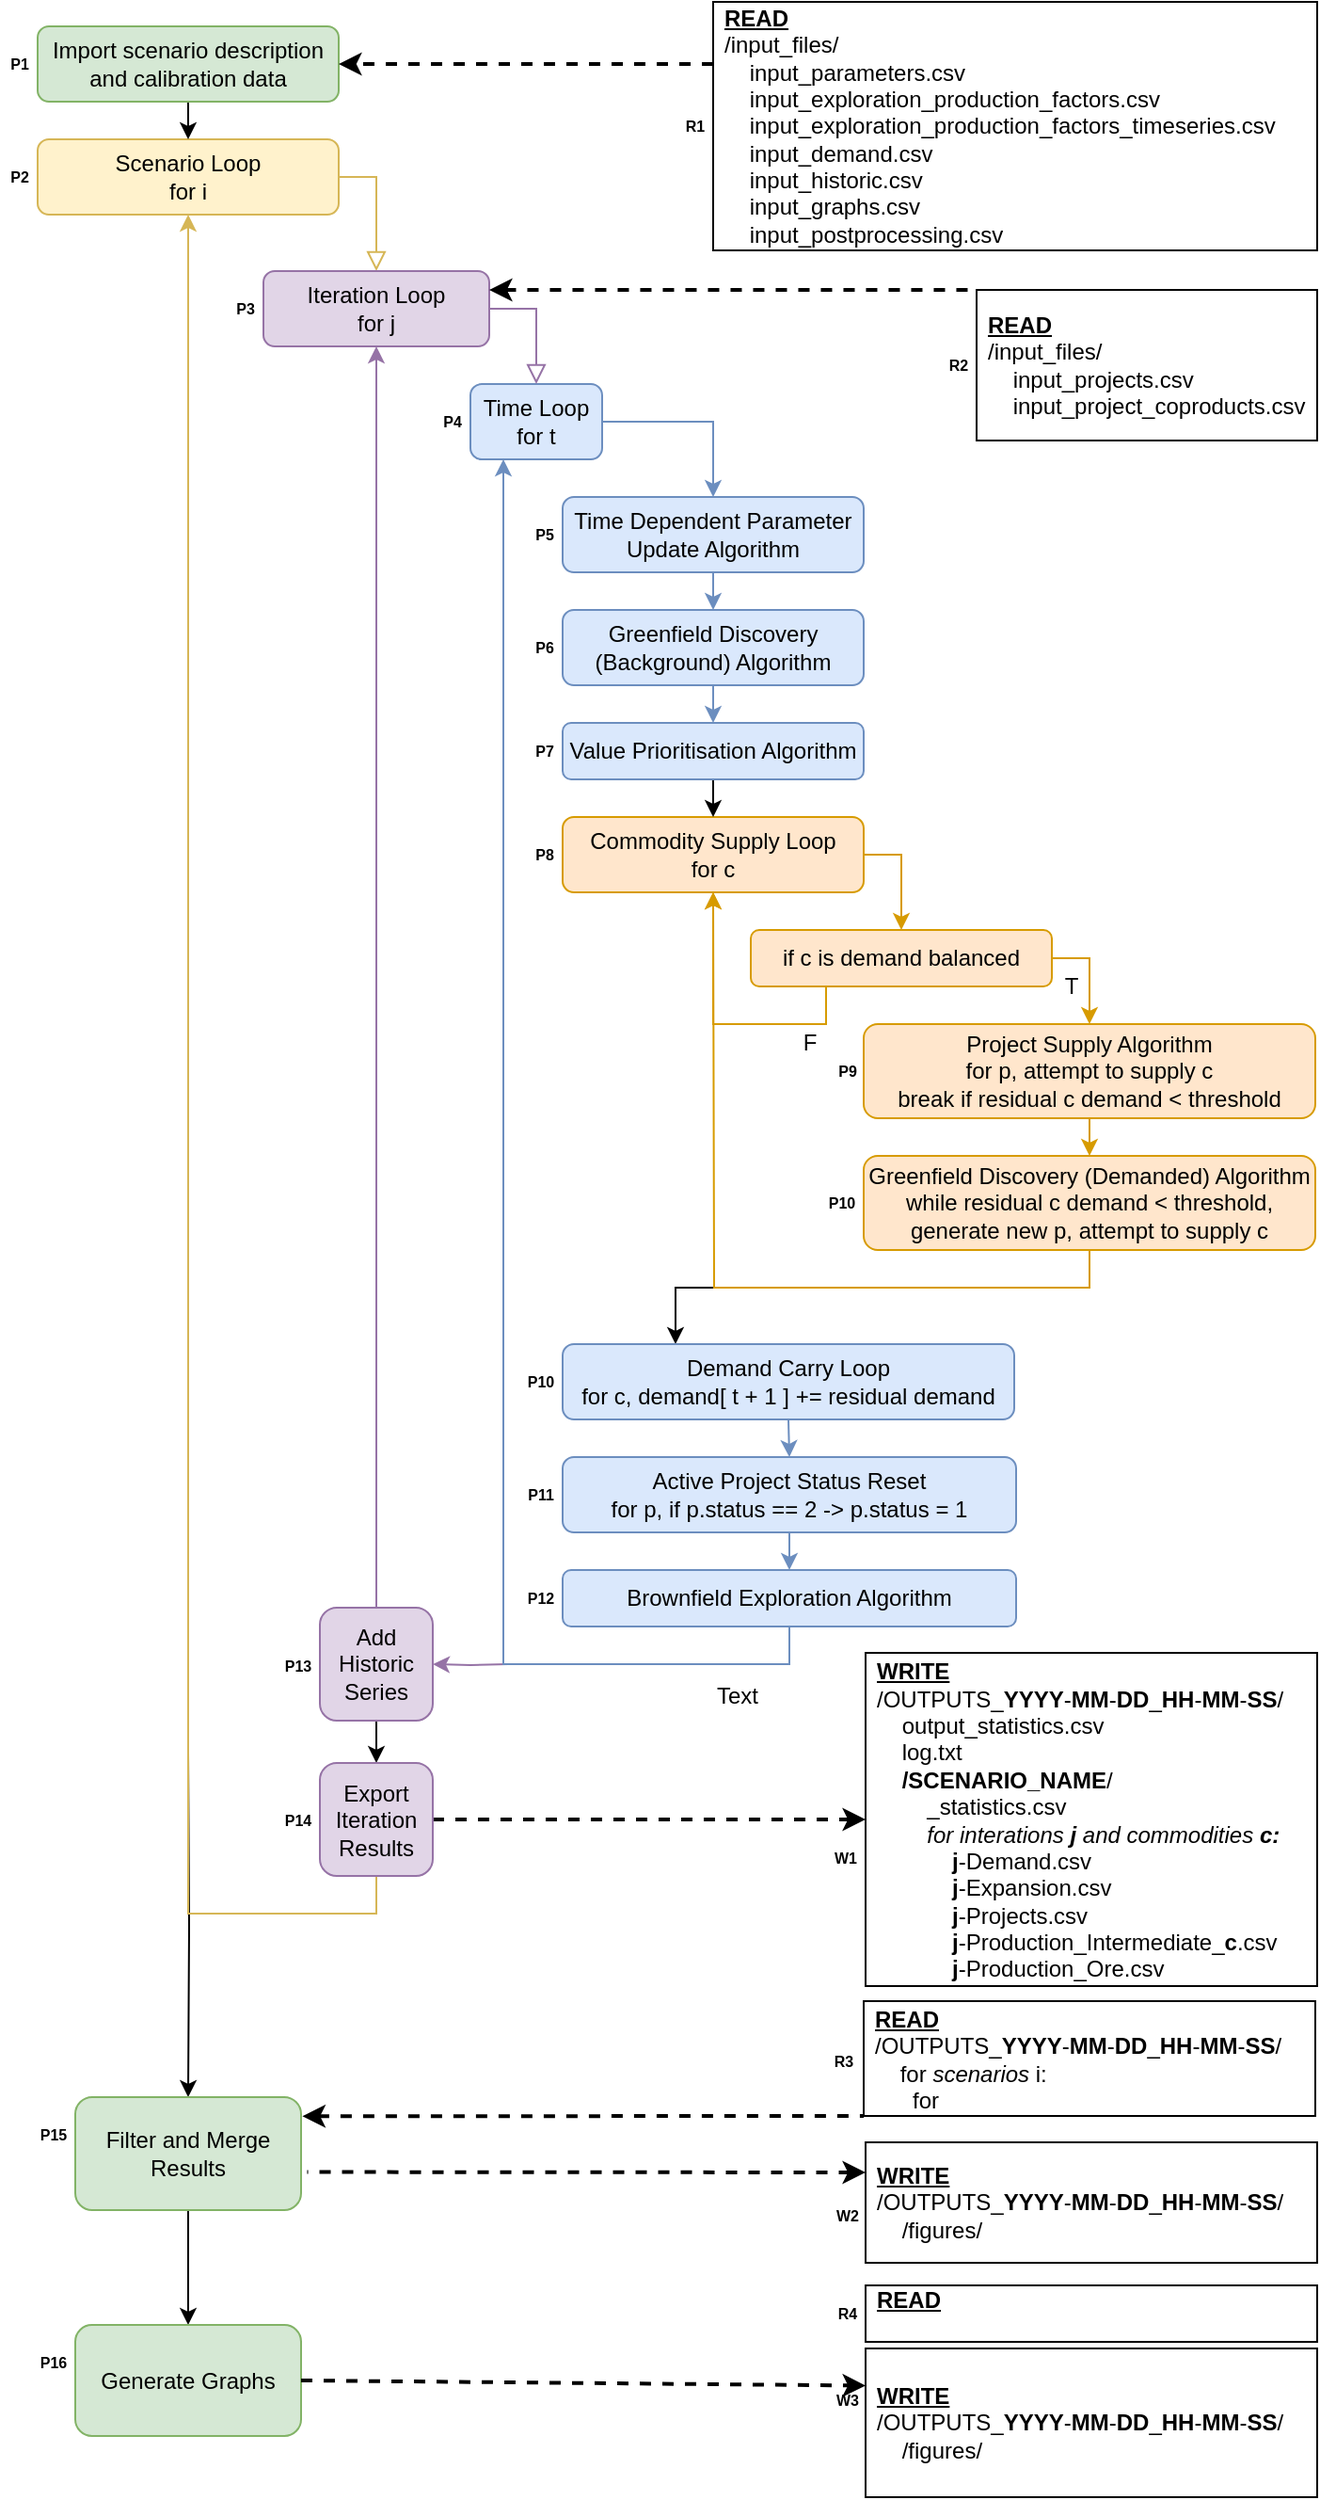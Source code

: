 <mxfile version="13.7.9" type="device" pages="2"><diagram id="C5RBs43oDa-KdzZeNtuy" name="Model Components"><mxGraphModel dx="1312" dy="792" grid="1" gridSize="10" guides="1" tooltips="1" connect="1" arrows="1" fold="1" page="1" pageScale="1" pageWidth="827" pageHeight="1169" math="0" shadow="0"><root><mxCell id="WIyWlLk6GJQsqaUBKTNV-0"/><mxCell id="WIyWlLk6GJQsqaUBKTNV-1" parent="WIyWlLk6GJQsqaUBKTNV-0"/><mxCell id="WIyWlLk6GJQsqaUBKTNV-2" value="" style="rounded=0;html=1;jettySize=auto;orthogonalLoop=1;fontSize=11;endArrow=block;endFill=0;endSize=8;strokeWidth=1;shadow=0;labelBackgroundColor=none;edgeStyle=orthogonalEdgeStyle;entryX=0.5;entryY=0;entryDx=0;entryDy=0;exitX=1;exitY=0.5;exitDx=0;exitDy=0;fillColor=#fff2cc;strokeColor=#d6b656;" parent="WIyWlLk6GJQsqaUBKTNV-1" source="WIyWlLk6GJQsqaUBKTNV-3" target="RuGtIZ890Cus1IuzTVzZ-0" edge="1"><mxGeometry relative="1" as="geometry"><mxPoint x="220" y="190" as="targetPoint"/></mxGeometry></mxCell><mxCell id="RuGtIZ890Cus1IuzTVzZ-90" style="edgeStyle=orthogonalEdgeStyle;rounded=0;orthogonalLoop=1;jettySize=auto;html=1;fontColor=#FF0000;entryX=0.5;entryY=0;entryDx=0;entryDy=0;" parent="WIyWlLk6GJQsqaUBKTNV-1" target="RuGtIZ890Cus1IuzTVzZ-88" edge="1"><mxGeometry relative="1" as="geometry"><mxPoint x="120" y="937" as="sourcePoint"/></mxGeometry></mxCell><mxCell id="WIyWlLk6GJQsqaUBKTNV-3" value="Scenario Loop&lt;br&gt;for i" style="rounded=1;whiteSpace=wrap;html=1;fontSize=12;glass=0;strokeWidth=1;shadow=0;fillColor=#fff2cc;strokeColor=#d6b656;" parent="WIyWlLk6GJQsqaUBKTNV-1" vertex="1"><mxGeometry x="40" y="80" width="160" height="40" as="geometry"/></mxCell><mxCell id="RuGtIZ890Cus1IuzTVzZ-0" value="Iteration Loop&lt;br&gt;for j" style="rounded=1;whiteSpace=wrap;html=1;fontSize=12;glass=0;strokeWidth=1;shadow=0;fillColor=#e1d5e7;strokeColor=#9673a6;" parent="WIyWlLk6GJQsqaUBKTNV-1" vertex="1"><mxGeometry x="160" y="150" width="120" height="40" as="geometry"/></mxCell><mxCell id="RuGtIZ890Cus1IuzTVzZ-14" style="edgeStyle=orthogonalEdgeStyle;rounded=0;orthogonalLoop=1;jettySize=auto;html=1;exitX=1;exitY=0.5;exitDx=0;exitDy=0;fillColor=#dae8fc;strokeColor=#6c8ebf;" parent="WIyWlLk6GJQsqaUBKTNV-1" source="RuGtIZ890Cus1IuzTVzZ-2" target="RuGtIZ890Cus1IuzTVzZ-4" edge="1"><mxGeometry relative="1" as="geometry"/></mxCell><mxCell id="RuGtIZ890Cus1IuzTVzZ-75" style="edgeStyle=orthogonalEdgeStyle;rounded=0;orthogonalLoop=1;jettySize=auto;html=1;entryX=1;entryY=0.5;entryDx=0;entryDy=0;fontColor=#FF0000;fillColor=#e1d5e7;strokeColor=#9673a6;" parent="WIyWlLk6GJQsqaUBKTNV-1" target="RuGtIZ890Cus1IuzTVzZ-70" edge="1"><mxGeometry relative="1" as="geometry"><mxPoint x="290" y="890" as="sourcePoint"/></mxGeometry></mxCell><mxCell id="RuGtIZ890Cus1IuzTVzZ-2" value="Time Loop&lt;br&gt;for t" style="rounded=1;whiteSpace=wrap;html=1;fontSize=12;glass=0;strokeWidth=1;shadow=0;fillColor=#dae8fc;strokeColor=#6c8ebf;" parent="WIyWlLk6GJQsqaUBKTNV-1" vertex="1"><mxGeometry x="270" y="210" width="70" height="40" as="geometry"/></mxCell><mxCell id="RuGtIZ890Cus1IuzTVzZ-3" value="" style="rounded=0;html=1;jettySize=auto;orthogonalLoop=1;fontSize=11;endArrow=block;endFill=0;endSize=8;strokeWidth=1;shadow=0;labelBackgroundColor=none;edgeStyle=orthogonalEdgeStyle;entryX=0.5;entryY=0;entryDx=0;entryDy=0;exitX=1;exitY=0.5;exitDx=0;exitDy=0;fillColor=#e1d5e7;strokeColor=#9673a6;" parent="WIyWlLk6GJQsqaUBKTNV-1" source="RuGtIZ890Cus1IuzTVzZ-0" target="RuGtIZ890Cus1IuzTVzZ-2" edge="1"><mxGeometry relative="1" as="geometry"><mxPoint x="310" y="260" as="sourcePoint"/><mxPoint x="410" y="300" as="targetPoint"/></mxGeometry></mxCell><mxCell id="RuGtIZ890Cus1IuzTVzZ-51" style="edgeStyle=orthogonalEdgeStyle;rounded=0;orthogonalLoop=1;jettySize=auto;html=1;exitX=0.5;exitY=1;exitDx=0;exitDy=0;entryX=0.5;entryY=0;entryDx=0;entryDy=0;fillColor=#dae8fc;strokeColor=#6c8ebf;" parent="WIyWlLk6GJQsqaUBKTNV-1" source="RuGtIZ890Cus1IuzTVzZ-4" target="RuGtIZ890Cus1IuzTVzZ-5" edge="1"><mxGeometry relative="1" as="geometry"/></mxCell><mxCell id="RuGtIZ890Cus1IuzTVzZ-4" value="Time Dependent Parameter Update Algorithm" style="rounded=1;whiteSpace=wrap;html=1;fontSize=12;glass=0;strokeWidth=1;shadow=0;fillColor=#dae8fc;strokeColor=#6c8ebf;" parent="WIyWlLk6GJQsqaUBKTNV-1" vertex="1"><mxGeometry x="319" y="270" width="160" height="40" as="geometry"/></mxCell><mxCell id="RuGtIZ890Cus1IuzTVzZ-25" style="edgeStyle=orthogonalEdgeStyle;rounded=0;orthogonalLoop=1;jettySize=auto;html=1;exitX=0.5;exitY=1;exitDx=0;exitDy=0;entryX=0.5;entryY=0;entryDx=0;entryDy=0;fillColor=#dae8fc;strokeColor=#6c8ebf;" parent="WIyWlLk6GJQsqaUBKTNV-1" source="RuGtIZ890Cus1IuzTVzZ-5" target="RuGtIZ890Cus1IuzTVzZ-24" edge="1"><mxGeometry relative="1" as="geometry"/></mxCell><mxCell id="RuGtIZ890Cus1IuzTVzZ-5" value="Greenfield Discovery (Background) Algorithm" style="rounded=1;whiteSpace=wrap;html=1;fontSize=12;glass=0;strokeWidth=1;shadow=0;fillColor=#dae8fc;strokeColor=#6c8ebf;" parent="WIyWlLk6GJQsqaUBKTNV-1" vertex="1"><mxGeometry x="319" y="330" width="160" height="40" as="geometry"/></mxCell><mxCell id="RuGtIZ890Cus1IuzTVzZ-17" style="edgeStyle=orthogonalEdgeStyle;rounded=0;orthogonalLoop=1;jettySize=auto;html=1;exitX=1;exitY=0.5;exitDx=0;exitDy=0;entryX=0.5;entryY=0;entryDx=0;entryDy=0;fillColor=#ffe6cc;strokeColor=#d79b00;" parent="WIyWlLk6GJQsqaUBKTNV-1" source="RuGtIZ890Cus1IuzTVzZ-6" target="RuGtIZ890Cus1IuzTVzZ-8" edge="1"><mxGeometry relative="1" as="geometry"/></mxCell><mxCell id="RuGtIZ890Cus1IuzTVzZ-63" style="edgeStyle=orthogonalEdgeStyle;rounded=0;orthogonalLoop=1;jettySize=auto;html=1;entryX=0.25;entryY=0;entryDx=0;entryDy=0;fontColor=#FF0000;" parent="WIyWlLk6GJQsqaUBKTNV-1" target="RuGtIZ890Cus1IuzTVzZ-9" edge="1"><mxGeometry relative="1" as="geometry"><mxPoint x="399" y="690" as="sourcePoint"/></mxGeometry></mxCell><mxCell id="RuGtIZ890Cus1IuzTVzZ-6" value="Commodity Supply Loop&lt;br&gt;for c" style="rounded=1;whiteSpace=wrap;html=1;fontSize=12;glass=0;strokeWidth=1;shadow=0;fillColor=#ffe6cc;strokeColor=#d79b00;" parent="WIyWlLk6GJQsqaUBKTNV-1" vertex="1"><mxGeometry x="319" y="440" width="160" height="40" as="geometry"/></mxCell><mxCell id="RuGtIZ890Cus1IuzTVzZ-102" style="edgeStyle=orthogonalEdgeStyle;rounded=0;orthogonalLoop=1;jettySize=auto;html=1;exitX=0.25;exitY=1;exitDx=0;exitDy=0;entryX=0.5;entryY=1;entryDx=0;entryDy=0;fontColor=#FF0000;fillColor=#ffe6cc;strokeColor=#d79b00;" parent="WIyWlLk6GJQsqaUBKTNV-1" source="RuGtIZ890Cus1IuzTVzZ-8" target="RuGtIZ890Cus1IuzTVzZ-6" edge="1"><mxGeometry relative="1" as="geometry"/></mxCell><mxCell id="RuGtIZ890Cus1IuzTVzZ-8" value="if c is demand balanced" style="rounded=1;whiteSpace=wrap;html=1;fontSize=12;glass=0;strokeWidth=1;shadow=0;fillColor=#ffe6cc;strokeColor=#d79b00;" parent="WIyWlLk6GJQsqaUBKTNV-1" vertex="1"><mxGeometry x="419" y="500" width="160" height="30" as="geometry"/></mxCell><mxCell id="RuGtIZ890Cus1IuzTVzZ-31" style="edgeStyle=orthogonalEdgeStyle;rounded=0;orthogonalLoop=1;jettySize=auto;html=1;entryX=0.5;entryY=1;entryDx=0;entryDy=0;fillColor=#ffe6cc;strokeColor=#d79b00;exitX=0.5;exitY=1;exitDx=0;exitDy=0;" parent="WIyWlLk6GJQsqaUBKTNV-1" source="RuGtIZ890Cus1IuzTVzZ-29" edge="1"><mxGeometry relative="1" as="geometry"><mxPoint x="399" y="480" as="targetPoint"/><mxPoint x="599" y="710" as="sourcePoint"/></mxGeometry></mxCell><mxCell id="RuGtIZ890Cus1IuzTVzZ-64" style="edgeStyle=orthogonalEdgeStyle;rounded=0;orthogonalLoop=1;jettySize=auto;html=1;exitX=0.5;exitY=1;exitDx=0;exitDy=0;entryX=0.5;entryY=0;entryDx=0;entryDy=0;fontColor=#FF0000;fillColor=#dae8fc;strokeColor=#6c8ebf;" parent="WIyWlLk6GJQsqaUBKTNV-1" source="RuGtIZ890Cus1IuzTVzZ-9" target="RuGtIZ890Cus1IuzTVzZ-33" edge="1"><mxGeometry relative="1" as="geometry"/></mxCell><mxCell id="RuGtIZ890Cus1IuzTVzZ-9" value="Demand Carry Loop&lt;br&gt;for c, demand[ t + 1 ] += residual demand" style="rounded=1;whiteSpace=wrap;html=1;fontSize=12;glass=0;strokeWidth=1;shadow=0;fillColor=#dae8fc;strokeColor=#6c8ebf;" parent="WIyWlLk6GJQsqaUBKTNV-1" vertex="1"><mxGeometry x="319" y="720" width="240" height="40" as="geometry"/></mxCell><mxCell id="RuGtIZ890Cus1IuzTVzZ-69" style="edgeStyle=orthogonalEdgeStyle;rounded=0;orthogonalLoop=1;jettySize=auto;html=1;exitX=0.5;exitY=1;exitDx=0;exitDy=0;entryX=0.25;entryY=1;entryDx=0;entryDy=0;fontColor=#FF0000;fillColor=#dae8fc;strokeColor=#6c8ebf;" parent="WIyWlLk6GJQsqaUBKTNV-1" source="RuGtIZ890Cus1IuzTVzZ-38" target="RuGtIZ890Cus1IuzTVzZ-2" edge="1"><mxGeometry relative="1" as="geometry"/></mxCell><mxCell id="RuGtIZ890Cus1IuzTVzZ-38" value="Brownfield Exploration Algorithm" style="rounded=1;whiteSpace=wrap;html=1;fontSize=12;glass=0;strokeWidth=1;shadow=0;fillColor=#dae8fc;strokeColor=#6c8ebf;" parent="WIyWlLk6GJQsqaUBKTNV-1" vertex="1"><mxGeometry x="319" y="840" width="241" height="30" as="geometry"/></mxCell><mxCell id="RuGtIZ890Cus1IuzTVzZ-40" style="edgeStyle=orthogonalEdgeStyle;rounded=0;orthogonalLoop=1;jettySize=auto;html=1;exitX=0.5;exitY=1;exitDx=0;exitDy=0;entryX=0.5;entryY=0;entryDx=0;entryDy=0;fillColor=#ffe6cc;strokeColor=#d79b00;" parent="WIyWlLk6GJQsqaUBKTNV-1" source="RuGtIZ890Cus1IuzTVzZ-18" target="RuGtIZ890Cus1IuzTVzZ-29" edge="1"><mxGeometry relative="1" as="geometry"/></mxCell><mxCell id="RuGtIZ890Cus1IuzTVzZ-18" value="Project Supply Algorithm&lt;br&gt;for p, attempt to supply c&lt;br&gt;break if residual c demand &amp;lt; threshold" style="rounded=1;whiteSpace=wrap;html=1;fontSize=12;glass=0;strokeWidth=1;shadow=0;fillColor=#ffe6cc;strokeColor=#d79b00;" parent="WIyWlLk6GJQsqaUBKTNV-1" vertex="1"><mxGeometry x="479" y="550" width="240" height="50" as="geometry"/></mxCell><mxCell id="RuGtIZ890Cus1IuzTVzZ-20" style="edgeStyle=orthogonalEdgeStyle;rounded=0;orthogonalLoop=1;jettySize=auto;html=1;exitX=1;exitY=0.5;exitDx=0;exitDy=0;entryX=0.5;entryY=0;entryDx=0;entryDy=0;fillColor=#ffe6cc;strokeColor=#d79b00;" parent="WIyWlLk6GJQsqaUBKTNV-1" source="RuGtIZ890Cus1IuzTVzZ-8" target="RuGtIZ890Cus1IuzTVzZ-18" edge="1"><mxGeometry relative="1" as="geometry"><mxPoint x="619" y="500" as="sourcePoint"/><mxPoint x="639" y="540" as="targetPoint"/></mxGeometry></mxCell><mxCell id="RuGtIZ890Cus1IuzTVzZ-21" value="T" style="text;html=1;align=center;verticalAlign=middle;resizable=0;points=[];autosize=1;" parent="WIyWlLk6GJQsqaUBKTNV-1" vertex="1"><mxGeometry x="579" y="520" width="20" height="20" as="geometry"/></mxCell><mxCell id="RuGtIZ890Cus1IuzTVzZ-26" style="edgeStyle=orthogonalEdgeStyle;rounded=0;orthogonalLoop=1;jettySize=auto;html=1;exitX=0.5;exitY=1;exitDx=0;exitDy=0;entryX=0.5;entryY=0;entryDx=0;entryDy=0;" parent="WIyWlLk6GJQsqaUBKTNV-1" source="RuGtIZ890Cus1IuzTVzZ-24" target="RuGtIZ890Cus1IuzTVzZ-6" edge="1"><mxGeometry relative="1" as="geometry"/></mxCell><mxCell id="RuGtIZ890Cus1IuzTVzZ-24" value="Value Prioritisation Algorithm" style="rounded=1;whiteSpace=wrap;html=1;fontSize=12;glass=0;strokeWidth=1;shadow=0;fillColor=#dae8fc;strokeColor=#6c8ebf;" parent="WIyWlLk6GJQsqaUBKTNV-1" vertex="1"><mxGeometry x="319" y="390" width="160" height="30" as="geometry"/></mxCell><mxCell id="RuGtIZ890Cus1IuzTVzZ-28" value="F" style="text;html=1;align=center;verticalAlign=middle;resizable=0;points=[];autosize=1;" parent="WIyWlLk6GJQsqaUBKTNV-1" vertex="1"><mxGeometry x="440" y="550" width="20" height="20" as="geometry"/></mxCell><mxCell id="RuGtIZ890Cus1IuzTVzZ-29" value="Greenfield Discovery (Demanded) Algorithm&lt;br&gt;while residual c demand &amp;lt; threshold, generate new p, attempt to supply c" style="rounded=1;whiteSpace=wrap;html=1;fontSize=12;glass=0;strokeWidth=1;shadow=0;fillColor=#ffe6cc;strokeColor=#d79b00;" parent="WIyWlLk6GJQsqaUBKTNV-1" vertex="1"><mxGeometry x="479" y="620" width="240" height="50" as="geometry"/></mxCell><mxCell id="RuGtIZ890Cus1IuzTVzZ-65" style="edgeStyle=orthogonalEdgeStyle;rounded=0;orthogonalLoop=1;jettySize=auto;html=1;exitX=0.5;exitY=1;exitDx=0;exitDy=0;entryX=0.5;entryY=0;entryDx=0;entryDy=0;fontColor=#FF0000;fillColor=#dae8fc;strokeColor=#6c8ebf;" parent="WIyWlLk6GJQsqaUBKTNV-1" source="RuGtIZ890Cus1IuzTVzZ-33" target="RuGtIZ890Cus1IuzTVzZ-38" edge="1"><mxGeometry relative="1" as="geometry"/></mxCell><mxCell id="RuGtIZ890Cus1IuzTVzZ-33" value="Active Project Status Reset&lt;br&gt;for p, if p.status == 2 -&amp;gt; p.status = 1" style="rounded=1;whiteSpace=wrap;html=1;fontSize=12;glass=0;strokeWidth=1;shadow=0;fillColor=#dae8fc;strokeColor=#6c8ebf;" parent="WIyWlLk6GJQsqaUBKTNV-1" vertex="1"><mxGeometry x="319" y="780" width="241" height="40" as="geometry"/></mxCell><mxCell id="RuGtIZ890Cus1IuzTVzZ-48" style="edgeStyle=orthogonalEdgeStyle;rounded=0;orthogonalLoop=1;jettySize=auto;html=1;exitX=0.5;exitY=1;exitDx=0;exitDy=0;entryX=0.5;entryY=0;entryDx=0;entryDy=0;" parent="WIyWlLk6GJQsqaUBKTNV-1" source="RuGtIZ890Cus1IuzTVzZ-47" target="WIyWlLk6GJQsqaUBKTNV-3" edge="1"><mxGeometry relative="1" as="geometry"/></mxCell><mxCell id="RuGtIZ890Cus1IuzTVzZ-47" value="Import scenario description and calibration data" style="rounded=1;whiteSpace=wrap;html=1;fontSize=12;glass=0;strokeWidth=1;shadow=0;fillColor=#d5e8d4;strokeColor=#82b366;" parent="WIyWlLk6GJQsqaUBKTNV-1" vertex="1"><mxGeometry x="40" y="20" width="160" height="40" as="geometry"/></mxCell><mxCell id="RuGtIZ890Cus1IuzTVzZ-77" style="edgeStyle=orthogonalEdgeStyle;rounded=0;orthogonalLoop=1;jettySize=auto;html=1;exitX=0.5;exitY=0;exitDx=0;exitDy=0;entryX=0.5;entryY=1;entryDx=0;entryDy=0;fontColor=#FF0000;fillColor=#e1d5e7;strokeColor=#9673a6;" parent="WIyWlLk6GJQsqaUBKTNV-1" source="RuGtIZ890Cus1IuzTVzZ-70" target="RuGtIZ890Cus1IuzTVzZ-0" edge="1"><mxGeometry relative="1" as="geometry"/></mxCell><mxCell id="RuGtIZ890Cus1IuzTVzZ-103" style="edgeStyle=orthogonalEdgeStyle;rounded=0;orthogonalLoop=1;jettySize=auto;html=1;exitX=0.5;exitY=1;exitDx=0;exitDy=0;fontColor=#FF0000;fillColor=#fff2cc;strokeColor=#d6b656;" parent="WIyWlLk6GJQsqaUBKTNV-1" source="85ENm7V9GIyX79qCjgwe-4" target="WIyWlLk6GJQsqaUBKTNV-3" edge="1"><mxGeometry relative="1" as="geometry"><mxPoint x="160" y="970" as="targetPoint"/></mxGeometry></mxCell><mxCell id="85ENm7V9GIyX79qCjgwe-5" style="edgeStyle=orthogonalEdgeStyle;rounded=0;orthogonalLoop=1;jettySize=auto;html=1;exitX=0.5;exitY=1;exitDx=0;exitDy=0;entryX=0.5;entryY=0;entryDx=0;entryDy=0;" parent="WIyWlLk6GJQsqaUBKTNV-1" source="RuGtIZ890Cus1IuzTVzZ-70" target="85ENm7V9GIyX79qCjgwe-4" edge="1"><mxGeometry relative="1" as="geometry"/></mxCell><mxCell id="RuGtIZ890Cus1IuzTVzZ-70" value="Add Historic Series" style="rounded=1;whiteSpace=wrap;html=1;fontSize=12;glass=0;strokeWidth=1;shadow=0;fillColor=#e1d5e7;strokeColor=#9673a6;" parent="WIyWlLk6GJQsqaUBKTNV-1" vertex="1"><mxGeometry x="190" y="860" width="60" height="60" as="geometry"/></mxCell><mxCell id="e-LOx_aQrzzxX5tRDvoo-452" style="edgeStyle=orthogonalEdgeStyle;rounded=0;jumpSize=6;orthogonalLoop=1;jettySize=auto;html=1;exitX=0.5;exitY=1;exitDx=0;exitDy=0;entryX=0.5;entryY=0;entryDx=0;entryDy=0;startSize=6;endSize=6;" parent="WIyWlLk6GJQsqaUBKTNV-1" source="RuGtIZ890Cus1IuzTVzZ-88" target="GiJGmWoJxxmq9_575v7f-3" edge="1"><mxGeometry relative="1" as="geometry"/></mxCell><mxCell id="RuGtIZ890Cus1IuzTVzZ-88" value="Filter and Merge Results" style="rounded=1;whiteSpace=wrap;html=1;fontSize=12;glass=0;strokeWidth=1;shadow=0;fillColor=#d5e8d4;strokeColor=#82b366;" parent="WIyWlLk6GJQsqaUBKTNV-1" vertex="1"><mxGeometry x="60" y="1120" width="120" height="60" as="geometry"/></mxCell><mxCell id="c2dx_Vf4ktYsoiYeNXmg-3" value="&lt;u&gt;&lt;b&gt;READ&lt;/b&gt;&lt;/u&gt;&lt;br&gt;/input_files/&lt;br&gt;&amp;nbsp; &amp;nbsp; input_parameters.csv&lt;br&gt;&amp;nbsp; &amp;nbsp; input_exploration_production_factors.csv&lt;br&gt;&amp;nbsp; &amp;nbsp; input_exploration_production_factors_timeseries.csv&lt;br&gt;&amp;nbsp; &amp;nbsp; input_demand.csv&lt;br&gt;&amp;nbsp; &amp;nbsp; input_historic.csv&lt;br&gt;&amp;nbsp; &amp;nbsp; input_graphs.csv&lt;br&gt;&amp;nbsp; &amp;nbsp; input_postprocessing.csv" style="rounded=0;whiteSpace=wrap;html=1;align=left;spacingLeft=4;spacingRight=4;spacingTop=2;spacingBottom=2;spacing=2;" parent="WIyWlLk6GJQsqaUBKTNV-1" vertex="1"><mxGeometry x="399" y="7" width="321" height="132" as="geometry"/></mxCell><mxCell id="c2dx_Vf4ktYsoiYeNXmg-4" value="&lt;div&gt;&lt;b&gt;&lt;u&gt;WRITE&lt;/u&gt;&lt;/b&gt;&lt;/div&gt;&lt;div&gt;/OUTPUTS_&lt;b&gt;YYYY&lt;/b&gt;-&lt;b&gt;MM&lt;/b&gt;-&lt;b&gt;DD&lt;/b&gt;_&lt;b&gt;HH&lt;/b&gt;-&lt;b&gt;MM&lt;/b&gt;-&lt;b&gt;SS&lt;/b&gt;/&lt;/div&gt;&lt;div&gt;&lt;b&gt;&amp;nbsp; &amp;nbsp; &lt;/b&gt;output_statistics.csv&lt;br&gt;&lt;/div&gt;&lt;div&gt;&amp;nbsp; &amp;nbsp; log.txt&lt;/div&gt;&lt;div&gt;&lt;b style=&quot;font-weight: bold&quot;&gt;&amp;nbsp; &amp;nbsp; /&lt;/b&gt;&lt;b&gt;SCENARIO_NAME&lt;/b&gt;/&lt;/div&gt;&lt;div&gt;&amp;nbsp; &amp;nbsp; &amp;nbsp; &amp;nbsp; _statistics.csv&lt;/div&gt;&lt;div&gt;&amp;nbsp; &amp;nbsp; &amp;nbsp; &amp;nbsp; &lt;i&gt;for interations&amp;nbsp;&lt;b&gt;j &lt;/b&gt;and commodities&amp;nbsp;&lt;b&gt;c:&lt;/b&gt;&lt;/i&gt;&lt;/div&gt;&lt;div&gt;&amp;nbsp; &amp;nbsp; &amp;nbsp; &amp;nbsp; &amp;nbsp; &amp;nbsp;&amp;nbsp;&lt;b&gt;j&lt;/b&gt;-Demand.csv&lt;/div&gt;&lt;div&gt;&amp;nbsp; &amp;nbsp; &amp;nbsp; &amp;nbsp; &amp;nbsp; &amp;nbsp;&amp;nbsp;&lt;b&gt;j&lt;/b&gt;-Expansion.csv&lt;/div&gt;&lt;div&gt;&amp;nbsp; &amp;nbsp; &amp;nbsp; &amp;nbsp; &amp;nbsp; &amp;nbsp; &lt;b&gt;j&lt;/b&gt;-Projects.csv&lt;/div&gt;&lt;div&gt;&lt;b style=&quot;font-weight: bold&quot;&gt;&amp;nbsp; &amp;nbsp; &amp;nbsp; &amp;nbsp; &amp;nbsp; &amp;nbsp; j&lt;/b&gt;&lt;span style=&quot;font-weight: normal&quot;&gt;-Production_Intermediate_&lt;/span&gt;&lt;span&gt;&lt;b&gt;c&lt;/b&gt;&lt;/span&gt;&lt;span style=&quot;font-weight: normal&quot;&gt;.csv&lt;/span&gt;&lt;/div&gt;&lt;span&gt;&lt;div&gt;&amp;nbsp; &amp;nbsp; &amp;nbsp; &amp;nbsp; &amp;nbsp; &amp;nbsp; &lt;b&gt;j&lt;/b&gt;-Production_Ore.csv&lt;/div&gt;&lt;/span&gt;" style="rounded=0;whiteSpace=wrap;html=1;spacingLeft=4;spacingRight=4;spacingBottom=2;spacingTop=2;align=left;" parent="WIyWlLk6GJQsqaUBKTNV-1" vertex="1"><mxGeometry x="480" y="884" width="240" height="177" as="geometry"/></mxCell><mxCell id="c2dx_Vf4ktYsoiYeNXmg-7" value="&lt;b&gt;&lt;u&gt;READ&lt;/u&gt;&lt;/b&gt;&lt;br&gt;/input_files/&lt;br&gt;&amp;nbsp; &amp;nbsp; input_projects.csv&lt;br&gt;&amp;nbsp; &amp;nbsp; input_project_coproducts.csv" style="rounded=0;whiteSpace=wrap;html=1;align=left;spacingLeft=4;spacingRight=4;spacingTop=2;spacingBottom=2;" parent="WIyWlLk6GJQsqaUBKTNV-1" vertex="1"><mxGeometry x="539" y="160" width="181" height="80" as="geometry"/></mxCell><mxCell id="c2dx_Vf4ktYsoiYeNXmg-8" value="" style="endArrow=classic;dashed=1;html=1;entryX=0;entryY=0.5;entryDx=0;entryDy=0;exitX=1;exitY=0.5;exitDx=0;exitDy=0;fontSize=12;strokeWidth=2;endFill=1;" parent="WIyWlLk6GJQsqaUBKTNV-1" source="85ENm7V9GIyX79qCjgwe-4" target="c2dx_Vf4ktYsoiYeNXmg-4" edge="1"><mxGeometry width="50" height="50" relative="1" as="geometry"><mxPoint x="340" y="530" as="sourcePoint"/><mxPoint x="350" y="570" as="targetPoint"/></mxGeometry></mxCell><mxCell id="c2dx_Vf4ktYsoiYeNXmg-12" value="" style="endArrow=none;dashed=1;html=1;entryX=0;entryY=0;entryDx=0;entryDy=0;exitX=1;exitY=0.25;exitDx=0;exitDy=0;strokeWidth=2;endFill=0;startArrow=classic;startFill=1;" parent="WIyWlLk6GJQsqaUBKTNV-1" source="RuGtIZ890Cus1IuzTVzZ-0" target="c2dx_Vf4ktYsoiYeNXmg-7" edge="1"><mxGeometry width="50" height="50" relative="1" as="geometry"><mxPoint x="364" y="180" as="sourcePoint"/><mxPoint x="414" y="130" as="targetPoint"/></mxGeometry></mxCell><mxCell id="c2dx_Vf4ktYsoiYeNXmg-13" value="" style="endArrow=classic;dashed=1;html=1;exitX=0;exitY=0.25;exitDx=0;exitDy=0;entryX=1;entryY=0.5;entryDx=0;entryDy=0;strokeWidth=2;endFill=1;startArrow=none;startFill=0;" parent="WIyWlLk6GJQsqaUBKTNV-1" source="c2dx_Vf4ktYsoiYeNXmg-3" target="RuGtIZ890Cus1IuzTVzZ-47" edge="1"><mxGeometry width="50" height="50" relative="1" as="geometry"><mxPoint x="340" y="430" as="sourcePoint"/><mxPoint x="200" y="48" as="targetPoint"/></mxGeometry></mxCell><mxCell id="c2dx_Vf4ktYsoiYeNXmg-15" value="P1" style="text;html=1;align=center;verticalAlign=middle;resizable=0;points=[];autosize=1;fontSize=8;fontStyle=1" parent="WIyWlLk6GJQsqaUBKTNV-1" vertex="1"><mxGeometry x="20" y="33" width="20" height="14" as="geometry"/></mxCell><mxCell id="c2dx_Vf4ktYsoiYeNXmg-16" value="P2" style="text;html=1;align=center;verticalAlign=middle;resizable=0;points=[];autosize=1;fontSize=8;fontStyle=1" parent="WIyWlLk6GJQsqaUBKTNV-1" vertex="1"><mxGeometry x="20" y="93" width="20" height="14" as="geometry"/></mxCell><mxCell id="c2dx_Vf4ktYsoiYeNXmg-17" value="P3" style="text;html=1;align=center;verticalAlign=middle;resizable=0;points=[];autosize=1;fontSize=8;fontStyle=1" parent="WIyWlLk6GJQsqaUBKTNV-1" vertex="1"><mxGeometry x="140" y="163" width="20" height="14" as="geometry"/></mxCell><mxCell id="c2dx_Vf4ktYsoiYeNXmg-18" value="R2" style="text;html=1;align=center;verticalAlign=middle;resizable=0;points=[];autosize=1;fontSize=8;fontStyle=1" parent="WIyWlLk6GJQsqaUBKTNV-1" vertex="1"><mxGeometry x="519" y="193" width="20" height="14" as="geometry"/></mxCell><mxCell id="c2dx_Vf4ktYsoiYeNXmg-19" value="R1" style="text;html=1;align=center;verticalAlign=middle;resizable=0;points=[];autosize=1;fontSize=8;fontStyle=1" parent="WIyWlLk6GJQsqaUBKTNV-1" vertex="1"><mxGeometry x="379" y="66" width="20" height="14" as="geometry"/></mxCell><mxCell id="c2dx_Vf4ktYsoiYeNXmg-20" value="&lt;div&gt;&lt;b&gt;&lt;u&gt;WRITE&lt;/u&gt;&lt;/b&gt;&lt;/div&gt;&lt;div&gt;/OUTPUTS_&lt;b&gt;YYYY&lt;/b&gt;-&lt;b&gt;MM&lt;/b&gt;-&lt;b&gt;DD&lt;/b&gt;_&lt;b&gt;HH&lt;/b&gt;-&lt;b&gt;MM&lt;/b&gt;-&lt;b&gt;SS&lt;/b&gt;/&lt;br&gt;&lt;/div&gt;&lt;div&gt;&amp;nbsp; &amp;nbsp; /figures/&lt;span&gt;&amp;nbsp; &amp;nbsp;&amp;nbsp;&lt;/span&gt;&lt;/div&gt;" style="rounded=0;whiteSpace=wrap;html=1;spacingLeft=4;spacingRight=4;spacingBottom=2;spacingTop=2;align=left;" parent="WIyWlLk6GJQsqaUBKTNV-1" vertex="1"><mxGeometry x="480" y="1144" width="240" height="64" as="geometry"/></mxCell><mxCell id="c2dx_Vf4ktYsoiYeNXmg-22" value="" style="endArrow=none;dashed=1;html=1;strokeWidth=2;endFill=0;startArrow=classic;startFill=1;exitX=0;exitY=0.25;exitDx=0;exitDy=0;entryX=1.027;entryY=0.663;entryDx=0;entryDy=0;entryPerimeter=0;" parent="WIyWlLk6GJQsqaUBKTNV-1" source="c2dx_Vf4ktYsoiYeNXmg-20" target="RuGtIZ890Cus1IuzTVzZ-88" edge="1"><mxGeometry width="50" height="50" relative="1" as="geometry"><mxPoint x="477" y="1113" as="sourcePoint"/><mxPoint x="240" y="1160" as="targetPoint"/></mxGeometry></mxCell><mxCell id="9t_B_722Ueyj9p-KfAyI-0" value="P4" style="text;html=1;align=center;verticalAlign=middle;resizable=0;points=[];autosize=1;fontSize=8;fontStyle=1" parent="WIyWlLk6GJQsqaUBKTNV-1" vertex="1"><mxGeometry x="250" y="223" width="20" height="14" as="geometry"/></mxCell><mxCell id="9t_B_722Ueyj9p-KfAyI-1" value="P5" style="text;html=1;align=center;verticalAlign=middle;resizable=0;points=[];autosize=1;fontSize=8;fontStyle=1" parent="WIyWlLk6GJQsqaUBKTNV-1" vertex="1"><mxGeometry x="299" y="283" width="20" height="14" as="geometry"/></mxCell><mxCell id="9t_B_722Ueyj9p-KfAyI-2" value="P6" style="text;html=1;align=center;verticalAlign=middle;resizable=0;points=[];autosize=1;fontSize=8;fontStyle=1" parent="WIyWlLk6GJQsqaUBKTNV-1" vertex="1"><mxGeometry x="299" y="343" width="20" height="14" as="geometry"/></mxCell><mxCell id="9t_B_722Ueyj9p-KfAyI-5" value="P7" style="text;html=1;align=center;verticalAlign=middle;resizable=0;points=[];autosize=1;fontSize=8;fontStyle=1" parent="WIyWlLk6GJQsqaUBKTNV-1" vertex="1"><mxGeometry x="299" y="398" width="20" height="14" as="geometry"/></mxCell><mxCell id="9t_B_722Ueyj9p-KfAyI-6" value="P8" style="text;html=1;align=center;verticalAlign=middle;resizable=0;points=[];autosize=1;fontSize=8;fontStyle=1" parent="WIyWlLk6GJQsqaUBKTNV-1" vertex="1"><mxGeometry x="299" y="453" width="20" height="14" as="geometry"/></mxCell><mxCell id="9t_B_722Ueyj9p-KfAyI-7" value="P9" style="text;html=1;align=center;verticalAlign=middle;resizable=0;points=[];autosize=1;fontSize=8;fontStyle=1" parent="WIyWlLk6GJQsqaUBKTNV-1" vertex="1"><mxGeometry x="460" y="568" width="20" height="14" as="geometry"/></mxCell><mxCell id="9t_B_722Ueyj9p-KfAyI-8" value="P10" style="text;html=1;align=center;verticalAlign=middle;resizable=0;points=[];autosize=1;fontSize=8;fontStyle=1" parent="WIyWlLk6GJQsqaUBKTNV-1" vertex="1"><mxGeometry x="455" y="638" width="24" height="14" as="geometry"/></mxCell><mxCell id="9t_B_722Ueyj9p-KfAyI-9" value="P10" style="text;html=1;align=center;verticalAlign=middle;resizable=0;points=[];autosize=1;fontSize=8;fontStyle=1" parent="WIyWlLk6GJQsqaUBKTNV-1" vertex="1"><mxGeometry x="295" y="733" width="24" height="14" as="geometry"/></mxCell><mxCell id="9t_B_722Ueyj9p-KfAyI-10" value="P11" style="text;html=1;align=center;verticalAlign=middle;resizable=0;points=[];autosize=1;fontSize=8;fontStyle=1" parent="WIyWlLk6GJQsqaUBKTNV-1" vertex="1"><mxGeometry x="295" y="793" width="24" height="14" as="geometry"/></mxCell><mxCell id="9t_B_722Ueyj9p-KfAyI-11" value="P12" style="text;html=1;align=center;verticalAlign=middle;resizable=0;points=[];autosize=1;fontSize=8;fontStyle=1" parent="WIyWlLk6GJQsqaUBKTNV-1" vertex="1"><mxGeometry x="295" y="848" width="24" height="14" as="geometry"/></mxCell><mxCell id="9t_B_722Ueyj9p-KfAyI-12" value="P13" style="text;html=1;align=center;verticalAlign=middle;resizable=0;points=[];autosize=1;fontSize=8;fontStyle=1" parent="WIyWlLk6GJQsqaUBKTNV-1" vertex="1"><mxGeometry x="166" y="884" width="24" height="14" as="geometry"/></mxCell><mxCell id="85ENm7V9GIyX79qCjgwe-0" value="W1" style="text;html=1;align=center;verticalAlign=middle;resizable=0;points=[];autosize=1;fontSize=8;fontStyle=1" parent="WIyWlLk6GJQsqaUBKTNV-1" vertex="1"><mxGeometry x="458" y="986" width="22" height="14" as="geometry"/></mxCell><mxCell id="85ENm7V9GIyX79qCjgwe-1" value="R3" style="text;html=1;align=center;verticalAlign=middle;resizable=0;points=[];autosize=1;fontSize=8;fontStyle=1" parent="WIyWlLk6GJQsqaUBKTNV-1" vertex="1"><mxGeometry x="458" y="1094" width="20" height="14" as="geometry"/></mxCell><mxCell id="85ENm7V9GIyX79qCjgwe-3" value="&lt;div&gt;&lt;b&gt;&lt;u&gt;READ&lt;/u&gt;&lt;/b&gt;&lt;/div&gt;&lt;div&gt;/OUTPUTS_&lt;b&gt;YYYY&lt;/b&gt;-&lt;b&gt;MM&lt;/b&gt;-&lt;b&gt;DD&lt;/b&gt;_&lt;b&gt;HH&lt;/b&gt;-&lt;b&gt;MM&lt;/b&gt;-&lt;b&gt;SS&lt;/b&gt;/&lt;br&gt;&lt;/div&gt;&lt;div&gt;&amp;nbsp; &amp;nbsp; for &lt;i&gt;scenarios&lt;/i&gt; i:&lt;/div&gt;&lt;div&gt;&amp;nbsp; &amp;nbsp; &amp;nbsp; for&amp;nbsp;&lt;/div&gt;" style="rounded=0;whiteSpace=wrap;html=1;spacingLeft=4;spacingRight=4;spacingBottom=2;spacingTop=2;align=left;" parent="WIyWlLk6GJQsqaUBKTNV-1" vertex="1"><mxGeometry x="479" y="1069" width="240" height="61" as="geometry"/></mxCell><mxCell id="85ENm7V9GIyX79qCjgwe-4" value="Export Iteration Results" style="rounded=1;whiteSpace=wrap;html=1;fontSize=12;glass=0;strokeWidth=1;shadow=0;fillColor=#e1d5e7;strokeColor=#9673a6;" parent="WIyWlLk6GJQsqaUBKTNV-1" vertex="1"><mxGeometry x="190" y="942.5" width="60" height="60" as="geometry"/></mxCell><mxCell id="wQQGOECBa4EbLElC1tEI-0" value="Text" style="text;html=1;strokeColor=none;fillColor=none;align=center;verticalAlign=middle;whiteSpace=wrap;rounded=0;" parent="WIyWlLk6GJQsqaUBKTNV-1" vertex="1"><mxGeometry x="392" y="897" width="40" height="20" as="geometry"/></mxCell><mxCell id="GiJGmWoJxxmq9_575v7f-0" value="P14" style="text;html=1;align=center;verticalAlign=middle;resizable=0;points=[];autosize=1;fontSize=8;fontStyle=1" parent="WIyWlLk6GJQsqaUBKTNV-1" vertex="1"><mxGeometry x="166" y="965.5" width="24" height="14" as="geometry"/></mxCell><mxCell id="GiJGmWoJxxmq9_575v7f-1" value="P15" style="text;html=1;align=center;verticalAlign=middle;resizable=0;points=[];autosize=1;fontSize=8;fontStyle=1" parent="WIyWlLk6GJQsqaUBKTNV-1" vertex="1"><mxGeometry x="36" y="1133" width="24" height="14" as="geometry"/></mxCell><mxCell id="GiJGmWoJxxmq9_575v7f-2" value="" style="endArrow=none;dashed=1;html=1;exitX=1.006;exitY=0.169;exitDx=0;exitDy=0;strokeWidth=2;endFill=0;startArrow=classic;startFill=1;exitPerimeter=0;entryX=0;entryY=1;entryDx=0;entryDy=0;" parent="WIyWlLk6GJQsqaUBKTNV-1" source="RuGtIZ890Cus1IuzTVzZ-88" target="85ENm7V9GIyX79qCjgwe-3" edge="1"><mxGeometry width="50" height="50" relative="1" as="geometry"><mxPoint x="221" y="1133" as="sourcePoint"/><mxPoint x="440" y="1128" as="targetPoint"/></mxGeometry></mxCell><mxCell id="GiJGmWoJxxmq9_575v7f-3" value="Generate Graphs" style="rounded=1;whiteSpace=wrap;html=1;fontSize=12;glass=0;strokeWidth=1;shadow=0;fillColor=#d5e8d4;strokeColor=#82b366;" parent="WIyWlLk6GJQsqaUBKTNV-1" vertex="1"><mxGeometry x="60" y="1241" width="120" height="59" as="geometry"/></mxCell><mxCell id="GiJGmWoJxxmq9_575v7f-4" value="P16" style="text;html=1;align=center;verticalAlign=middle;resizable=0;points=[];autosize=1;fontSize=8;fontStyle=1" parent="WIyWlLk6GJQsqaUBKTNV-1" vertex="1"><mxGeometry x="36" y="1253.5" width="24" height="14" as="geometry"/></mxCell><mxCell id="e-LOx_aQrzzxX5tRDvoo-450" value="W2" style="text;html=1;align=center;verticalAlign=middle;resizable=0;points=[];autosize=1;fontSize=8;fontStyle=1" parent="WIyWlLk6GJQsqaUBKTNV-1" vertex="1"><mxGeometry x="455" y="1173" width="30" height="20" as="geometry"/></mxCell><mxCell id="e-LOx_aQrzzxX5tRDvoo-453" value="&lt;div&gt;&lt;b&gt;&lt;u&gt;WRITE&lt;/u&gt;&lt;/b&gt;&lt;/div&gt;&lt;div&gt;/OUTPUTS_&lt;b&gt;YYYY&lt;/b&gt;-&lt;b&gt;MM&lt;/b&gt;-&lt;b&gt;DD&lt;/b&gt;_&lt;b&gt;HH&lt;/b&gt;-&lt;b&gt;MM&lt;/b&gt;-&lt;b&gt;SS&lt;/b&gt;/&lt;br&gt;&lt;/div&gt;&lt;div&gt;&amp;nbsp; &amp;nbsp; /figures/&lt;span&gt;&amp;nbsp; &amp;nbsp;&amp;nbsp;&lt;/span&gt;&lt;/div&gt;" style="rounded=0;whiteSpace=wrap;html=1;spacingLeft=4;spacingRight=4;spacingBottom=2;spacingTop=2;align=left;" parent="WIyWlLk6GJQsqaUBKTNV-1" vertex="1"><mxGeometry x="480" y="1253.5" width="240" height="79" as="geometry"/></mxCell><mxCell id="e-LOx_aQrzzxX5tRDvoo-456" value="W3" style="text;html=1;align=center;verticalAlign=middle;resizable=0;points=[];autosize=1;fontSize=8;fontStyle=1" parent="WIyWlLk6GJQsqaUBKTNV-1" vertex="1"><mxGeometry x="455" y="1270.5" width="30" height="20" as="geometry"/></mxCell><mxCell id="dURkoutChqrFJFZ8aBKI-0" value="" style="endArrow=classic;dashed=1;html=1;entryX=0;entryY=0.25;entryDx=0;entryDy=0;exitX=1;exitY=0.5;exitDx=0;exitDy=0;fontSize=12;strokeWidth=2;endFill=1;" parent="WIyWlLk6GJQsqaUBKTNV-1" source="GiJGmWoJxxmq9_575v7f-3" target="e-LOx_aQrzzxX5tRDvoo-453" edge="1"><mxGeometry width="50" height="50" relative="1" as="geometry"><mxPoint x="228" y="1281" as="sourcePoint"/><mxPoint x="458" y="1281" as="targetPoint"/></mxGeometry></mxCell><mxCell id="FbJ_PXMdbwMVsdMKWjPE-0" value="&lt;div&gt;&lt;b&gt;&lt;u&gt;READ&lt;/u&gt;&lt;/b&gt;&lt;/div&gt;&lt;div&gt;&lt;br&gt;&lt;/div&gt;" style="rounded=0;whiteSpace=wrap;html=1;spacingLeft=4;spacingRight=4;spacingBottom=2;spacingTop=2;align=left;" parent="WIyWlLk6GJQsqaUBKTNV-1" vertex="1"><mxGeometry x="480" y="1220" width="240" height="30" as="geometry"/></mxCell><mxCell id="FbJ_PXMdbwMVsdMKWjPE-1" value="R4" style="text;html=1;align=center;verticalAlign=middle;resizable=0;points=[];autosize=1;fontSize=8;fontStyle=1" parent="WIyWlLk6GJQsqaUBKTNV-1" vertex="1"><mxGeometry x="455" y="1225" width="30" height="20" as="geometry"/></mxCell></root></mxGraphModel></diagram><diagram name="Execution" id="QFbW59MVWPGp9ZeTABM4"><mxGraphModel dx="774" dy="281" grid="0" gridSize="10" guides="1" tooltips="1" connect="1" arrows="1" fold="1" page="1" pageScale="1" pageWidth="1100" pageHeight="850" math="0" shadow="0"><root><mxCell id="vS61MfKJCcTzB82lZmVW-0"/><mxCell id="vS61MfKJCcTzB82lZmVW-1" parent="vS61MfKJCcTzB82lZmVW-0"/><mxCell id="vS61MfKJCcTzB82lZmVW-2" value="" style="rounded=1;whiteSpace=wrap;html=1;fontSize=12;glass=0;strokeWidth=1;shadow=0;fillColor=#fff2cc;strokeColor=#d6b656;" parent="vS61MfKJCcTzB82lZmVW-1" vertex="1"><mxGeometry x="1501" y="1371" width="719" height="28" as="geometry"/></mxCell><mxCell id="vS61MfKJCcTzB82lZmVW-3" value="" style="rounded=1;whiteSpace=wrap;html=1;fontSize=12;glass=0;strokeWidth=1;shadow=0;fillColor=#fff2cc;strokeColor=#d6b656;" parent="vS61MfKJCcTzB82lZmVW-1" vertex="1"><mxGeometry x="1501" y="1401" width="719" height="28" as="geometry"/></mxCell><mxCell id="vS61MfKJCcTzB82lZmVW-4" value="" style="rounded=1;whiteSpace=wrap;html=1;fontSize=12;glass=0;strokeWidth=1;shadow=0;fillColor=#fff2cc;strokeColor=#d6b656;" parent="vS61MfKJCcTzB82lZmVW-1" vertex="1"><mxGeometry x="1501" y="1431.5" width="719" height="28" as="geometry"/></mxCell><mxCell id="vS61MfKJCcTzB82lZmVW-5" value="" style="rounded=1;whiteSpace=wrap;html=1;fontSize=12;glass=0;strokeWidth=1;shadow=0;fillColor=#fff2cc;strokeColor=#d6b656;" parent="vS61MfKJCcTzB82lZmVW-1" vertex="1"><mxGeometry x="1501" y="1253" width="719" height="28" as="geometry"/></mxCell><mxCell id="vS61MfKJCcTzB82lZmVW-6" value="" style="rounded=1;whiteSpace=wrap;html=1;fontSize=12;glass=0;strokeWidth=1;shadow=0;fillColor=#fff2cc;strokeColor=#d6b656;" parent="vS61MfKJCcTzB82lZmVW-1" vertex="1"><mxGeometry x="1501" y="1284" width="719" height="28" as="geometry"/></mxCell><mxCell id="vS61MfKJCcTzB82lZmVW-7" value="" style="rounded=1;whiteSpace=wrap;html=1;fontSize=12;glass=0;strokeWidth=1;shadow=0;fillColor=#fff2cc;strokeColor=#d6b656;" parent="vS61MfKJCcTzB82lZmVW-1" vertex="1"><mxGeometry x="1501" y="1314.5" width="719" height="28" as="geometry"/></mxCell><mxCell id="vS61MfKJCcTzB82lZmVW-8" value="" style="rounded=1;whiteSpace=wrap;html=1;fontSize=12;glass=0;strokeWidth=1;shadow=0;fillColor=#fff2cc;strokeColor=#d6b656;" parent="vS61MfKJCcTzB82lZmVW-1" vertex="1"><mxGeometry x="1501" y="1194" width="719" height="28" as="geometry"/></mxCell><mxCell id="vS61MfKJCcTzB82lZmVW-9" value="" style="rounded=1;whiteSpace=wrap;html=1;fontSize=12;glass=0;strokeWidth=1;shadow=0;fillColor=#fff2cc;strokeColor=#d6b656;" parent="vS61MfKJCcTzB82lZmVW-1" vertex="1"><mxGeometry x="1501" y="1163.5" width="719" height="28" as="geometry"/></mxCell><mxCell id="vS61MfKJCcTzB82lZmVW-10" value="" style="rounded=1;whiteSpace=wrap;html=1;fontSize=12;glass=0;strokeWidth=1;shadow=0;fillColor=#fff2cc;strokeColor=#d6b656;" parent="vS61MfKJCcTzB82lZmVW-1" vertex="1"><mxGeometry x="1501" y="1133" width="719" height="28" as="geometry"/></mxCell><mxCell id="vS61MfKJCcTzB82lZmVW-11" value="" style="rounded=1;whiteSpace=wrap;html=1;fontSize=12;glass=0;strokeWidth=1;shadow=0;fillColor=#fff2cc;strokeColor=#d6b656;" parent="vS61MfKJCcTzB82lZmVW-1" vertex="1"><mxGeometry x="1501" y="1075" width="719" height="28" as="geometry"/></mxCell><mxCell id="vS61MfKJCcTzB82lZmVW-12" value="" style="rounded=1;whiteSpace=wrap;html=1;fontSize=12;glass=0;strokeWidth=1;shadow=0;fillColor=#fff2cc;strokeColor=#d6b656;" parent="vS61MfKJCcTzB82lZmVW-1" vertex="1"><mxGeometry x="1501" y="1044.5" width="719" height="28" as="geometry"/></mxCell><mxCell id="vS61MfKJCcTzB82lZmVW-13" value="" style="rounded=1;whiteSpace=wrap;html=1;fontSize=12;glass=0;strokeWidth=1;shadow=0;fillColor=#fff2cc;strokeColor=#d6b656;" parent="vS61MfKJCcTzB82lZmVW-1" vertex="1"><mxGeometry x="1501" y="1014" width="719" height="28" as="geometry"/></mxCell><mxCell id="vS61MfKJCcTzB82lZmVW-14" value="Import Packages" style="rounded=1;whiteSpace=wrap;html=1;fontSize=12;glass=0;strokeWidth=1;shadow=0;fillColor=#d5e8d4;strokeColor=#82b366;" parent="vS61MfKJCcTzB82lZmVW-1" vertex="1"><mxGeometry x="1130" y="1210.13" width="60" height="60" as="geometry"/></mxCell><mxCell id="vS61MfKJCcTzB82lZmVW-15" value="Import Custom Modules" style="rounded=1;whiteSpace=wrap;html=1;fontSize=12;glass=0;strokeWidth=1;shadow=0;fillColor=#d5e8d4;strokeColor=#82b366;" parent="vS61MfKJCcTzB82lZmVW-1" vertex="1"><mxGeometry x="1210" y="1210.13" width="60" height="60" as="geometry"/></mxCell><mxCell id="vS61MfKJCcTzB82lZmVW-16" style="edgeStyle=orthogonalEdgeStyle;rounded=0;jumpSize=2;orthogonalLoop=1;jettySize=auto;html=1;exitX=1;exitY=0.5;exitDx=0;exitDy=0;entryX=0;entryY=0.5;entryDx=0;entryDy=0;startSize=2;endSize=2;" parent="vS61MfKJCcTzB82lZmVW-1" source="vS61MfKJCcTzB82lZmVW-14" target="vS61MfKJCcTzB82lZmVW-15" edge="1"><mxGeometry x="1024" y="910.13" as="geometry"/></mxCell><mxCell id="vS61MfKJCcTzB82lZmVW-17" value="P1 - Import scenario description and calibration data" style="rounded=1;whiteSpace=wrap;html=1;fontSize=12;glass=0;strokeWidth=1;shadow=0;fillColor=#d5e8d4;strokeColor=#82b366;" parent="vS61MfKJCcTzB82lZmVW-1" vertex="1"><mxGeometry x="1290" y="1210.13" width="90" height="60" as="geometry"/></mxCell><mxCell id="vS61MfKJCcTzB82lZmVW-18" style="edgeStyle=orthogonalEdgeStyle;rounded=0;jumpSize=2;orthogonalLoop=1;jettySize=auto;html=1;exitX=1;exitY=0.5;exitDx=0;exitDy=0;entryX=0;entryY=0.5;entryDx=0;entryDy=0;startSize=2;endSize=2;" parent="vS61MfKJCcTzB82lZmVW-1" source="vS61MfKJCcTzB82lZmVW-15" target="vS61MfKJCcTzB82lZmVW-17" edge="1"><mxGeometry x="1024" y="910.13" as="geometry"/></mxCell><mxCell id="vS61MfKJCcTzB82lZmVW-19" style="edgeStyle=orthogonalEdgeStyle;rounded=0;jumpSize=2;orthogonalLoop=1;jettySize=auto;html=1;exitX=1.008;exitY=0.174;exitDx=0;exitDy=0;entryX=0;entryY=0.5;entryDx=0;entryDy=0;startSize=2;endSize=2;exitPerimeter=0;" parent="vS61MfKJCcTzB82lZmVW-1" source="vS61MfKJCcTzB82lZmVW-22" target="vS61MfKJCcTzB82lZmVW-13" edge="1"><mxGeometry x="1014" y="910" as="geometry"/></mxCell><mxCell id="vS61MfKJCcTzB82lZmVW-20" style="edgeStyle=orthogonalEdgeStyle;rounded=0;jumpSize=2;orthogonalLoop=1;jettySize=auto;html=1;entryX=0;entryY=0.5;entryDx=0;entryDy=0;startSize=2;endSize=2;" parent="vS61MfKJCcTzB82lZmVW-1" target="vS61MfKJCcTzB82lZmVW-11" edge="1"><mxGeometry x="1014" y="910" as="geometry"><mxPoint x="1471.0" y="1089" as="sourcePoint"/></mxGeometry></mxCell><mxCell id="vS61MfKJCcTzB82lZmVW-21" style="edgeStyle=orthogonalEdgeStyle;rounded=0;jumpSize=2;orthogonalLoop=1;jettySize=auto;html=1;exitX=1;exitY=0.5;exitDx=0;exitDy=0;entryX=0;entryY=0.5;entryDx=0;entryDy=0;startSize=2;endSize=2;" parent="vS61MfKJCcTzB82lZmVW-1" source="vS61MfKJCcTzB82lZmVW-22" target="vS61MfKJCcTzB82lZmVW-12" edge="1"><mxGeometry x="1014" y="910" as="geometry"/></mxCell><mxCell id="vS61MfKJCcTzB82lZmVW-22" value="CPU&lt;sub&gt;1&lt;/sub&gt;" style="rounded=1;whiteSpace=wrap;html=1;fontSize=12;glass=0;strokeWidth=1;shadow=0;fillColor=#f8cecc;strokeColor=#b85450;" parent="vS61MfKJCcTzB82lZmVW-1" vertex="1"><mxGeometry x="1421" y="1011.75" width="50" height="93.5" as="geometry"/></mxCell><mxCell id="vS61MfKJCcTzB82lZmVW-23" style="edgeStyle=orthogonalEdgeStyle;rounded=0;jumpSize=2;orthogonalLoop=1;jettySize=auto;html=1;exitX=1;exitY=0.5;exitDx=0;exitDy=0;entryX=0;entryY=0.5;entryDx=0;entryDy=0;startSize=2;endSize=2;" parent="vS61MfKJCcTzB82lZmVW-1" source="vS61MfKJCcTzB82lZmVW-17" target="vS61MfKJCcTzB82lZmVW-22" edge="1"><mxGeometry x="1014" y="910" as="geometry"/></mxCell><mxCell id="vS61MfKJCcTzB82lZmVW-24" style="edgeStyle=orthogonalEdgeStyle;rounded=0;jumpSize=2;orthogonalLoop=1;jettySize=auto;html=1;exitX=1;exitY=0.5;exitDx=0;exitDy=0;entryX=0;entryY=0.5;entryDx=0;entryDy=0;startSize=2;endSize=2;" parent="vS61MfKJCcTzB82lZmVW-1" source="vS61MfKJCcTzB82lZmVW-27" target="vS61MfKJCcTzB82lZmVW-9" edge="1"><mxGeometry x="1014" y="910" as="geometry"/></mxCell><mxCell id="vS61MfKJCcTzB82lZmVW-25" style="edgeStyle=orthogonalEdgeStyle;rounded=0;jumpSize=2;orthogonalLoop=1;jettySize=auto;html=1;entryX=0;entryY=0.5;entryDx=0;entryDy=0;startSize=2;endSize=2;" parent="vS61MfKJCcTzB82lZmVW-1" target="vS61MfKJCcTzB82lZmVW-8" edge="1"><mxGeometry x="1014" y="910" as="geometry"><mxPoint x="1471.0" y="1208.0" as="sourcePoint"/></mxGeometry></mxCell><mxCell id="vS61MfKJCcTzB82lZmVW-26" style="edgeStyle=orthogonalEdgeStyle;rounded=0;jumpSize=2;orthogonalLoop=1;jettySize=auto;html=1;exitX=1.018;exitY=0.177;exitDx=0;exitDy=0;entryX=0;entryY=0.5;entryDx=0;entryDy=0;startSize=2;endSize=2;exitPerimeter=0;" parent="vS61MfKJCcTzB82lZmVW-1" source="vS61MfKJCcTzB82lZmVW-27" target="vS61MfKJCcTzB82lZmVW-10" edge="1"><mxGeometry x="1014" y="910" as="geometry"/></mxCell><mxCell id="vS61MfKJCcTzB82lZmVW-27" value="CPU&lt;sub&gt;2&lt;/sub&gt;" style="rounded=1;whiteSpace=wrap;html=1;fontSize=12;glass=0;strokeWidth=1;shadow=0;fillColor=#f8cecc;strokeColor=#b85450;" parent="vS61MfKJCcTzB82lZmVW-1" vertex="1"><mxGeometry x="1421" y="1130.25" width="50" height="94.5" as="geometry"/></mxCell><mxCell id="vS61MfKJCcTzB82lZmVW-28" style="edgeStyle=orthogonalEdgeStyle;rounded=0;jumpSize=2;orthogonalLoop=1;jettySize=auto;html=1;exitX=1;exitY=0.5;exitDx=0;exitDy=0;entryX=0;entryY=0.5;entryDx=0;entryDy=0;startSize=2;endSize=2;" parent="vS61MfKJCcTzB82lZmVW-1" source="vS61MfKJCcTzB82lZmVW-17" target="vS61MfKJCcTzB82lZmVW-27" edge="1"><mxGeometry x="1014" y="910" as="geometry"/></mxCell><mxCell id="vS61MfKJCcTzB82lZmVW-29" style="edgeStyle=orthogonalEdgeStyle;rounded=0;jumpSize=2;orthogonalLoop=1;jettySize=auto;html=1;exitX=1;exitY=0.175;exitDx=0;exitDy=0;entryX=0;entryY=0.5;entryDx=0;entryDy=0;startSize=2;endSize=2;exitPerimeter=0;" parent="vS61MfKJCcTzB82lZmVW-1" source="vS61MfKJCcTzB82lZmVW-32" target="vS61MfKJCcTzB82lZmVW-5" edge="1"><mxGeometry x="1014" y="910" as="geometry"/></mxCell><mxCell id="vS61MfKJCcTzB82lZmVW-30" style="edgeStyle=orthogonalEdgeStyle;rounded=0;jumpSize=2;orthogonalLoop=1;jettySize=auto;html=1;exitX=1.004;exitY=0.819;exitDx=0;exitDy=0;entryX=0;entryY=0.5;entryDx=0;entryDy=0;startSize=2;endSize=2;exitPerimeter=0;" parent="vS61MfKJCcTzB82lZmVW-1" source="vS61MfKJCcTzB82lZmVW-32" target="vS61MfKJCcTzB82lZmVW-7" edge="1"><mxGeometry x="1014" y="910" as="geometry"/></mxCell><mxCell id="vS61MfKJCcTzB82lZmVW-31" style="edgeStyle=orthogonalEdgeStyle;rounded=0;jumpSize=2;orthogonalLoop=1;jettySize=auto;html=1;exitX=1;exitY=0.5;exitDx=0;exitDy=0;entryX=0;entryY=0.5;entryDx=0;entryDy=0;startSize=2;endSize=2;" parent="vS61MfKJCcTzB82lZmVW-1" source="vS61MfKJCcTzB82lZmVW-32" target="vS61MfKJCcTzB82lZmVW-6" edge="1"><mxGeometry x="1014" y="910" as="geometry"/></mxCell><mxCell id="vS61MfKJCcTzB82lZmVW-32" value="..." style="rounded=1;whiteSpace=wrap;html=1;fontSize=12;glass=0;strokeWidth=1;shadow=0;fillColor=#f8cecc;strokeColor=#b85450;" parent="vS61MfKJCcTzB82lZmVW-1" vertex="1"><mxGeometry x="1421" y="1250.25" width="50" height="95.5" as="geometry"/></mxCell><mxCell id="vS61MfKJCcTzB82lZmVW-33" style="edgeStyle=orthogonalEdgeStyle;rounded=0;jumpSize=2;orthogonalLoop=1;jettySize=auto;html=1;exitX=1;exitY=0.5;exitDx=0;exitDy=0;entryX=0;entryY=0.5;entryDx=0;entryDy=0;startSize=2;endSize=2;" parent="vS61MfKJCcTzB82lZmVW-1" source="vS61MfKJCcTzB82lZmVW-17" target="vS61MfKJCcTzB82lZmVW-32" edge="1"><mxGeometry x="1014" y="910" as="geometry"/></mxCell><mxCell id="vS61MfKJCcTzB82lZmVW-34" style="edgeStyle=orthogonalEdgeStyle;rounded=0;jumpSize=2;orthogonalLoop=1;jettySize=auto;html=1;exitX=0.999;exitY=0.163;exitDx=0;exitDy=0;entryX=0;entryY=0.5;entryDx=0;entryDy=0;startSize=2;endSize=2;exitPerimeter=0;" parent="vS61MfKJCcTzB82lZmVW-1" source="vS61MfKJCcTzB82lZmVW-37" target="vS61MfKJCcTzB82lZmVW-2" edge="1"><mxGeometry x="1014" y="910" as="geometry"/></mxCell><mxCell id="vS61MfKJCcTzB82lZmVW-35" style="edgeStyle=orthogonalEdgeStyle;rounded=0;jumpSize=2;orthogonalLoop=1;jettySize=auto;html=1;exitX=1;exitY=0.5;exitDx=0;exitDy=0;entryX=0;entryY=0.5;entryDx=0;entryDy=0;startSize=2;endSize=2;" parent="vS61MfKJCcTzB82lZmVW-1" source="vS61MfKJCcTzB82lZmVW-37" target="vS61MfKJCcTzB82lZmVW-3" edge="1"><mxGeometry x="1014" y="910" as="geometry"/></mxCell><mxCell id="vS61MfKJCcTzB82lZmVW-36" style="edgeStyle=orthogonalEdgeStyle;rounded=0;jumpSize=2;orthogonalLoop=1;jettySize=auto;html=1;exitX=0.999;exitY=0.843;exitDx=0;exitDy=0;entryX=0;entryY=0.5;entryDx=0;entryDy=0;startSize=2;endSize=2;exitPerimeter=0;" parent="vS61MfKJCcTzB82lZmVW-1" source="vS61MfKJCcTzB82lZmVW-37" target="vS61MfKJCcTzB82lZmVW-4" edge="1"><mxGeometry x="1014" y="910" as="geometry"/></mxCell><mxCell id="vS61MfKJCcTzB82lZmVW-37" value="CPU&lt;sub&gt;n-1&lt;/sub&gt;" style="rounded=1;whiteSpace=wrap;html=1;fontSize=12;glass=0;strokeWidth=1;shadow=0;fillColor=#f8cecc;strokeColor=#b85450;" parent="vS61MfKJCcTzB82lZmVW-1" vertex="1"><mxGeometry x="1421" y="1370.5" width="50" height="89" as="geometry"/></mxCell><mxCell id="vS61MfKJCcTzB82lZmVW-38" style="edgeStyle=orthogonalEdgeStyle;rounded=0;jumpSize=2;orthogonalLoop=1;jettySize=auto;html=1;exitX=1;exitY=0.5;exitDx=0;exitDy=0;entryX=0;entryY=0.5;entryDx=0;entryDy=0;startSize=2;endSize=2;" parent="vS61MfKJCcTzB82lZmVW-1" source="vS61MfKJCcTzB82lZmVW-17" target="vS61MfKJCcTzB82lZmVW-37" edge="1"><mxGeometry x="1014" y="910" as="geometry"/></mxCell><mxCell id="vS61MfKJCcTzB82lZmVW-39" value="P3 - Iterations execute serially within each scenario process" style="rounded=1;whiteSpace=wrap;html=1;fontSize=12;glass=0;strokeWidth=1;shadow=0;fillColor=#e1d5e7;strokeColor=#9673a6;" parent="vS61MfKJCcTzB82lZmVW-1" vertex="1"><mxGeometry x="1601" y="970" width="619" height="20" as="geometry"/></mxCell><mxCell id="vS61MfKJCcTzB82lZmVW-40" value="Iteration 0" style="text;html=1;strokeColor=none;fillColor=none;align=center;verticalAlign=middle;whiteSpace=wrap;rounded=0;fontStyle=1" parent="vS61MfKJCcTzB82lZmVW-1" vertex="1"><mxGeometry x="1645.5" y="990" width="100" height="20" as="geometry"/></mxCell><mxCell id="vS61MfKJCcTzB82lZmVW-41" value="Scenario 0" style="text;html=1;strokeColor=none;fillColor=none;align=left;verticalAlign=middle;whiteSpace=wrap;rounded=0;fontStyle=1" parent="vS61MfKJCcTzB82lZmVW-1" vertex="1"><mxGeometry x="1511" y="1018" width="79" height="20" as="geometry"/></mxCell><mxCell id="vS61MfKJCcTzB82lZmVW-42" value="Scenario 1" style="text;html=1;strokeColor=none;fillColor=none;align=left;verticalAlign=middle;whiteSpace=wrap;rounded=0;fontStyle=1" parent="vS61MfKJCcTzB82lZmVW-1" vertex="1"><mxGeometry x="1511" y="1137" width="79" height="20" as="geometry"/></mxCell><mxCell id="vS61MfKJCcTzB82lZmVW-43" value="Scenario 2" style="text;html=1;strokeColor=none;fillColor=none;align=left;verticalAlign=middle;whiteSpace=wrap;rounded=0;fontStyle=1" parent="vS61MfKJCcTzB82lZmVW-1" vertex="1"><mxGeometry x="1511" y="1257" width="79" height="20" as="geometry"/></mxCell><mxCell id="vS61MfKJCcTzB82lZmVW-44" value="Scenario 3" style="text;html=1;strokeColor=none;fillColor=none;align=left;verticalAlign=middle;whiteSpace=wrap;rounded=0;fontStyle=1" parent="vS61MfKJCcTzB82lZmVW-1" vertex="1"><mxGeometry x="1511" y="1375" width="79" height="20" as="geometry"/></mxCell><mxCell id="vS61MfKJCcTzB82lZmVW-45" value="&amp;nbsp; ..." style="text;html=1;strokeColor=none;fillColor=none;align=left;verticalAlign=middle;whiteSpace=wrap;rounded=0;fontStyle=1" parent="vS61MfKJCcTzB82lZmVW-1" vertex="1"><mxGeometry x="1511" y="1048.5" width="79" height="20" as="geometry"/></mxCell><mxCell id="vS61MfKJCcTzB82lZmVW-46" value="&amp;nbsp; ..." style="text;html=1;strokeColor=none;fillColor=none;align=left;verticalAlign=middle;whiteSpace=wrap;rounded=0;fontStyle=1" parent="vS61MfKJCcTzB82lZmVW-1" vertex="1"><mxGeometry x="1511" y="1167.5" width="79" height="20" as="geometry"/></mxCell><mxCell id="vS61MfKJCcTzB82lZmVW-47" value="&amp;nbsp; ..." style="text;html=1;strokeColor=none;fillColor=none;align=left;verticalAlign=middle;whiteSpace=wrap;rounded=0;fontStyle=1" parent="vS61MfKJCcTzB82lZmVW-1" vertex="1"><mxGeometry x="1511" y="1288" width="79" height="20" as="geometry"/></mxCell><mxCell id="vS61MfKJCcTzB82lZmVW-48" value="&amp;nbsp; ..." style="text;html=1;strokeColor=none;fillColor=none;align=left;verticalAlign=middle;whiteSpace=wrap;rounded=0;fontStyle=1" parent="vS61MfKJCcTzB82lZmVW-1" vertex="1"><mxGeometry x="1511" y="1406" width="79" height="20" as="geometry"/></mxCell><mxCell id="vS61MfKJCcTzB82lZmVW-49" value="Scenario i-3" style="text;html=1;strokeColor=none;fillColor=none;align=left;verticalAlign=middle;whiteSpace=wrap;rounded=0;fontStyle=1" parent="vS61MfKJCcTzB82lZmVW-1" vertex="1"><mxGeometry x="1511" y="1079" width="79" height="20" as="geometry"/></mxCell><mxCell id="vS61MfKJCcTzB82lZmVW-50" value="Scenario i-2" style="text;html=1;strokeColor=none;fillColor=none;align=left;verticalAlign=middle;whiteSpace=wrap;rounded=0;fontStyle=1" parent="vS61MfKJCcTzB82lZmVW-1" vertex="1"><mxGeometry x="1511" y="1198" width="79" height="20" as="geometry"/></mxCell><mxCell id="vS61MfKJCcTzB82lZmVW-51" value="Scenario i" style="text;html=1;strokeColor=none;fillColor=none;align=left;verticalAlign=middle;whiteSpace=wrap;rounded=0;fontStyle=1" parent="vS61MfKJCcTzB82lZmVW-1" vertex="1"><mxGeometry x="1511" y="1436" width="79" height="20" as="geometry"/></mxCell><mxCell id="vS61MfKJCcTzB82lZmVW-52" value="Scenario i-1" style="text;html=1;strokeColor=none;fillColor=none;align=left;verticalAlign=middle;whiteSpace=wrap;rounded=0;fontStyle=1" parent="vS61MfKJCcTzB82lZmVW-1" vertex="1"><mxGeometry x="1511" y="1318" width="79" height="20" as="geometry"/></mxCell><mxCell id="vS61MfKJCcTzB82lZmVW-53" value="P2 - Scenarios execute concurrently across CPU Process Pool | pool.apply_async(scenario())" style="rounded=1;whiteSpace=wrap;html=1;fontSize=12;glass=0;strokeWidth=1;shadow=0;fillColor=#fff2cc;strokeColor=#d6b656;" parent="vS61MfKJCcTzB82lZmVW-1" vertex="1"><mxGeometry x="1501" y="940" width="719" height="20" as="geometry"/></mxCell><mxCell id="vS61MfKJCcTzB82lZmVW-54" value="" style="group" parent="vS61MfKJCcTzB82lZmVW-1" vertex="1" connectable="0"><mxGeometry x="1661" y="1017.5" width="69" height="21" as="geometry"/></mxCell><mxCell id="vS61MfKJCcTzB82lZmVW-55" value="" style="group" parent="vS61MfKJCcTzB82lZmVW-54" vertex="1" connectable="0"><mxGeometry width="69" height="21" as="geometry"/></mxCell><mxCell id="vS61MfKJCcTzB82lZmVW-56" value="P4 to P14" style="rounded=1;whiteSpace=wrap;html=1;fontSize=12;glass=0;strokeWidth=1;shadow=0;fillColor=#e1d5e7;strokeColor=#9673a6;" parent="vS61MfKJCcTzB82lZmVW-55" vertex="1"><mxGeometry width="69" height="21" as="geometry"/></mxCell><mxCell id="vS61MfKJCcTzB82lZmVW-57" value="P4 to P14" style="rounded=1;whiteSpace=wrap;html=1;fontSize=12;glass=0;strokeWidth=1;shadow=0;fillColor=#e1d5e7;strokeColor=#9673a6;" parent="vS61MfKJCcTzB82lZmVW-1" vertex="1"><mxGeometry x="1661" y="1078.5" width="69" height="21" as="geometry"/></mxCell><mxCell id="vS61MfKJCcTzB82lZmVW-58" value="P4 to P14" style="rounded=1;whiteSpace=wrap;html=1;fontSize=12;glass=0;strokeWidth=1;shadow=0;fillColor=#e1d5e7;strokeColor=#9673a6;" parent="vS61MfKJCcTzB82lZmVW-1" vertex="1"><mxGeometry x="1661" y="1048.5" width="69" height="21" as="geometry"/></mxCell><mxCell id="vS61MfKJCcTzB82lZmVW-59" value="..." style="text;html=1;strokeColor=none;fillColor=none;align=center;verticalAlign=middle;whiteSpace=wrap;rounded=0;fontStyle=1" parent="vS61MfKJCcTzB82lZmVW-1" vertex="1"><mxGeometry x="1855" y="990" width="100" height="20" as="geometry"/></mxCell><mxCell id="vS61MfKJCcTzB82lZmVW-60" value="Iteration j" style="text;html=1;strokeColor=none;fillColor=none;align=center;verticalAlign=middle;whiteSpace=wrap;rounded=0;fontStyle=1" parent="vS61MfKJCcTzB82lZmVW-1" vertex="1"><mxGeometry x="2065" y="990" width="100" height="20" as="geometry"/></mxCell><mxCell id="vS61MfKJCcTzB82lZmVW-61" value="" style="group" parent="vS61MfKJCcTzB82lZmVW-1" vertex="1" connectable="0"><mxGeometry x="1601" y="1017.5" width="40" height="21" as="geometry"/></mxCell><mxCell id="vS61MfKJCcTzB82lZmVW-62" value="R2" style="rounded=1;whiteSpace=wrap;html=1;fontSize=12;glass=0;strokeWidth=1;shadow=0;" parent="vS61MfKJCcTzB82lZmVW-61" vertex="1"><mxGeometry width="40" height="21" as="geometry"/></mxCell><mxCell id="vS61MfKJCcTzB82lZmVW-63" value="" style="group" parent="vS61MfKJCcTzB82lZmVW-1" vertex="1" connectable="0"><mxGeometry x="1601" y="1048.5" width="40" height="21" as="geometry"/></mxCell><mxCell id="vS61MfKJCcTzB82lZmVW-64" value="R2" style="rounded=1;whiteSpace=wrap;html=1;fontSize=12;glass=0;strokeWidth=1;shadow=0;" parent="vS61MfKJCcTzB82lZmVW-63" vertex="1"><mxGeometry width="40" height="21" as="geometry"/></mxCell><mxCell id="vS61MfKJCcTzB82lZmVW-65" value="" style="group" parent="vS61MfKJCcTzB82lZmVW-1" vertex="1" connectable="0"><mxGeometry x="1601" y="1078.5" width="40" height="21" as="geometry"/></mxCell><mxCell id="vS61MfKJCcTzB82lZmVW-66" value="R2" style="rounded=1;whiteSpace=wrap;html=1;fontSize=12;glass=0;strokeWidth=1;shadow=0;" parent="vS61MfKJCcTzB82lZmVW-65" vertex="1"><mxGeometry width="40" height="21" as="geometry"/></mxCell><mxCell id="vS61MfKJCcTzB82lZmVW-67" value="" style="group" parent="vS61MfKJCcTzB82lZmVW-1" vertex="1" connectable="0"><mxGeometry x="1750" y="1017.5" width="40" height="21" as="geometry"/></mxCell><mxCell id="vS61MfKJCcTzB82lZmVW-68" value="W1" style="rounded=1;whiteSpace=wrap;html=1;fontSize=12;glass=0;strokeWidth=1;shadow=0;" parent="vS61MfKJCcTzB82lZmVW-67" vertex="1"><mxGeometry width="40" height="21" as="geometry"/></mxCell><mxCell id="vS61MfKJCcTzB82lZmVW-69" value="" style="group" parent="vS61MfKJCcTzB82lZmVW-1" vertex="1" connectable="0"><mxGeometry x="1750" y="1048.5" width="40" height="21" as="geometry"/></mxCell><mxCell id="vS61MfKJCcTzB82lZmVW-70" value="W1" style="rounded=1;whiteSpace=wrap;html=1;fontSize=12;glass=0;strokeWidth=1;shadow=0;" parent="vS61MfKJCcTzB82lZmVW-69" vertex="1"><mxGeometry width="40" height="21" as="geometry"/></mxCell><mxCell id="vS61MfKJCcTzB82lZmVW-71" value="" style="group" parent="vS61MfKJCcTzB82lZmVW-1" vertex="1" connectable="0"><mxGeometry x="1750" y="1078.5" width="40" height="21" as="geometry"/></mxCell><mxCell id="vS61MfKJCcTzB82lZmVW-72" value="W1" style="rounded=1;whiteSpace=wrap;html=1;fontSize=12;glass=0;strokeWidth=1;shadow=0;" parent="vS61MfKJCcTzB82lZmVW-71" vertex="1"><mxGeometry width="40" height="21" as="geometry"/></mxCell><mxCell id="vS61MfKJCcTzB82lZmVW-73" value="" style="group" parent="vS61MfKJCcTzB82lZmVW-1" vertex="1" connectable="0"><mxGeometry x="1810" y="1017.5" width="40" height="21" as="geometry"/></mxCell><mxCell id="vS61MfKJCcTzB82lZmVW-74" value="R2" style="rounded=1;whiteSpace=wrap;html=1;fontSize=12;glass=0;strokeWidth=1;shadow=0;" parent="vS61MfKJCcTzB82lZmVW-73" vertex="1"><mxGeometry width="40" height="21" as="geometry"/></mxCell><mxCell id="vS61MfKJCcTzB82lZmVW-75" value="" style="group" parent="vS61MfKJCcTzB82lZmVW-1" vertex="1" connectable="0"><mxGeometry x="1810" y="1048.5" width="40" height="21" as="geometry"/></mxCell><mxCell id="vS61MfKJCcTzB82lZmVW-76" value="R2" style="rounded=1;whiteSpace=wrap;html=1;fontSize=12;glass=0;strokeWidth=1;shadow=0;" parent="vS61MfKJCcTzB82lZmVW-75" vertex="1"><mxGeometry width="40" height="21" as="geometry"/></mxCell><mxCell id="vS61MfKJCcTzB82lZmVW-77" value="" style="group" parent="vS61MfKJCcTzB82lZmVW-1" vertex="1" connectable="0"><mxGeometry x="1810" y="1078.5" width="40" height="21" as="geometry"/></mxCell><mxCell id="vS61MfKJCcTzB82lZmVW-78" value="R2" style="rounded=1;whiteSpace=wrap;html=1;fontSize=12;glass=0;strokeWidth=1;shadow=0;" parent="vS61MfKJCcTzB82lZmVW-77" vertex="1"><mxGeometry width="40" height="21" as="geometry"/></mxCell><mxCell id="vS61MfKJCcTzB82lZmVW-79" value="" style="group" parent="vS61MfKJCcTzB82lZmVW-1" vertex="1" connectable="0"><mxGeometry x="1960" y="1017.5" width="40" height="21" as="geometry"/></mxCell><mxCell id="vS61MfKJCcTzB82lZmVW-80" value="W1" style="rounded=1;whiteSpace=wrap;html=1;fontSize=12;glass=0;strokeWidth=1;shadow=0;" parent="vS61MfKJCcTzB82lZmVW-79" vertex="1"><mxGeometry width="40" height="21" as="geometry"/></mxCell><mxCell id="vS61MfKJCcTzB82lZmVW-81" value="" style="group" parent="vS61MfKJCcTzB82lZmVW-1" vertex="1" connectable="0"><mxGeometry x="1960" y="1048.5" width="40" height="21" as="geometry"/></mxCell><mxCell id="vS61MfKJCcTzB82lZmVW-82" value="W1" style="rounded=1;whiteSpace=wrap;html=1;fontSize=12;glass=0;strokeWidth=1;shadow=0;" parent="vS61MfKJCcTzB82lZmVW-81" vertex="1"><mxGeometry width="40" height="21" as="geometry"/></mxCell><mxCell id="vS61MfKJCcTzB82lZmVW-83" value="" style="group" parent="vS61MfKJCcTzB82lZmVW-1" vertex="1" connectable="0"><mxGeometry x="1960" y="1078.5" width="40" height="21" as="geometry"/></mxCell><mxCell id="vS61MfKJCcTzB82lZmVW-84" value="W1" style="rounded=1;whiteSpace=wrap;html=1;fontSize=12;glass=0;strokeWidth=1;shadow=0;" parent="vS61MfKJCcTzB82lZmVW-83" vertex="1"><mxGeometry width="40" height="21" as="geometry"/></mxCell><mxCell id="vS61MfKJCcTzB82lZmVW-85" value="" style="group" parent="vS61MfKJCcTzB82lZmVW-1" vertex="1" connectable="0"><mxGeometry x="2020" y="1017.5" width="40" height="21" as="geometry"/></mxCell><mxCell id="vS61MfKJCcTzB82lZmVW-86" value="R2" style="rounded=1;whiteSpace=wrap;html=1;fontSize=12;glass=0;strokeWidth=1;shadow=0;" parent="vS61MfKJCcTzB82lZmVW-85" vertex="1"><mxGeometry width="40" height="21" as="geometry"/></mxCell><mxCell id="vS61MfKJCcTzB82lZmVW-87" value="" style="group" parent="vS61MfKJCcTzB82lZmVW-1" vertex="1" connectable="0"><mxGeometry x="2020" y="1048.5" width="40" height="21" as="geometry"/></mxCell><mxCell id="vS61MfKJCcTzB82lZmVW-88" value="R2" style="rounded=1;whiteSpace=wrap;html=1;fontSize=12;glass=0;strokeWidth=1;shadow=0;" parent="vS61MfKJCcTzB82lZmVW-87" vertex="1"><mxGeometry width="40" height="21" as="geometry"/></mxCell><mxCell id="vS61MfKJCcTzB82lZmVW-89" value="" style="group" parent="vS61MfKJCcTzB82lZmVW-1" vertex="1" connectable="0"><mxGeometry x="2020" y="1078.5" width="40" height="21" as="geometry"/></mxCell><mxCell id="vS61MfKJCcTzB82lZmVW-90" value="R2" style="rounded=1;whiteSpace=wrap;html=1;fontSize=12;glass=0;strokeWidth=1;shadow=0;" parent="vS61MfKJCcTzB82lZmVW-89" vertex="1"><mxGeometry width="40" height="21" as="geometry"/></mxCell><mxCell id="vS61MfKJCcTzB82lZmVW-91" value="P4 to P14" style="rounded=1;whiteSpace=wrap;html=1;fontSize=12;glass=0;strokeWidth=1;shadow=0;fillColor=#e1d5e7;strokeColor=#9673a6;" parent="vS61MfKJCcTzB82lZmVW-1" vertex="1"><mxGeometry x="2080" y="1078.5" width="70" height="21" as="geometry"/></mxCell><mxCell id="vS61MfKJCcTzB82lZmVW-92" value="P4 to P14" style="rounded=1;whiteSpace=wrap;html=1;fontSize=12;glass=0;strokeWidth=1;shadow=0;fillColor=#e1d5e7;strokeColor=#9673a6;" parent="vS61MfKJCcTzB82lZmVW-1" vertex="1"><mxGeometry x="2080" y="1048.5" width="70" height="21" as="geometry"/></mxCell><mxCell id="vS61MfKJCcTzB82lZmVW-93" style="edgeStyle=orthogonalEdgeStyle;rounded=0;orthogonalLoop=1;jettySize=auto;html=1;exitX=1;exitY=0.5;exitDx=0;exitDy=0;entryX=0;entryY=0.5;entryDx=0;entryDy=0;endSize=2;startSize=2;jumpSize=2;" parent="vS61MfKJCcTzB82lZmVW-1" source="vS61MfKJCcTzB82lZmVW-62" target="vS61MfKJCcTzB82lZmVW-56" edge="1"><mxGeometry x="1014" y="910" as="geometry"/></mxCell><mxCell id="vS61MfKJCcTzB82lZmVW-94" style="edgeStyle=orthogonalEdgeStyle;rounded=0;orthogonalLoop=1;jettySize=auto;html=1;exitX=1;exitY=0.5;exitDx=0;exitDy=0;entryX=0;entryY=0.5;entryDx=0;entryDy=0;endSize=2;startSize=2;jumpSize=2;" parent="vS61MfKJCcTzB82lZmVW-1" source="vS61MfKJCcTzB82lZmVW-64" target="vS61MfKJCcTzB82lZmVW-58" edge="1"><mxGeometry x="1014" y="910" as="geometry"><mxPoint x="1651" y="1038" as="sourcePoint"/><mxPoint x="1671" y="1038" as="targetPoint"/></mxGeometry></mxCell><mxCell id="vS61MfKJCcTzB82lZmVW-95" style="edgeStyle=orthogonalEdgeStyle;rounded=0;orthogonalLoop=1;jettySize=auto;html=1;exitX=1;exitY=0.5;exitDx=0;exitDy=0;entryX=0;entryY=0.5;entryDx=0;entryDy=0;endSize=2;startSize=2;jumpSize=2;" parent="vS61MfKJCcTzB82lZmVW-1" source="vS61MfKJCcTzB82lZmVW-66" target="vS61MfKJCcTzB82lZmVW-57" edge="1"><mxGeometry x="1014" y="910" as="geometry"><mxPoint x="1651" y="1069" as="sourcePoint"/><mxPoint x="1671" y="1069" as="targetPoint"/></mxGeometry></mxCell><mxCell id="vS61MfKJCcTzB82lZmVW-96" value="" style="group" parent="vS61MfKJCcTzB82lZmVW-1" vertex="1" connectable="0"><mxGeometry x="2170" y="1017.5" width="40" height="21" as="geometry"/></mxCell><mxCell id="vS61MfKJCcTzB82lZmVW-97" value="W1" style="rounded=1;whiteSpace=wrap;html=1;fontSize=12;glass=0;strokeWidth=1;shadow=0;" parent="vS61MfKJCcTzB82lZmVW-96" vertex="1"><mxGeometry width="40" height="21" as="geometry"/></mxCell><mxCell id="vS61MfKJCcTzB82lZmVW-98" value="" style="group" parent="vS61MfKJCcTzB82lZmVW-1" vertex="1" connectable="0"><mxGeometry x="2170" y="1048.5" width="40" height="21" as="geometry"/></mxCell><mxCell id="vS61MfKJCcTzB82lZmVW-99" value="W1" style="rounded=1;whiteSpace=wrap;html=1;fontSize=12;glass=0;strokeWidth=1;shadow=0;" parent="vS61MfKJCcTzB82lZmVW-98" vertex="1"><mxGeometry width="40" height="21" as="geometry"/></mxCell><mxCell id="vS61MfKJCcTzB82lZmVW-100" value="" style="group" parent="vS61MfKJCcTzB82lZmVW-1" vertex="1" connectable="0"><mxGeometry x="2170" y="1078.5" width="40" height="21" as="geometry"/></mxCell><mxCell id="vS61MfKJCcTzB82lZmVW-101" value="W1" style="rounded=1;whiteSpace=wrap;html=1;fontSize=12;glass=0;strokeWidth=1;shadow=0;" parent="vS61MfKJCcTzB82lZmVW-100" vertex="1"><mxGeometry width="40" height="21" as="geometry"/></mxCell><mxCell id="vS61MfKJCcTzB82lZmVW-102" style="edgeStyle=orthogonalEdgeStyle;rounded=0;orthogonalLoop=1;jettySize=auto;html=1;exitX=1;exitY=0.5;exitDx=0;exitDy=0;entryX=0;entryY=0.5;entryDx=0;entryDy=0;endSize=2;startSize=2;jumpSize=2;" parent="vS61MfKJCcTzB82lZmVW-1" source="vS61MfKJCcTzB82lZmVW-56" target="vS61MfKJCcTzB82lZmVW-68" edge="1"><mxGeometry x="1014" y="910" as="geometry"><mxPoint x="1651" y="1038" as="sourcePoint"/><mxPoint x="1671" y="1038" as="targetPoint"/></mxGeometry></mxCell><mxCell id="vS61MfKJCcTzB82lZmVW-103" style="edgeStyle=orthogonalEdgeStyle;rounded=0;orthogonalLoop=1;jettySize=auto;html=1;exitX=1;exitY=0.5;exitDx=0;exitDy=0;entryX=0;entryY=0.5;entryDx=0;entryDy=0;endSize=2;startSize=2;jumpSize=2;" parent="vS61MfKJCcTzB82lZmVW-1" source="vS61MfKJCcTzB82lZmVW-58" target="vS61MfKJCcTzB82lZmVW-70" edge="1"><mxGeometry x="1014" y="910" as="geometry"><mxPoint x="1651" y="1069" as="sourcePoint"/><mxPoint x="1671" y="1069" as="targetPoint"/></mxGeometry></mxCell><mxCell id="vS61MfKJCcTzB82lZmVW-104" style="edgeStyle=orthogonalEdgeStyle;rounded=0;orthogonalLoop=1;jettySize=auto;html=1;exitX=1;exitY=0.5;exitDx=0;exitDy=0;entryX=0;entryY=0.5;entryDx=0;entryDy=0;endSize=2;startSize=2;jumpSize=2;" parent="vS61MfKJCcTzB82lZmVW-1" source="vS61MfKJCcTzB82lZmVW-57" target="vS61MfKJCcTzB82lZmVW-72" edge="1"><mxGeometry x="1014" y="910" as="geometry"><mxPoint x="1771" y="1069" as="sourcePoint"/><mxPoint x="1791" y="1069" as="targetPoint"/></mxGeometry></mxCell><mxCell id="vS61MfKJCcTzB82lZmVW-105" style="edgeStyle=orthogonalEdgeStyle;rounded=0;orthogonalLoop=1;jettySize=auto;html=1;exitX=1;exitY=0.5;exitDx=0;exitDy=0;entryX=0;entryY=0.5;entryDx=0;entryDy=0;endSize=2;startSize=2;jumpSize=2;" parent="vS61MfKJCcTzB82lZmVW-1" source="vS61MfKJCcTzB82lZmVW-72" target="vS61MfKJCcTzB82lZmVW-78" edge="1"><mxGeometry x="1014" y="910" as="geometry"><mxPoint x="1771" y="1099" as="sourcePoint"/><mxPoint x="1841" y="1089" as="targetPoint"/></mxGeometry></mxCell><mxCell id="vS61MfKJCcTzB82lZmVW-106" style="edgeStyle=orthogonalEdgeStyle;rounded=0;orthogonalLoop=1;jettySize=auto;html=1;exitX=1;exitY=0.5;exitDx=0;exitDy=0;entryX=0;entryY=0.5;entryDx=0;entryDy=0;endSize=2;startSize=2;jumpSize=2;" parent="vS61MfKJCcTzB82lZmVW-1" source="vS61MfKJCcTzB82lZmVW-70" target="vS61MfKJCcTzB82lZmVW-76" edge="1"><mxGeometry x="1014" y="910" as="geometry"><mxPoint x="1831" y="1099" as="sourcePoint"/><mxPoint x="1841" y="1059" as="targetPoint"/></mxGeometry></mxCell><mxCell id="vS61MfKJCcTzB82lZmVW-107" style="edgeStyle=orthogonalEdgeStyle;rounded=0;orthogonalLoop=1;jettySize=auto;html=1;exitX=1;exitY=0.5;exitDx=0;exitDy=0;entryX=0;entryY=0.5;entryDx=0;entryDy=0;endSize=2;startSize=2;jumpSize=2;" parent="vS61MfKJCcTzB82lZmVW-1" source="vS61MfKJCcTzB82lZmVW-68" target="vS61MfKJCcTzB82lZmVW-74" edge="1"><mxGeometry x="1014" y="910" as="geometry"><mxPoint x="1831" y="1069" as="sourcePoint"/><mxPoint x="1841" y="1028" as="targetPoint"/></mxGeometry></mxCell><mxCell id="vS61MfKJCcTzB82lZmVW-108" style="edgeStyle=orthogonalEdgeStyle;rounded=0;orthogonalLoop=1;jettySize=auto;html=1;exitX=1;exitY=0.5;exitDx=0;exitDy=0;entryX=0;entryY=0.5;entryDx=0;entryDy=0;endSize=2;startSize=2;jumpSize=2;" parent="vS61MfKJCcTzB82lZmVW-1" source="vS61MfKJCcTzB82lZmVW-74" target="vS61MfKJCcTzB82lZmVW-323" edge="1"><mxGeometry x="1014" y="910" as="geometry"><mxPoint x="1834" y="1037" as="sourcePoint"/><mxPoint x="1904" y="1027" as="targetPoint"/></mxGeometry></mxCell><mxCell id="vS61MfKJCcTzB82lZmVW-109" style="edgeStyle=orthogonalEdgeStyle;rounded=0;orthogonalLoop=1;jettySize=auto;html=1;exitX=1;exitY=0.5;exitDx=0;exitDy=0;entryX=0;entryY=0.5;entryDx=0;entryDy=0;endSize=2;startSize=2;jumpSize=2;" parent="vS61MfKJCcTzB82lZmVW-1" source="vS61MfKJCcTzB82lZmVW-323" target="vS61MfKJCcTzB82lZmVW-80" edge="1"><mxGeometry x="1014" y="910" as="geometry"><mxPoint x="2004" y="1027" as="sourcePoint"/><mxPoint x="1914" y="1037" as="targetPoint"/></mxGeometry></mxCell><mxCell id="vS61MfKJCcTzB82lZmVW-110" style="edgeStyle=orthogonalEdgeStyle;rounded=0;orthogonalLoop=1;jettySize=auto;html=1;exitX=1;exitY=0.5;exitDx=0;exitDy=0;entryX=0;entryY=0.5;entryDx=0;entryDy=0;endSize=2;startSize=2;jumpSize=2;" parent="vS61MfKJCcTzB82lZmVW-1" source="vS61MfKJCcTzB82lZmVW-80" target="vS61MfKJCcTzB82lZmVW-86" edge="1"><mxGeometry x="1014" y="910" as="geometry"><mxPoint x="2014" y="1037" as="sourcePoint"/><mxPoint x="2034" y="1037" as="targetPoint"/></mxGeometry></mxCell><mxCell id="vS61MfKJCcTzB82lZmVW-111" style="edgeStyle=orthogonalEdgeStyle;rounded=0;orthogonalLoop=1;jettySize=auto;html=1;exitX=1;exitY=0.5;exitDx=0;exitDy=0;entryX=0;entryY=0.5;entryDx=0;entryDy=0;endSize=2;startSize=2;jumpSize=2;" parent="vS61MfKJCcTzB82lZmVW-1" source="vS61MfKJCcTzB82lZmVW-86" target="vS61MfKJCcTzB82lZmVW-324" edge="1"><mxGeometry x="1014" y="910" as="geometry"><mxPoint x="2074" y="1037" as="sourcePoint"/><mxPoint x="2144" y="1027" as="targetPoint"/></mxGeometry></mxCell><mxCell id="vS61MfKJCcTzB82lZmVW-112" style="edgeStyle=orthogonalEdgeStyle;rounded=0;orthogonalLoop=1;jettySize=auto;html=1;entryX=0;entryY=0.5;entryDx=0;entryDy=0;endSize=2;startSize=2;jumpSize=2;exitX=1;exitY=0.5;exitDx=0;exitDy=0;" parent="vS61MfKJCcTzB82lZmVW-1" source="vS61MfKJCcTzB82lZmVW-324" target="vS61MfKJCcTzB82lZmVW-97" edge="1"><mxGeometry x="1014" y="910" as="geometry"><mxPoint x="2244" y="1027" as="sourcePoint"/><mxPoint x="2154" y="1037" as="targetPoint"/></mxGeometry></mxCell><mxCell id="vS61MfKJCcTzB82lZmVW-113" style="edgeStyle=orthogonalEdgeStyle;rounded=0;orthogonalLoop=1;jettySize=auto;html=1;exitX=1;exitY=0.5;exitDx=0;exitDy=0;entryX=0;entryY=0.5;entryDx=0;entryDy=0;endSize=2;startSize=2;jumpSize=2;" parent="vS61MfKJCcTzB82lZmVW-1" source="vS61MfKJCcTzB82lZmVW-78" target="vS61MfKJCcTzB82lZmVW-123" edge="1"><mxGeometry x="1014" y="910" as="geometry"><mxPoint x="1834" y="1098" as="sourcePoint"/><mxPoint x="1854" y="1098" as="targetPoint"/></mxGeometry></mxCell><mxCell id="vS61MfKJCcTzB82lZmVW-114" style="edgeStyle=orthogonalEdgeStyle;rounded=0;orthogonalLoop=1;jettySize=auto;html=1;exitX=1;exitY=0.5;exitDx=0;exitDy=0;entryX=0;entryY=0.5;entryDx=0;entryDy=0;endSize=2;startSize=2;jumpSize=2;" parent="vS61MfKJCcTzB82lZmVW-1" source="vS61MfKJCcTzB82lZmVW-76" target="vS61MfKJCcTzB82lZmVW-124" edge="1"><mxGeometry x="1014" y="910" as="geometry"><mxPoint x="1834" y="1068" as="sourcePoint"/><mxPoint x="1854" y="1068" as="targetPoint"/></mxGeometry></mxCell><mxCell id="vS61MfKJCcTzB82lZmVW-115" style="edgeStyle=orthogonalEdgeStyle;rounded=0;orthogonalLoop=1;jettySize=auto;html=1;exitX=1;exitY=0.5;exitDx=0;exitDy=0;entryX=0;entryY=0.5;entryDx=0;entryDy=0;endSize=2;startSize=2;jumpSize=2;" parent="vS61MfKJCcTzB82lZmVW-1" source="vS61MfKJCcTzB82lZmVW-124" target="vS61MfKJCcTzB82lZmVW-82" edge="1"><mxGeometry x="1014" y="910" as="geometry"><mxPoint x="1894" y="1068" as="sourcePoint"/><mxPoint x="1914" y="1068" as="targetPoint"/></mxGeometry></mxCell><mxCell id="vS61MfKJCcTzB82lZmVW-116" style="edgeStyle=orthogonalEdgeStyle;rounded=0;orthogonalLoop=1;jettySize=auto;html=1;exitX=1;exitY=0.5;exitDx=0;exitDy=0;entryX=0;entryY=0.5;entryDx=0;entryDy=0;endSize=2;startSize=2;jumpSize=2;" parent="vS61MfKJCcTzB82lZmVW-1" source="vS61MfKJCcTzB82lZmVW-123" target="vS61MfKJCcTzB82lZmVW-84" edge="1"><mxGeometry x="1014" y="910" as="geometry"><mxPoint x="1894" y="1098" as="sourcePoint"/><mxPoint x="1914" y="1098" as="targetPoint"/></mxGeometry></mxCell><mxCell id="vS61MfKJCcTzB82lZmVW-117" style="edgeStyle=orthogonalEdgeStyle;rounded=0;orthogonalLoop=1;jettySize=auto;html=1;entryX=0;entryY=0.5;entryDx=0;entryDy=0;endSize=2;startSize=2;jumpSize=2;exitX=1;exitY=0.5;exitDx=0;exitDy=0;" parent="vS61MfKJCcTzB82lZmVW-1" source="vS61MfKJCcTzB82lZmVW-84" target="vS61MfKJCcTzB82lZmVW-90" edge="1"><mxGeometry x="1014" y="910" as="geometry"><mxPoint x="2049" y="1098.5" as="sourcePoint"/><mxPoint x="2034" y="1098" as="targetPoint"/></mxGeometry></mxCell><mxCell id="vS61MfKJCcTzB82lZmVW-118" style="edgeStyle=orthogonalEdgeStyle;rounded=0;orthogonalLoop=1;jettySize=auto;html=1;exitX=1;exitY=0.5;exitDx=0;exitDy=0;endSize=2;startSize=2;jumpSize=2;" parent="vS61MfKJCcTzB82lZmVW-1" source="vS61MfKJCcTzB82lZmVW-82" target="vS61MfKJCcTzB82lZmVW-88" edge="1"><mxGeometry x="1014" y="910" as="geometry"><mxPoint x="2014" y="1068" as="sourcePoint"/><mxPoint x="2034" y="1068" as="targetPoint"/></mxGeometry></mxCell><mxCell id="vS61MfKJCcTzB82lZmVW-119" style="edgeStyle=orthogonalEdgeStyle;rounded=0;orthogonalLoop=1;jettySize=auto;html=1;exitX=1;exitY=0.5;exitDx=0;exitDy=0;endSize=2;startSize=2;jumpSize=2;entryX=0;entryY=0.5;entryDx=0;entryDy=0;" parent="vS61MfKJCcTzB82lZmVW-1" source="vS61MfKJCcTzB82lZmVW-88" target="vS61MfKJCcTzB82lZmVW-92" edge="1"><mxGeometry x="1014" y="910" as="geometry"><mxPoint x="2074" y="1068" as="sourcePoint"/><mxPoint x="2094" y="1068.005" as="targetPoint"/></mxGeometry></mxCell><mxCell id="vS61MfKJCcTzB82lZmVW-120" style="edgeStyle=orthogonalEdgeStyle;rounded=0;orthogonalLoop=1;jettySize=auto;html=1;entryX=0;entryY=0.5;entryDx=0;entryDy=0;endSize=2;startSize=2;jumpSize=2;exitX=1;exitY=0.5;exitDx=0;exitDy=0;" parent="vS61MfKJCcTzB82lZmVW-1" source="vS61MfKJCcTzB82lZmVW-90" target="vS61MfKJCcTzB82lZmVW-91" edge="1"><mxGeometry x="1014" y="910" as="geometry"><mxPoint x="2074" y="1098" as="sourcePoint"/><mxPoint x="2094" y="1098" as="targetPoint"/></mxGeometry></mxCell><mxCell id="vS61MfKJCcTzB82lZmVW-121" style="edgeStyle=orthogonalEdgeStyle;rounded=0;orthogonalLoop=1;jettySize=auto;html=1;exitX=1;exitY=0.5;exitDx=0;exitDy=0;endSize=2;startSize=2;jumpSize=2;entryX=0;entryY=0.5;entryDx=0;entryDy=0;" parent="vS61MfKJCcTzB82lZmVW-1" source="vS61MfKJCcTzB82lZmVW-92" target="vS61MfKJCcTzB82lZmVW-99" edge="1"><mxGeometry x="1014" y="910" as="geometry"><mxPoint x="2134" y="1068" as="sourcePoint"/><mxPoint x="2154" y="1068" as="targetPoint"/></mxGeometry></mxCell><mxCell id="vS61MfKJCcTzB82lZmVW-122" style="edgeStyle=orthogonalEdgeStyle;rounded=0;orthogonalLoop=1;jettySize=auto;html=1;endSize=2;startSize=2;jumpSize=2;exitX=1;exitY=0.5;exitDx=0;exitDy=0;" parent="vS61MfKJCcTzB82lZmVW-1" source="vS61MfKJCcTzB82lZmVW-91" target="vS61MfKJCcTzB82lZmVW-101" edge="1"><mxGeometry x="1014" y="910" as="geometry"><mxPoint x="2134" y="1098" as="sourcePoint"/><mxPoint x="2154" y="1098" as="targetPoint"/></mxGeometry></mxCell><mxCell id="vS61MfKJCcTzB82lZmVW-123" value="P4 to P14" style="rounded=1;whiteSpace=wrap;html=1;fontSize=12;glass=0;strokeWidth=1;shadow=0;fillColor=#e1d5e7;strokeColor=#9673a6;" parent="vS61MfKJCcTzB82lZmVW-1" vertex="1"><mxGeometry x="1870" y="1078.5" width="70" height="21" as="geometry"/></mxCell><mxCell id="vS61MfKJCcTzB82lZmVW-124" value="P4 to P14" style="rounded=1;whiteSpace=wrap;html=1;fontSize=12;glass=0;strokeWidth=1;shadow=0;fillColor=#e1d5e7;strokeColor=#9673a6;" parent="vS61MfKJCcTzB82lZmVW-1" vertex="1"><mxGeometry x="1870" y="1048.5" width="70" height="21" as="geometry"/></mxCell><mxCell id="vS61MfKJCcTzB82lZmVW-125" value="P4 to P14" style="rounded=1;whiteSpace=wrap;html=1;fontSize=12;glass=0;strokeWidth=1;shadow=0;fillColor=#e1d5e7;strokeColor=#9673a6;" parent="vS61MfKJCcTzB82lZmVW-1" vertex="1"><mxGeometry x="1661" y="1197.5" width="69" height="21" as="geometry"/></mxCell><mxCell id="vS61MfKJCcTzB82lZmVW-126" value="P4 to P14" style="rounded=1;whiteSpace=wrap;html=1;fontSize=12;glass=0;strokeWidth=1;shadow=0;fillColor=#e1d5e7;strokeColor=#9673a6;" parent="vS61MfKJCcTzB82lZmVW-1" vertex="1"><mxGeometry x="1661" y="1167.5" width="69" height="21" as="geometry"/></mxCell><mxCell id="vS61MfKJCcTzB82lZmVW-127" value="" style="group" parent="vS61MfKJCcTzB82lZmVW-1" vertex="1" connectable="0"><mxGeometry x="1601" y="1136.5" width="40" height="21" as="geometry"/></mxCell><mxCell id="vS61MfKJCcTzB82lZmVW-128" value="R2" style="rounded=1;whiteSpace=wrap;html=1;fontSize=12;glass=0;strokeWidth=1;shadow=0;" parent="vS61MfKJCcTzB82lZmVW-127" vertex="1"><mxGeometry width="40" height="21" as="geometry"/></mxCell><mxCell id="vS61MfKJCcTzB82lZmVW-129" value="" style="group" parent="vS61MfKJCcTzB82lZmVW-1" vertex="1" connectable="0"><mxGeometry x="1601" y="1167.5" width="40" height="21" as="geometry"/></mxCell><mxCell id="vS61MfKJCcTzB82lZmVW-130" value="R2" style="rounded=1;whiteSpace=wrap;html=1;fontSize=12;glass=0;strokeWidth=1;shadow=0;" parent="vS61MfKJCcTzB82lZmVW-129" vertex="1"><mxGeometry width="40" height="21" as="geometry"/></mxCell><mxCell id="vS61MfKJCcTzB82lZmVW-131" value="" style="group" parent="vS61MfKJCcTzB82lZmVW-1" vertex="1" connectable="0"><mxGeometry x="1601" y="1197.5" width="40" height="21" as="geometry"/></mxCell><mxCell id="vS61MfKJCcTzB82lZmVW-132" value="R2" style="rounded=1;whiteSpace=wrap;html=1;fontSize=12;glass=0;strokeWidth=1;shadow=0;" parent="vS61MfKJCcTzB82lZmVW-131" vertex="1"><mxGeometry width="40" height="21" as="geometry"/></mxCell><mxCell id="vS61MfKJCcTzB82lZmVW-133" value="" style="group" parent="vS61MfKJCcTzB82lZmVW-1" vertex="1" connectable="0"><mxGeometry x="1750" y="1136.5" width="40" height="21" as="geometry"/></mxCell><mxCell id="vS61MfKJCcTzB82lZmVW-134" value="W1" style="rounded=1;whiteSpace=wrap;html=1;fontSize=12;glass=0;strokeWidth=1;shadow=0;" parent="vS61MfKJCcTzB82lZmVW-133" vertex="1"><mxGeometry width="40" height="21" as="geometry"/></mxCell><mxCell id="vS61MfKJCcTzB82lZmVW-135" value="" style="group" parent="vS61MfKJCcTzB82lZmVW-1" vertex="1" connectable="0"><mxGeometry x="1750" y="1167.5" width="40" height="21" as="geometry"/></mxCell><mxCell id="vS61MfKJCcTzB82lZmVW-136" value="W1" style="rounded=1;whiteSpace=wrap;html=1;fontSize=12;glass=0;strokeWidth=1;shadow=0;" parent="vS61MfKJCcTzB82lZmVW-135" vertex="1"><mxGeometry width="40" height="21" as="geometry"/></mxCell><mxCell id="vS61MfKJCcTzB82lZmVW-137" value="" style="group" parent="vS61MfKJCcTzB82lZmVW-1" vertex="1" connectable="0"><mxGeometry x="1750" y="1197.5" width="40" height="21" as="geometry"/></mxCell><mxCell id="vS61MfKJCcTzB82lZmVW-138" value="W1" style="rounded=1;whiteSpace=wrap;html=1;fontSize=12;glass=0;strokeWidth=1;shadow=0;" parent="vS61MfKJCcTzB82lZmVW-137" vertex="1"><mxGeometry width="40" height="21" as="geometry"/></mxCell><mxCell id="vS61MfKJCcTzB82lZmVW-139" value="" style="group" parent="vS61MfKJCcTzB82lZmVW-1" vertex="1" connectable="0"><mxGeometry x="1810" y="1136.5" width="40" height="21" as="geometry"/></mxCell><mxCell id="vS61MfKJCcTzB82lZmVW-140" value="R2" style="rounded=1;whiteSpace=wrap;html=1;fontSize=12;glass=0;strokeWidth=1;shadow=0;" parent="vS61MfKJCcTzB82lZmVW-139" vertex="1"><mxGeometry width="40" height="21" as="geometry"/></mxCell><mxCell id="vS61MfKJCcTzB82lZmVW-141" value="" style="group" parent="vS61MfKJCcTzB82lZmVW-1" vertex="1" connectable="0"><mxGeometry x="1810" y="1167.5" width="40" height="21" as="geometry"/></mxCell><mxCell id="vS61MfKJCcTzB82lZmVW-142" value="R2" style="rounded=1;whiteSpace=wrap;html=1;fontSize=12;glass=0;strokeWidth=1;shadow=0;" parent="vS61MfKJCcTzB82lZmVW-141" vertex="1"><mxGeometry width="40" height="21" as="geometry"/></mxCell><mxCell id="vS61MfKJCcTzB82lZmVW-143" value="" style="group" parent="vS61MfKJCcTzB82lZmVW-1" vertex="1" connectable="0"><mxGeometry x="1810" y="1197.5" width="40" height="21" as="geometry"/></mxCell><mxCell id="vS61MfKJCcTzB82lZmVW-144" value="R2" style="rounded=1;whiteSpace=wrap;html=1;fontSize=12;glass=0;strokeWidth=1;shadow=0;" parent="vS61MfKJCcTzB82lZmVW-143" vertex="1"><mxGeometry width="40" height="21" as="geometry"/></mxCell><mxCell id="vS61MfKJCcTzB82lZmVW-145" value="" style="group" parent="vS61MfKJCcTzB82lZmVW-1" vertex="1" connectable="0"><mxGeometry x="1960" y="1136.5" width="40" height="21" as="geometry"/></mxCell><mxCell id="vS61MfKJCcTzB82lZmVW-146" value="W1" style="rounded=1;whiteSpace=wrap;html=1;fontSize=12;glass=0;strokeWidth=1;shadow=0;" parent="vS61MfKJCcTzB82lZmVW-145" vertex="1"><mxGeometry width="40" height="21" as="geometry"/></mxCell><mxCell id="vS61MfKJCcTzB82lZmVW-147" value="" style="group" parent="vS61MfKJCcTzB82lZmVW-1" vertex="1" connectable="0"><mxGeometry x="1960" y="1167.5" width="40" height="21" as="geometry"/></mxCell><mxCell id="vS61MfKJCcTzB82lZmVW-148" value="W1" style="rounded=1;whiteSpace=wrap;html=1;fontSize=12;glass=0;strokeWidth=1;shadow=0;" parent="vS61MfKJCcTzB82lZmVW-147" vertex="1"><mxGeometry width="40" height="21" as="geometry"/></mxCell><mxCell id="vS61MfKJCcTzB82lZmVW-149" value="" style="group" parent="vS61MfKJCcTzB82lZmVW-1" vertex="1" connectable="0"><mxGeometry x="1960" y="1197.5" width="40" height="21" as="geometry"/></mxCell><mxCell id="vS61MfKJCcTzB82lZmVW-150" value="W1" style="rounded=1;whiteSpace=wrap;html=1;fontSize=12;glass=0;strokeWidth=1;shadow=0;" parent="vS61MfKJCcTzB82lZmVW-149" vertex="1"><mxGeometry width="40" height="21" as="geometry"/></mxCell><mxCell id="vS61MfKJCcTzB82lZmVW-151" value="" style="group" parent="vS61MfKJCcTzB82lZmVW-1" vertex="1" connectable="0"><mxGeometry x="2020" y="1136.5" width="40" height="21" as="geometry"/></mxCell><mxCell id="vS61MfKJCcTzB82lZmVW-152" value="R2" style="rounded=1;whiteSpace=wrap;html=1;fontSize=12;glass=0;strokeWidth=1;shadow=0;" parent="vS61MfKJCcTzB82lZmVW-151" vertex="1"><mxGeometry width="40" height="21" as="geometry"/></mxCell><mxCell id="vS61MfKJCcTzB82lZmVW-153" value="" style="group" parent="vS61MfKJCcTzB82lZmVW-1" vertex="1" connectable="0"><mxGeometry x="2020" y="1167.5" width="40" height="21" as="geometry"/></mxCell><mxCell id="vS61MfKJCcTzB82lZmVW-154" value="R2" style="rounded=1;whiteSpace=wrap;html=1;fontSize=12;glass=0;strokeWidth=1;shadow=0;" parent="vS61MfKJCcTzB82lZmVW-153" vertex="1"><mxGeometry width="40" height="21" as="geometry"/></mxCell><mxCell id="vS61MfKJCcTzB82lZmVW-155" value="" style="group" parent="vS61MfKJCcTzB82lZmVW-1" vertex="1" connectable="0"><mxGeometry x="2020" y="1197.5" width="40" height="21" as="geometry"/></mxCell><mxCell id="vS61MfKJCcTzB82lZmVW-156" value="R2" style="rounded=1;whiteSpace=wrap;html=1;fontSize=12;glass=0;strokeWidth=1;shadow=0;" parent="vS61MfKJCcTzB82lZmVW-155" vertex="1"><mxGeometry width="40" height="21" as="geometry"/></mxCell><mxCell id="vS61MfKJCcTzB82lZmVW-157" value="P4 to P14" style="rounded=1;whiteSpace=wrap;html=1;fontSize=12;glass=0;strokeWidth=1;shadow=0;fillColor=#e1d5e7;strokeColor=#9673a6;" parent="vS61MfKJCcTzB82lZmVW-1" vertex="1"><mxGeometry x="2080" y="1197.5" width="70" height="21" as="geometry"/></mxCell><mxCell id="vS61MfKJCcTzB82lZmVW-158" value="P4 to P14" style="rounded=1;whiteSpace=wrap;html=1;fontSize=12;glass=0;strokeWidth=1;shadow=0;fillColor=#e1d5e7;strokeColor=#9673a6;" parent="vS61MfKJCcTzB82lZmVW-1" vertex="1"><mxGeometry x="2080" y="1167.5" width="70" height="21" as="geometry"/></mxCell><mxCell id="vS61MfKJCcTzB82lZmVW-159" style="edgeStyle=orthogonalEdgeStyle;rounded=0;orthogonalLoop=1;jettySize=auto;html=1;exitX=1;exitY=0.5;exitDx=0;exitDy=0;endSize=2;startSize=2;jumpSize=2;entryX=0;entryY=0.5;entryDx=0;entryDy=0;" parent="vS61MfKJCcTzB82lZmVW-1" source="vS61MfKJCcTzB82lZmVW-128" target="vS61MfKJCcTzB82lZmVW-331" edge="1"><mxGeometry x="1014" y="910" as="geometry"><mxPoint x="1651" y="1127.5" as="targetPoint"/></mxGeometry></mxCell><mxCell id="vS61MfKJCcTzB82lZmVW-160" style="edgeStyle=orthogonalEdgeStyle;rounded=0;orthogonalLoop=1;jettySize=auto;html=1;exitX=1;exitY=0.5;exitDx=0;exitDy=0;entryX=0;entryY=0.5;entryDx=0;entryDy=0;endSize=2;startSize=2;jumpSize=2;" parent="vS61MfKJCcTzB82lZmVW-1" source="vS61MfKJCcTzB82lZmVW-130" target="vS61MfKJCcTzB82lZmVW-126" edge="1"><mxGeometry x="1014" y="910" as="geometry"><mxPoint x="1651" y="1157" as="sourcePoint"/><mxPoint x="1671" y="1157" as="targetPoint"/></mxGeometry></mxCell><mxCell id="vS61MfKJCcTzB82lZmVW-161" style="edgeStyle=orthogonalEdgeStyle;rounded=0;orthogonalLoop=1;jettySize=auto;html=1;exitX=1;exitY=0.5;exitDx=0;exitDy=0;entryX=0;entryY=0.5;entryDx=0;entryDy=0;endSize=2;startSize=2;jumpSize=2;" parent="vS61MfKJCcTzB82lZmVW-1" source="vS61MfKJCcTzB82lZmVW-132" target="vS61MfKJCcTzB82lZmVW-125" edge="1"><mxGeometry x="1014" y="910" as="geometry"><mxPoint x="1651" y="1188" as="sourcePoint"/><mxPoint x="1671" y="1188" as="targetPoint"/></mxGeometry></mxCell><mxCell id="vS61MfKJCcTzB82lZmVW-162" value="" style="group" parent="vS61MfKJCcTzB82lZmVW-1" vertex="1" connectable="0"><mxGeometry x="2170" y="1136.5" width="40" height="21" as="geometry"/></mxCell><mxCell id="vS61MfKJCcTzB82lZmVW-163" value="W1" style="rounded=1;whiteSpace=wrap;html=1;fontSize=12;glass=0;strokeWidth=1;shadow=0;" parent="vS61MfKJCcTzB82lZmVW-162" vertex="1"><mxGeometry width="40" height="21" as="geometry"/></mxCell><mxCell id="vS61MfKJCcTzB82lZmVW-164" value="" style="group" parent="vS61MfKJCcTzB82lZmVW-1" vertex="1" connectable="0"><mxGeometry x="2170" y="1167.5" width="40" height="21" as="geometry"/></mxCell><mxCell id="vS61MfKJCcTzB82lZmVW-165" value="W1" style="rounded=1;whiteSpace=wrap;html=1;fontSize=12;glass=0;strokeWidth=1;shadow=0;" parent="vS61MfKJCcTzB82lZmVW-164" vertex="1"><mxGeometry width="40" height="21" as="geometry"/></mxCell><mxCell id="vS61MfKJCcTzB82lZmVW-166" value="" style="group" parent="vS61MfKJCcTzB82lZmVW-1" vertex="1" connectable="0"><mxGeometry x="2170" y="1197.5" width="40" height="21" as="geometry"/></mxCell><mxCell id="vS61MfKJCcTzB82lZmVW-167" value="W1" style="rounded=1;whiteSpace=wrap;html=1;fontSize=12;glass=0;strokeWidth=1;shadow=0;" parent="vS61MfKJCcTzB82lZmVW-166" vertex="1"><mxGeometry width="40" height="21" as="geometry"/></mxCell><mxCell id="vS61MfKJCcTzB82lZmVW-168" style="edgeStyle=orthogonalEdgeStyle;rounded=0;orthogonalLoop=1;jettySize=auto;html=1;entryX=0;entryY=0.5;entryDx=0;entryDy=0;endSize=2;startSize=2;jumpSize=2;exitX=1;exitY=0.5;exitDx=0;exitDy=0;" parent="vS61MfKJCcTzB82lZmVW-1" source="vS61MfKJCcTzB82lZmVW-331" target="vS61MfKJCcTzB82lZmVW-134" edge="1"><mxGeometry x="1014" y="910" as="geometry"><mxPoint x="1771" y="1127.5" as="sourcePoint"/><mxPoint x="1671" y="1157" as="targetPoint"/></mxGeometry></mxCell><mxCell id="vS61MfKJCcTzB82lZmVW-169" style="edgeStyle=orthogonalEdgeStyle;rounded=0;orthogonalLoop=1;jettySize=auto;html=1;exitX=1;exitY=0.5;exitDx=0;exitDy=0;entryX=0;entryY=0.5;entryDx=0;entryDy=0;endSize=2;startSize=2;jumpSize=2;" parent="vS61MfKJCcTzB82lZmVW-1" source="vS61MfKJCcTzB82lZmVW-126" target="vS61MfKJCcTzB82lZmVW-136" edge="1"><mxGeometry x="1014" y="910" as="geometry"><mxPoint x="1651" y="1188" as="sourcePoint"/><mxPoint x="1671" y="1188" as="targetPoint"/></mxGeometry></mxCell><mxCell id="vS61MfKJCcTzB82lZmVW-170" style="edgeStyle=orthogonalEdgeStyle;rounded=0;orthogonalLoop=1;jettySize=auto;html=1;exitX=1;exitY=0.5;exitDx=0;exitDy=0;entryX=0;entryY=0.5;entryDx=0;entryDy=0;endSize=2;startSize=2;jumpSize=2;" parent="vS61MfKJCcTzB82lZmVW-1" source="vS61MfKJCcTzB82lZmVW-125" target="vS61MfKJCcTzB82lZmVW-138" edge="1"><mxGeometry x="1014" y="910" as="geometry"><mxPoint x="1771" y="1188" as="sourcePoint"/><mxPoint x="1791" y="1188" as="targetPoint"/></mxGeometry></mxCell><mxCell id="vS61MfKJCcTzB82lZmVW-171" style="edgeStyle=orthogonalEdgeStyle;rounded=0;orthogonalLoop=1;jettySize=auto;html=1;exitX=1;exitY=0.5;exitDx=0;exitDy=0;entryX=0;entryY=0.5;entryDx=0;entryDy=0;endSize=2;startSize=2;jumpSize=2;" parent="vS61MfKJCcTzB82lZmVW-1" source="vS61MfKJCcTzB82lZmVW-138" target="vS61MfKJCcTzB82lZmVW-144" edge="1"><mxGeometry x="1014" y="910" as="geometry"><mxPoint x="1771" y="1218" as="sourcePoint"/><mxPoint x="1841" y="1208" as="targetPoint"/></mxGeometry></mxCell><mxCell id="vS61MfKJCcTzB82lZmVW-172" style="edgeStyle=orthogonalEdgeStyle;rounded=0;orthogonalLoop=1;jettySize=auto;html=1;exitX=1;exitY=0.5;exitDx=0;exitDy=0;entryX=0;entryY=0.5;entryDx=0;entryDy=0;endSize=2;startSize=2;jumpSize=2;" parent="vS61MfKJCcTzB82lZmVW-1" source="vS61MfKJCcTzB82lZmVW-136" target="vS61MfKJCcTzB82lZmVW-142" edge="1"><mxGeometry x="1014" y="910" as="geometry"><mxPoint x="1831" y="1218" as="sourcePoint"/><mxPoint x="1841" y="1178" as="targetPoint"/></mxGeometry></mxCell><mxCell id="vS61MfKJCcTzB82lZmVW-173" style="edgeStyle=orthogonalEdgeStyle;rounded=0;orthogonalLoop=1;jettySize=auto;html=1;exitX=1;exitY=0.5;exitDx=0;exitDy=0;entryX=0;entryY=0.5;entryDx=0;entryDy=0;endSize=2;startSize=2;jumpSize=2;" parent="vS61MfKJCcTzB82lZmVW-1" source="vS61MfKJCcTzB82lZmVW-134" target="vS61MfKJCcTzB82lZmVW-140" edge="1"><mxGeometry x="1014" y="910" as="geometry"><mxPoint x="1831" y="1188" as="sourcePoint"/><mxPoint x="1841" y="1147" as="targetPoint"/></mxGeometry></mxCell><mxCell id="vS61MfKJCcTzB82lZmVW-174" style="edgeStyle=orthogonalEdgeStyle;rounded=0;orthogonalLoop=1;jettySize=auto;html=1;exitX=1;exitY=0.5;exitDx=0;exitDy=0;endSize=2;startSize=2;jumpSize=2;entryX=0;entryY=0.5;entryDx=0;entryDy=0;" parent="vS61MfKJCcTzB82lZmVW-1" source="vS61MfKJCcTzB82lZmVW-140" target="vS61MfKJCcTzB82lZmVW-332" edge="1"><mxGeometry x="1014" y="910" as="geometry"><mxPoint x="1834" y="1156" as="sourcePoint"/><mxPoint x="1860" y="1120" as="targetPoint"/></mxGeometry></mxCell><mxCell id="vS61MfKJCcTzB82lZmVW-175" style="edgeStyle=orthogonalEdgeStyle;rounded=0;orthogonalLoop=1;jettySize=auto;html=1;entryX=0;entryY=0.5;entryDx=0;entryDy=0;endSize=2;startSize=2;jumpSize=2;exitX=1;exitY=0.5;exitDx=0;exitDy=0;" parent="vS61MfKJCcTzB82lZmVW-1" source="vS61MfKJCcTzB82lZmVW-332" target="vS61MfKJCcTzB82lZmVW-146" edge="1"><mxGeometry x="1014" y="910" as="geometry"><mxPoint x="2014" y="1126.5" as="sourcePoint"/><mxPoint x="1914" y="1156" as="targetPoint"/></mxGeometry></mxCell><mxCell id="vS61MfKJCcTzB82lZmVW-176" style="edgeStyle=orthogonalEdgeStyle;rounded=0;orthogonalLoop=1;jettySize=auto;html=1;exitX=1;exitY=0.5;exitDx=0;exitDy=0;entryX=0;entryY=0.5;entryDx=0;entryDy=0;endSize=2;startSize=2;jumpSize=2;" parent="vS61MfKJCcTzB82lZmVW-1" source="vS61MfKJCcTzB82lZmVW-146" target="vS61MfKJCcTzB82lZmVW-152" edge="1"><mxGeometry x="1014" y="910" as="geometry"><mxPoint x="2014" y="1156" as="sourcePoint"/><mxPoint x="2034" y="1156" as="targetPoint"/></mxGeometry></mxCell><mxCell id="vS61MfKJCcTzB82lZmVW-177" style="edgeStyle=orthogonalEdgeStyle;rounded=0;orthogonalLoop=1;jettySize=auto;html=1;exitX=1;exitY=0.5;exitDx=0;exitDy=0;endSize=2;startSize=2;jumpSize=2;entryX=0;entryY=0.5;entryDx=0;entryDy=0;" parent="vS61MfKJCcTzB82lZmVW-1" source="vS61MfKJCcTzB82lZmVW-152" target="vS61MfKJCcTzB82lZmVW-333" edge="1"><mxGeometry x="1014" y="910" as="geometry"><mxPoint x="2074" y="1156" as="sourcePoint"/><mxPoint x="2134" y="1126.5" as="targetPoint"/></mxGeometry></mxCell><mxCell id="vS61MfKJCcTzB82lZmVW-178" style="edgeStyle=orthogonalEdgeStyle;rounded=0;orthogonalLoop=1;jettySize=auto;html=1;entryX=0;entryY=0.5;entryDx=0;entryDy=0;endSize=2;startSize=2;jumpSize=2;exitX=1;exitY=0.5;exitDx=0;exitDy=0;" parent="vS61MfKJCcTzB82lZmVW-1" source="vS61MfKJCcTzB82lZmVW-333" target="vS61MfKJCcTzB82lZmVW-163" edge="1"><mxGeometry x="1014" y="910" as="geometry"><mxPoint x="2254" y="1126.5" as="sourcePoint"/><mxPoint x="2154" y="1156" as="targetPoint"/></mxGeometry></mxCell><mxCell id="vS61MfKJCcTzB82lZmVW-179" style="edgeStyle=orthogonalEdgeStyle;rounded=0;orthogonalLoop=1;jettySize=auto;html=1;exitX=1;exitY=0.5;exitDx=0;exitDy=0;entryX=0;entryY=0.5;entryDx=0;entryDy=0;endSize=2;startSize=2;jumpSize=2;" parent="vS61MfKJCcTzB82lZmVW-1" source="vS61MfKJCcTzB82lZmVW-144" target="vS61MfKJCcTzB82lZmVW-189" edge="1"><mxGeometry x="1014" y="910" as="geometry"><mxPoint x="1834" y="1217" as="sourcePoint"/><mxPoint x="1854" y="1217" as="targetPoint"/></mxGeometry></mxCell><mxCell id="vS61MfKJCcTzB82lZmVW-180" style="edgeStyle=orthogonalEdgeStyle;rounded=0;orthogonalLoop=1;jettySize=auto;html=1;exitX=1;exitY=0.5;exitDx=0;exitDy=0;entryX=0;entryY=0.5;entryDx=0;entryDy=0;endSize=2;startSize=2;jumpSize=2;" parent="vS61MfKJCcTzB82lZmVW-1" source="vS61MfKJCcTzB82lZmVW-142" target="vS61MfKJCcTzB82lZmVW-190" edge="1"><mxGeometry x="1014" y="910" as="geometry"><mxPoint x="1834" y="1187" as="sourcePoint"/><mxPoint x="1854" y="1187" as="targetPoint"/></mxGeometry></mxCell><mxCell id="vS61MfKJCcTzB82lZmVW-181" style="edgeStyle=orthogonalEdgeStyle;rounded=0;orthogonalLoop=1;jettySize=auto;html=1;exitX=1;exitY=0.5;exitDx=0;exitDy=0;entryX=0;entryY=0.5;entryDx=0;entryDy=0;endSize=2;startSize=2;jumpSize=2;" parent="vS61MfKJCcTzB82lZmVW-1" source="vS61MfKJCcTzB82lZmVW-190" target="vS61MfKJCcTzB82lZmVW-148" edge="1"><mxGeometry x="1014" y="910" as="geometry"><mxPoint x="1894" y="1187" as="sourcePoint"/><mxPoint x="1914" y="1187" as="targetPoint"/></mxGeometry></mxCell><mxCell id="vS61MfKJCcTzB82lZmVW-182" style="edgeStyle=orthogonalEdgeStyle;rounded=0;orthogonalLoop=1;jettySize=auto;html=1;exitX=1;exitY=0.5;exitDx=0;exitDy=0;entryX=0;entryY=0.5;entryDx=0;entryDy=0;endSize=2;startSize=2;jumpSize=2;" parent="vS61MfKJCcTzB82lZmVW-1" source="vS61MfKJCcTzB82lZmVW-189" target="vS61MfKJCcTzB82lZmVW-150" edge="1"><mxGeometry x="1014" y="910" as="geometry"><mxPoint x="1894" y="1217" as="sourcePoint"/><mxPoint x="1914" y="1217" as="targetPoint"/></mxGeometry></mxCell><mxCell id="vS61MfKJCcTzB82lZmVW-183" style="edgeStyle=orthogonalEdgeStyle;rounded=0;orthogonalLoop=1;jettySize=auto;html=1;entryX=0;entryY=0.5;entryDx=0;entryDy=0;endSize=2;startSize=2;jumpSize=2;exitX=1;exitY=0.5;exitDx=0;exitDy=0;" parent="vS61MfKJCcTzB82lZmVW-1" source="vS61MfKJCcTzB82lZmVW-150" target="vS61MfKJCcTzB82lZmVW-156" edge="1"><mxGeometry x="1014" y="910" as="geometry"><mxPoint x="2049" y="1217.5" as="sourcePoint"/><mxPoint x="2034" y="1217" as="targetPoint"/></mxGeometry></mxCell><mxCell id="vS61MfKJCcTzB82lZmVW-184" style="edgeStyle=orthogonalEdgeStyle;rounded=0;orthogonalLoop=1;jettySize=auto;html=1;exitX=1;exitY=0.5;exitDx=0;exitDy=0;endSize=2;startSize=2;jumpSize=2;" parent="vS61MfKJCcTzB82lZmVW-1" source="vS61MfKJCcTzB82lZmVW-148" target="vS61MfKJCcTzB82lZmVW-154" edge="1"><mxGeometry x="1014" y="910" as="geometry"><mxPoint x="2014" y="1187" as="sourcePoint"/><mxPoint x="2034" y="1187" as="targetPoint"/></mxGeometry></mxCell><mxCell id="vS61MfKJCcTzB82lZmVW-185" style="edgeStyle=orthogonalEdgeStyle;rounded=0;orthogonalLoop=1;jettySize=auto;html=1;exitX=1;exitY=0.5;exitDx=0;exitDy=0;endSize=2;startSize=2;jumpSize=2;entryX=0;entryY=0.5;entryDx=0;entryDy=0;" parent="vS61MfKJCcTzB82lZmVW-1" source="vS61MfKJCcTzB82lZmVW-154" target="vS61MfKJCcTzB82lZmVW-158" edge="1"><mxGeometry x="1014" y="910" as="geometry"><mxPoint x="2074" y="1187" as="sourcePoint"/><mxPoint x="2094" y="1187.005" as="targetPoint"/></mxGeometry></mxCell><mxCell id="vS61MfKJCcTzB82lZmVW-186" style="edgeStyle=orthogonalEdgeStyle;rounded=0;orthogonalLoop=1;jettySize=auto;html=1;entryX=0;entryY=0.5;entryDx=0;entryDy=0;endSize=2;startSize=2;jumpSize=2;exitX=1;exitY=0.5;exitDx=0;exitDy=0;" parent="vS61MfKJCcTzB82lZmVW-1" source="vS61MfKJCcTzB82lZmVW-156" target="vS61MfKJCcTzB82lZmVW-157" edge="1"><mxGeometry x="1014" y="910" as="geometry"><mxPoint x="2074" y="1217" as="sourcePoint"/><mxPoint x="2094" y="1217" as="targetPoint"/></mxGeometry></mxCell><mxCell id="vS61MfKJCcTzB82lZmVW-187" style="edgeStyle=orthogonalEdgeStyle;rounded=0;orthogonalLoop=1;jettySize=auto;html=1;exitX=1;exitY=0.5;exitDx=0;exitDy=0;endSize=2;startSize=2;jumpSize=2;entryX=0;entryY=0.5;entryDx=0;entryDy=0;" parent="vS61MfKJCcTzB82lZmVW-1" source="vS61MfKJCcTzB82lZmVW-158" target="vS61MfKJCcTzB82lZmVW-165" edge="1"><mxGeometry x="1014" y="910" as="geometry"><mxPoint x="2134" y="1187" as="sourcePoint"/><mxPoint x="2154" y="1187" as="targetPoint"/></mxGeometry></mxCell><mxCell id="vS61MfKJCcTzB82lZmVW-188" style="edgeStyle=orthogonalEdgeStyle;rounded=0;orthogonalLoop=1;jettySize=auto;html=1;endSize=2;startSize=2;jumpSize=2;exitX=1;exitY=0.5;exitDx=0;exitDy=0;" parent="vS61MfKJCcTzB82lZmVW-1" source="vS61MfKJCcTzB82lZmVW-157" target="vS61MfKJCcTzB82lZmVW-167" edge="1"><mxGeometry x="1014" y="910" as="geometry"><mxPoint x="2134" y="1217" as="sourcePoint"/><mxPoint x="2154" y="1217" as="targetPoint"/></mxGeometry></mxCell><mxCell id="vS61MfKJCcTzB82lZmVW-189" value="P4 to P14" style="rounded=1;whiteSpace=wrap;html=1;fontSize=12;glass=0;strokeWidth=1;shadow=0;fillColor=#e1d5e7;strokeColor=#9673a6;" parent="vS61MfKJCcTzB82lZmVW-1" vertex="1"><mxGeometry x="1870" y="1197.5" width="70" height="21" as="geometry"/></mxCell><mxCell id="vS61MfKJCcTzB82lZmVW-190" value="P4 to P14" style="rounded=1;whiteSpace=wrap;html=1;fontSize=12;glass=0;strokeWidth=1;shadow=0;fillColor=#e1d5e7;strokeColor=#9673a6;" parent="vS61MfKJCcTzB82lZmVW-1" vertex="1"><mxGeometry x="1870" y="1167.5" width="70" height="21" as="geometry"/></mxCell><mxCell id="vS61MfKJCcTzB82lZmVW-191" value="P4 to P14" style="rounded=1;whiteSpace=wrap;html=1;fontSize=12;glass=0;strokeWidth=1;shadow=0;fillColor=#e1d5e7;strokeColor=#9673a6;" parent="vS61MfKJCcTzB82lZmVW-1" vertex="1"><mxGeometry x="1661" y="1317.5" width="69" height="21" as="geometry"/></mxCell><mxCell id="vS61MfKJCcTzB82lZmVW-192" value="P4 to P14" style="rounded=1;whiteSpace=wrap;html=1;fontSize=12;glass=0;strokeWidth=1;shadow=0;fillColor=#e1d5e7;strokeColor=#9673a6;" parent="vS61MfKJCcTzB82lZmVW-1" vertex="1"><mxGeometry x="1661" y="1287.5" width="69" height="21" as="geometry"/></mxCell><mxCell id="vS61MfKJCcTzB82lZmVW-193" value="" style="group" parent="vS61MfKJCcTzB82lZmVW-1" vertex="1" connectable="0"><mxGeometry x="1601" y="1256.5" width="40" height="21" as="geometry"/></mxCell><mxCell id="vS61MfKJCcTzB82lZmVW-194" value="R2" style="rounded=1;whiteSpace=wrap;html=1;fontSize=12;glass=0;strokeWidth=1;shadow=0;" parent="vS61MfKJCcTzB82lZmVW-193" vertex="1"><mxGeometry width="40" height="21" as="geometry"/></mxCell><mxCell id="vS61MfKJCcTzB82lZmVW-195" value="" style="group" parent="vS61MfKJCcTzB82lZmVW-1" vertex="1" connectable="0"><mxGeometry x="1601" y="1287.5" width="40" height="21" as="geometry"/></mxCell><mxCell id="vS61MfKJCcTzB82lZmVW-196" value="R2" style="rounded=1;whiteSpace=wrap;html=1;fontSize=12;glass=0;strokeWidth=1;shadow=0;" parent="vS61MfKJCcTzB82lZmVW-195" vertex="1"><mxGeometry width="40" height="21" as="geometry"/></mxCell><mxCell id="vS61MfKJCcTzB82lZmVW-197" value="" style="group" parent="vS61MfKJCcTzB82lZmVW-1" vertex="1" connectable="0"><mxGeometry x="1601" y="1317.5" width="40" height="21" as="geometry"/></mxCell><mxCell id="vS61MfKJCcTzB82lZmVW-198" value="R2" style="rounded=1;whiteSpace=wrap;html=1;fontSize=12;glass=0;strokeWidth=1;shadow=0;" parent="vS61MfKJCcTzB82lZmVW-197" vertex="1"><mxGeometry width="40" height="21" as="geometry"/></mxCell><mxCell id="vS61MfKJCcTzB82lZmVW-199" value="" style="group" parent="vS61MfKJCcTzB82lZmVW-1" vertex="1" connectable="0"><mxGeometry x="1750" y="1256.5" width="40" height="21" as="geometry"/></mxCell><mxCell id="vS61MfKJCcTzB82lZmVW-200" value="W1" style="rounded=1;whiteSpace=wrap;html=1;fontSize=12;glass=0;strokeWidth=1;shadow=0;" parent="vS61MfKJCcTzB82lZmVW-199" vertex="1"><mxGeometry width="40" height="21" as="geometry"/></mxCell><mxCell id="vS61MfKJCcTzB82lZmVW-201" value="" style="group" parent="vS61MfKJCcTzB82lZmVW-1" vertex="1" connectable="0"><mxGeometry x="1750" y="1287.5" width="40" height="21" as="geometry"/></mxCell><mxCell id="vS61MfKJCcTzB82lZmVW-202" value="W1" style="rounded=1;whiteSpace=wrap;html=1;fontSize=12;glass=0;strokeWidth=1;shadow=0;" parent="vS61MfKJCcTzB82lZmVW-201" vertex="1"><mxGeometry width="40" height="21" as="geometry"/></mxCell><mxCell id="vS61MfKJCcTzB82lZmVW-203" value="" style="group" parent="vS61MfKJCcTzB82lZmVW-1" vertex="1" connectable="0"><mxGeometry x="1750" y="1317.5" width="40" height="21" as="geometry"/></mxCell><mxCell id="vS61MfKJCcTzB82lZmVW-204" value="W1" style="rounded=1;whiteSpace=wrap;html=1;fontSize=12;glass=0;strokeWidth=1;shadow=0;" parent="vS61MfKJCcTzB82lZmVW-203" vertex="1"><mxGeometry width="40" height="21" as="geometry"/></mxCell><mxCell id="vS61MfKJCcTzB82lZmVW-205" value="" style="group" parent="vS61MfKJCcTzB82lZmVW-1" vertex="1" connectable="0"><mxGeometry x="1810" y="1256.5" width="40" height="21" as="geometry"/></mxCell><mxCell id="vS61MfKJCcTzB82lZmVW-206" value="R2" style="rounded=1;whiteSpace=wrap;html=1;fontSize=12;glass=0;strokeWidth=1;shadow=0;" parent="vS61MfKJCcTzB82lZmVW-205" vertex="1"><mxGeometry width="40" height="21" as="geometry"/></mxCell><mxCell id="vS61MfKJCcTzB82lZmVW-207" value="" style="group" parent="vS61MfKJCcTzB82lZmVW-1" vertex="1" connectable="0"><mxGeometry x="1810" y="1287.5" width="40" height="21" as="geometry"/></mxCell><mxCell id="vS61MfKJCcTzB82lZmVW-208" value="R2" style="rounded=1;whiteSpace=wrap;html=1;fontSize=12;glass=0;strokeWidth=1;shadow=0;" parent="vS61MfKJCcTzB82lZmVW-207" vertex="1"><mxGeometry width="40" height="21" as="geometry"/></mxCell><mxCell id="vS61MfKJCcTzB82lZmVW-209" value="" style="group" parent="vS61MfKJCcTzB82lZmVW-1" vertex="1" connectable="0"><mxGeometry x="1810" y="1317.5" width="40" height="21" as="geometry"/></mxCell><mxCell id="vS61MfKJCcTzB82lZmVW-210" value="R2" style="rounded=1;whiteSpace=wrap;html=1;fontSize=12;glass=0;strokeWidth=1;shadow=0;" parent="vS61MfKJCcTzB82lZmVW-209" vertex="1"><mxGeometry width="40" height="21" as="geometry"/></mxCell><mxCell id="vS61MfKJCcTzB82lZmVW-211" value="" style="group" parent="vS61MfKJCcTzB82lZmVW-1" vertex="1" connectable="0"><mxGeometry x="1960" y="1256.5" width="40" height="21" as="geometry"/></mxCell><mxCell id="vS61MfKJCcTzB82lZmVW-212" value="W1" style="rounded=1;whiteSpace=wrap;html=1;fontSize=12;glass=0;strokeWidth=1;shadow=0;" parent="vS61MfKJCcTzB82lZmVW-211" vertex="1"><mxGeometry width="40" height="21" as="geometry"/></mxCell><mxCell id="vS61MfKJCcTzB82lZmVW-213" value="" style="group" parent="vS61MfKJCcTzB82lZmVW-1" vertex="1" connectable="0"><mxGeometry x="1960" y="1287.5" width="40" height="21" as="geometry"/></mxCell><mxCell id="vS61MfKJCcTzB82lZmVW-214" value="W1" style="rounded=1;whiteSpace=wrap;html=1;fontSize=12;glass=0;strokeWidth=1;shadow=0;" parent="vS61MfKJCcTzB82lZmVW-213" vertex="1"><mxGeometry width="40" height="21" as="geometry"/></mxCell><mxCell id="vS61MfKJCcTzB82lZmVW-215" value="" style="group" parent="vS61MfKJCcTzB82lZmVW-1" vertex="1" connectable="0"><mxGeometry x="1960" y="1317.5" width="40" height="21" as="geometry"/></mxCell><mxCell id="vS61MfKJCcTzB82lZmVW-216" value="W1" style="rounded=1;whiteSpace=wrap;html=1;fontSize=12;glass=0;strokeWidth=1;shadow=0;" parent="vS61MfKJCcTzB82lZmVW-215" vertex="1"><mxGeometry width="40" height="21" as="geometry"/></mxCell><mxCell id="vS61MfKJCcTzB82lZmVW-217" value="" style="group" parent="vS61MfKJCcTzB82lZmVW-1" vertex="1" connectable="0"><mxGeometry x="2020" y="1256.5" width="40" height="21" as="geometry"/></mxCell><mxCell id="vS61MfKJCcTzB82lZmVW-218" value="R2" style="rounded=1;whiteSpace=wrap;html=1;fontSize=12;glass=0;strokeWidth=1;shadow=0;" parent="vS61MfKJCcTzB82lZmVW-217" vertex="1"><mxGeometry width="40" height="21" as="geometry"/></mxCell><mxCell id="vS61MfKJCcTzB82lZmVW-219" value="" style="group" parent="vS61MfKJCcTzB82lZmVW-1" vertex="1" connectable="0"><mxGeometry x="2020" y="1287.5" width="40" height="21" as="geometry"/></mxCell><mxCell id="vS61MfKJCcTzB82lZmVW-220" value="R2" style="rounded=1;whiteSpace=wrap;html=1;fontSize=12;glass=0;strokeWidth=1;shadow=0;" parent="vS61MfKJCcTzB82lZmVW-219" vertex="1"><mxGeometry width="40" height="21" as="geometry"/></mxCell><mxCell id="vS61MfKJCcTzB82lZmVW-221" value="" style="group" parent="vS61MfKJCcTzB82lZmVW-1" vertex="1" connectable="0"><mxGeometry x="2020" y="1317.5" width="40" height="21" as="geometry"/></mxCell><mxCell id="vS61MfKJCcTzB82lZmVW-222" value="R2" style="rounded=1;whiteSpace=wrap;html=1;fontSize=12;glass=0;strokeWidth=1;shadow=0;" parent="vS61MfKJCcTzB82lZmVW-221" vertex="1"><mxGeometry width="40" height="21" as="geometry"/></mxCell><mxCell id="vS61MfKJCcTzB82lZmVW-223" value="P4 to P14" style="rounded=1;whiteSpace=wrap;html=1;fontSize=12;glass=0;strokeWidth=1;shadow=0;fillColor=#e1d5e7;strokeColor=#9673a6;" parent="vS61MfKJCcTzB82lZmVW-1" vertex="1"><mxGeometry x="2080" y="1317.5" width="70" height="21" as="geometry"/></mxCell><mxCell id="vS61MfKJCcTzB82lZmVW-224" value="P4 to P14" style="rounded=1;whiteSpace=wrap;html=1;fontSize=12;glass=0;strokeWidth=1;shadow=0;fillColor=#e1d5e7;strokeColor=#9673a6;" parent="vS61MfKJCcTzB82lZmVW-1" vertex="1"><mxGeometry x="2080" y="1287.5" width="70" height="21" as="geometry"/></mxCell><mxCell id="vS61MfKJCcTzB82lZmVW-225" style="edgeStyle=orthogonalEdgeStyle;rounded=0;orthogonalLoop=1;jettySize=auto;html=1;exitX=1;exitY=0.5;exitDx=0;exitDy=0;endSize=2;startSize=2;jumpSize=2;entryX=0;entryY=0.5;entryDx=0;entryDy=0;" parent="vS61MfKJCcTzB82lZmVW-1" source="vS61MfKJCcTzB82lZmVW-194" target="vS61MfKJCcTzB82lZmVW-328" edge="1"><mxGeometry x="1014" y="910" as="geometry"><mxPoint x="1651" y="1248.5" as="targetPoint"/></mxGeometry></mxCell><mxCell id="vS61MfKJCcTzB82lZmVW-226" style="edgeStyle=orthogonalEdgeStyle;rounded=0;orthogonalLoop=1;jettySize=auto;html=1;exitX=1;exitY=0.5;exitDx=0;exitDy=0;entryX=0;entryY=0.5;entryDx=0;entryDy=0;endSize=2;startSize=2;jumpSize=2;" parent="vS61MfKJCcTzB82lZmVW-1" source="vS61MfKJCcTzB82lZmVW-196" target="vS61MfKJCcTzB82lZmVW-192" edge="1"><mxGeometry x="1014" y="910" as="geometry"><mxPoint x="1651" y="1277" as="sourcePoint"/><mxPoint x="1671" y="1277" as="targetPoint"/></mxGeometry></mxCell><mxCell id="vS61MfKJCcTzB82lZmVW-227" style="edgeStyle=orthogonalEdgeStyle;rounded=0;orthogonalLoop=1;jettySize=auto;html=1;exitX=1;exitY=0.5;exitDx=0;exitDy=0;entryX=0;entryY=0.5;entryDx=0;entryDy=0;endSize=2;startSize=2;jumpSize=2;" parent="vS61MfKJCcTzB82lZmVW-1" source="vS61MfKJCcTzB82lZmVW-198" target="vS61MfKJCcTzB82lZmVW-191" edge="1"><mxGeometry x="1014" y="910" as="geometry"><mxPoint x="1651" y="1308" as="sourcePoint"/><mxPoint x="1671" y="1308" as="targetPoint"/></mxGeometry></mxCell><mxCell id="vS61MfKJCcTzB82lZmVW-228" value="" style="group" parent="vS61MfKJCcTzB82lZmVW-1" vertex="1" connectable="0"><mxGeometry x="2170" y="1256.5" width="40" height="21" as="geometry"/></mxCell><mxCell id="vS61MfKJCcTzB82lZmVW-229" value="W1" style="rounded=1;whiteSpace=wrap;html=1;fontSize=12;glass=0;strokeWidth=1;shadow=0;" parent="vS61MfKJCcTzB82lZmVW-228" vertex="1"><mxGeometry width="40" height="21" as="geometry"/></mxCell><mxCell id="vS61MfKJCcTzB82lZmVW-230" value="" style="group" parent="vS61MfKJCcTzB82lZmVW-1" vertex="1" connectable="0"><mxGeometry x="2170" y="1287.5" width="40" height="21" as="geometry"/></mxCell><mxCell id="vS61MfKJCcTzB82lZmVW-231" value="W1" style="rounded=1;whiteSpace=wrap;html=1;fontSize=12;glass=0;strokeWidth=1;shadow=0;" parent="vS61MfKJCcTzB82lZmVW-230" vertex="1"><mxGeometry width="40" height="21" as="geometry"/></mxCell><mxCell id="vS61MfKJCcTzB82lZmVW-232" value="" style="group" parent="vS61MfKJCcTzB82lZmVW-1" vertex="1" connectable="0"><mxGeometry x="2170" y="1317.5" width="40" height="21" as="geometry"/></mxCell><mxCell id="vS61MfKJCcTzB82lZmVW-233" value="W1" style="rounded=1;whiteSpace=wrap;html=1;fontSize=12;glass=0;strokeWidth=1;shadow=0;" parent="vS61MfKJCcTzB82lZmVW-232" vertex="1"><mxGeometry width="40" height="21" as="geometry"/></mxCell><mxCell id="vS61MfKJCcTzB82lZmVW-234" style="edgeStyle=orthogonalEdgeStyle;rounded=0;orthogonalLoop=1;jettySize=auto;html=1;entryX=0;entryY=0.5;entryDx=0;entryDy=0;endSize=2;startSize=2;jumpSize=2;exitX=1;exitY=0.5;exitDx=0;exitDy=0;" parent="vS61MfKJCcTzB82lZmVW-1" source="vS61MfKJCcTzB82lZmVW-328" target="vS61MfKJCcTzB82lZmVW-200" edge="1"><mxGeometry x="1014" y="910" as="geometry"><mxPoint x="1771" y="1248.5" as="sourcePoint"/><mxPoint x="1671" y="1277" as="targetPoint"/></mxGeometry></mxCell><mxCell id="vS61MfKJCcTzB82lZmVW-235" style="edgeStyle=orthogonalEdgeStyle;rounded=0;orthogonalLoop=1;jettySize=auto;html=1;exitX=1;exitY=0.5;exitDx=0;exitDy=0;entryX=0;entryY=0.5;entryDx=0;entryDy=0;endSize=2;startSize=2;jumpSize=2;" parent="vS61MfKJCcTzB82lZmVW-1" source="vS61MfKJCcTzB82lZmVW-192" target="vS61MfKJCcTzB82lZmVW-202" edge="1"><mxGeometry x="1014" y="910" as="geometry"><mxPoint x="1651" y="1308" as="sourcePoint"/><mxPoint x="1671" y="1308" as="targetPoint"/></mxGeometry></mxCell><mxCell id="vS61MfKJCcTzB82lZmVW-236" style="edgeStyle=orthogonalEdgeStyle;rounded=0;orthogonalLoop=1;jettySize=auto;html=1;exitX=1;exitY=0.5;exitDx=0;exitDy=0;entryX=0;entryY=0.5;entryDx=0;entryDy=0;endSize=2;startSize=2;jumpSize=2;" parent="vS61MfKJCcTzB82lZmVW-1" source="vS61MfKJCcTzB82lZmVW-191" target="vS61MfKJCcTzB82lZmVW-204" edge="1"><mxGeometry x="1014" y="910" as="geometry"><mxPoint x="1771" y="1308" as="sourcePoint"/><mxPoint x="1791" y="1308" as="targetPoint"/></mxGeometry></mxCell><mxCell id="vS61MfKJCcTzB82lZmVW-237" style="edgeStyle=orthogonalEdgeStyle;rounded=0;orthogonalLoop=1;jettySize=auto;html=1;exitX=1;exitY=0.5;exitDx=0;exitDy=0;endSize=2;startSize=2;jumpSize=2;entryX=0;entryY=0.5;entryDx=0;entryDy=0;" parent="vS61MfKJCcTzB82lZmVW-1" source="vS61MfKJCcTzB82lZmVW-204" target="vS61MfKJCcTzB82lZmVW-210" edge="1"><mxGeometry x="1014" y="910" as="geometry"><mxPoint x="1771" y="1338" as="sourcePoint"/><mxPoint x="1800" y="1350" as="targetPoint"/></mxGeometry></mxCell><mxCell id="vS61MfKJCcTzB82lZmVW-238" style="edgeStyle=orthogonalEdgeStyle;rounded=0;orthogonalLoop=1;jettySize=auto;html=1;exitX=1;exitY=0.5;exitDx=0;exitDy=0;entryX=0;entryY=0.5;entryDx=0;entryDy=0;endSize=2;startSize=2;jumpSize=2;" parent="vS61MfKJCcTzB82lZmVW-1" source="vS61MfKJCcTzB82lZmVW-202" target="vS61MfKJCcTzB82lZmVW-208" edge="1"><mxGeometry x="1014" y="910" as="geometry"><mxPoint x="1831" y="1338" as="sourcePoint"/><mxPoint x="1841" y="1298" as="targetPoint"/></mxGeometry></mxCell><mxCell id="vS61MfKJCcTzB82lZmVW-239" style="edgeStyle=orthogonalEdgeStyle;rounded=0;orthogonalLoop=1;jettySize=auto;html=1;exitX=1;exitY=0.5;exitDx=0;exitDy=0;entryX=0;entryY=0.5;entryDx=0;entryDy=0;endSize=2;startSize=2;jumpSize=2;" parent="vS61MfKJCcTzB82lZmVW-1" source="vS61MfKJCcTzB82lZmVW-200" target="vS61MfKJCcTzB82lZmVW-206" edge="1"><mxGeometry x="1014" y="910" as="geometry"><mxPoint x="1831" y="1308" as="sourcePoint"/><mxPoint x="1841" y="1267" as="targetPoint"/></mxGeometry></mxCell><mxCell id="vS61MfKJCcTzB82lZmVW-240" style="edgeStyle=orthogonalEdgeStyle;rounded=0;orthogonalLoop=1;jettySize=auto;html=1;exitX=1;exitY=0.5;exitDx=0;exitDy=0;endSize=2;startSize=2;jumpSize=2;entryX=0;entryY=0.5;entryDx=0;entryDy=0;" parent="vS61MfKJCcTzB82lZmVW-1" source="vS61MfKJCcTzB82lZmVW-206" target="vS61MfKJCcTzB82lZmVW-329" edge="1"><mxGeometry x="1014" y="910" as="geometry"><mxPoint x="1834" y="1276" as="sourcePoint"/><mxPoint x="1894" y="1247.5" as="targetPoint"/></mxGeometry></mxCell><mxCell id="vS61MfKJCcTzB82lZmVW-241" style="edgeStyle=orthogonalEdgeStyle;rounded=0;orthogonalLoop=1;jettySize=auto;html=1;entryX=0;entryY=0.5;entryDx=0;entryDy=0;endSize=2;startSize=2;jumpSize=2;exitX=1;exitY=0.5;exitDx=0;exitDy=0;" parent="vS61MfKJCcTzB82lZmVW-1" source="vS61MfKJCcTzB82lZmVW-329" target="vS61MfKJCcTzB82lZmVW-212" edge="1"><mxGeometry x="1014" y="910" as="geometry"><mxPoint x="2014" y="1247.5" as="sourcePoint"/><mxPoint x="1914" y="1276" as="targetPoint"/></mxGeometry></mxCell><mxCell id="vS61MfKJCcTzB82lZmVW-242" style="edgeStyle=orthogonalEdgeStyle;rounded=0;orthogonalLoop=1;jettySize=auto;html=1;exitX=1;exitY=0.5;exitDx=0;exitDy=0;entryX=0;entryY=0.5;entryDx=0;entryDy=0;endSize=2;startSize=2;jumpSize=2;" parent="vS61MfKJCcTzB82lZmVW-1" source="vS61MfKJCcTzB82lZmVW-212" target="vS61MfKJCcTzB82lZmVW-218" edge="1"><mxGeometry x="1014" y="910" as="geometry"><mxPoint x="2014" y="1276" as="sourcePoint"/><mxPoint x="2034" y="1276" as="targetPoint"/></mxGeometry></mxCell><mxCell id="vS61MfKJCcTzB82lZmVW-243" style="edgeStyle=orthogonalEdgeStyle;rounded=0;orthogonalLoop=1;jettySize=auto;html=1;exitX=1;exitY=0.5;exitDx=0;exitDy=0;endSize=2;startSize=2;jumpSize=2;entryX=0;entryY=0.5;entryDx=0;entryDy=0;" parent="vS61MfKJCcTzB82lZmVW-1" source="vS61MfKJCcTzB82lZmVW-218" target="vS61MfKJCcTzB82lZmVW-330" edge="1"><mxGeometry x="1014" y="910" as="geometry"><mxPoint x="2074" y="1276" as="sourcePoint"/><mxPoint x="2134" y="1247.5" as="targetPoint"/></mxGeometry></mxCell><mxCell id="vS61MfKJCcTzB82lZmVW-244" style="edgeStyle=orthogonalEdgeStyle;rounded=0;orthogonalLoop=1;jettySize=auto;html=1;entryX=0;entryY=0.5;entryDx=0;entryDy=0;endSize=2;startSize=2;jumpSize=2;exitX=1;exitY=0.5;exitDx=0;exitDy=0;" parent="vS61MfKJCcTzB82lZmVW-1" source="vS61MfKJCcTzB82lZmVW-330" target="vS61MfKJCcTzB82lZmVW-229" edge="1"><mxGeometry x="1014" y="910" as="geometry"><mxPoint x="2254" y="1247.5" as="sourcePoint"/><mxPoint x="2154" y="1276" as="targetPoint"/></mxGeometry></mxCell><mxCell id="vS61MfKJCcTzB82lZmVW-245" style="edgeStyle=orthogonalEdgeStyle;rounded=0;orthogonalLoop=1;jettySize=auto;html=1;exitX=1;exitY=0.5;exitDx=0;exitDy=0;entryX=0;entryY=0.5;entryDx=0;entryDy=0;endSize=2;startSize=2;jumpSize=2;" parent="vS61MfKJCcTzB82lZmVW-1" source="vS61MfKJCcTzB82lZmVW-210" target="vS61MfKJCcTzB82lZmVW-255" edge="1"><mxGeometry x="1014" y="910" as="geometry"><mxPoint x="1834" y="1337" as="sourcePoint"/><mxPoint x="1854" y="1337" as="targetPoint"/></mxGeometry></mxCell><mxCell id="vS61MfKJCcTzB82lZmVW-246" style="edgeStyle=orthogonalEdgeStyle;rounded=0;orthogonalLoop=1;jettySize=auto;html=1;exitX=1;exitY=0.5;exitDx=0;exitDy=0;entryX=0;entryY=0.5;entryDx=0;entryDy=0;endSize=2;startSize=2;jumpSize=2;" parent="vS61MfKJCcTzB82lZmVW-1" source="vS61MfKJCcTzB82lZmVW-208" target="vS61MfKJCcTzB82lZmVW-256" edge="1"><mxGeometry x="1014" y="910" as="geometry"><mxPoint x="1834" y="1307" as="sourcePoint"/><mxPoint x="1854" y="1307" as="targetPoint"/></mxGeometry></mxCell><mxCell id="vS61MfKJCcTzB82lZmVW-247" style="edgeStyle=orthogonalEdgeStyle;rounded=0;orthogonalLoop=1;jettySize=auto;html=1;exitX=1;exitY=0.5;exitDx=0;exitDy=0;entryX=0;entryY=0.5;entryDx=0;entryDy=0;endSize=2;startSize=2;jumpSize=2;" parent="vS61MfKJCcTzB82lZmVW-1" source="vS61MfKJCcTzB82lZmVW-256" target="vS61MfKJCcTzB82lZmVW-214" edge="1"><mxGeometry x="1014" y="910" as="geometry"><mxPoint x="1894" y="1307" as="sourcePoint"/><mxPoint x="1914" y="1307" as="targetPoint"/></mxGeometry></mxCell><mxCell id="vS61MfKJCcTzB82lZmVW-248" style="edgeStyle=orthogonalEdgeStyle;rounded=0;orthogonalLoop=1;jettySize=auto;html=1;exitX=1;exitY=0.5;exitDx=0;exitDy=0;entryX=0;entryY=0.5;entryDx=0;entryDy=0;endSize=2;startSize=2;jumpSize=2;" parent="vS61MfKJCcTzB82lZmVW-1" source="vS61MfKJCcTzB82lZmVW-255" target="vS61MfKJCcTzB82lZmVW-216" edge="1"><mxGeometry x="1014" y="910" as="geometry"><mxPoint x="1894" y="1337" as="sourcePoint"/><mxPoint x="1914" y="1337" as="targetPoint"/></mxGeometry></mxCell><mxCell id="vS61MfKJCcTzB82lZmVW-249" style="edgeStyle=orthogonalEdgeStyle;rounded=0;orthogonalLoop=1;jettySize=auto;html=1;entryX=0;entryY=0.5;entryDx=0;entryDy=0;endSize=2;startSize=2;jumpSize=2;exitX=1;exitY=0.5;exitDx=0;exitDy=0;" parent="vS61MfKJCcTzB82lZmVW-1" source="vS61MfKJCcTzB82lZmVW-216" target="vS61MfKJCcTzB82lZmVW-222" edge="1"><mxGeometry x="1014" y="910" as="geometry"><mxPoint x="2049" y="1337.5" as="sourcePoint"/><mxPoint x="2034" y="1337" as="targetPoint"/></mxGeometry></mxCell><mxCell id="vS61MfKJCcTzB82lZmVW-250" style="edgeStyle=orthogonalEdgeStyle;rounded=0;orthogonalLoop=1;jettySize=auto;html=1;exitX=1;exitY=0.5;exitDx=0;exitDy=0;endSize=2;startSize=2;jumpSize=2;" parent="vS61MfKJCcTzB82lZmVW-1" source="vS61MfKJCcTzB82lZmVW-214" target="vS61MfKJCcTzB82lZmVW-220" edge="1"><mxGeometry x="1014" y="910" as="geometry"><mxPoint x="2014" y="1307" as="sourcePoint"/><mxPoint x="2034" y="1307" as="targetPoint"/></mxGeometry></mxCell><mxCell id="vS61MfKJCcTzB82lZmVW-251" style="edgeStyle=orthogonalEdgeStyle;rounded=0;orthogonalLoop=1;jettySize=auto;html=1;exitX=1;exitY=0.5;exitDx=0;exitDy=0;endSize=2;startSize=2;jumpSize=2;entryX=0;entryY=0.5;entryDx=0;entryDy=0;" parent="vS61MfKJCcTzB82lZmVW-1" source="vS61MfKJCcTzB82lZmVW-220" target="vS61MfKJCcTzB82lZmVW-224" edge="1"><mxGeometry x="1014" y="910" as="geometry"><mxPoint x="2074" y="1307" as="sourcePoint"/><mxPoint x="2094" y="1307.005" as="targetPoint"/></mxGeometry></mxCell><mxCell id="vS61MfKJCcTzB82lZmVW-252" style="edgeStyle=orthogonalEdgeStyle;rounded=0;orthogonalLoop=1;jettySize=auto;html=1;entryX=0;entryY=0.5;entryDx=0;entryDy=0;endSize=2;startSize=2;jumpSize=2;exitX=1;exitY=0.5;exitDx=0;exitDy=0;" parent="vS61MfKJCcTzB82lZmVW-1" source="vS61MfKJCcTzB82lZmVW-222" target="vS61MfKJCcTzB82lZmVW-223" edge="1"><mxGeometry x="1014" y="910" as="geometry"><mxPoint x="2074" y="1337" as="sourcePoint"/><mxPoint x="2094" y="1337" as="targetPoint"/></mxGeometry></mxCell><mxCell id="vS61MfKJCcTzB82lZmVW-253" style="edgeStyle=orthogonalEdgeStyle;rounded=0;orthogonalLoop=1;jettySize=auto;html=1;exitX=1;exitY=0.5;exitDx=0;exitDy=0;endSize=2;startSize=2;jumpSize=2;entryX=0;entryY=0.5;entryDx=0;entryDy=0;" parent="vS61MfKJCcTzB82lZmVW-1" source="vS61MfKJCcTzB82lZmVW-224" target="vS61MfKJCcTzB82lZmVW-231" edge="1"><mxGeometry x="1014" y="910" as="geometry"><mxPoint x="2134" y="1307" as="sourcePoint"/><mxPoint x="2154" y="1307" as="targetPoint"/></mxGeometry></mxCell><mxCell id="vS61MfKJCcTzB82lZmVW-254" style="edgeStyle=orthogonalEdgeStyle;rounded=0;orthogonalLoop=1;jettySize=auto;html=1;endSize=2;startSize=2;jumpSize=2;exitX=1;exitY=0.5;exitDx=0;exitDy=0;" parent="vS61MfKJCcTzB82lZmVW-1" source="vS61MfKJCcTzB82lZmVW-223" target="vS61MfKJCcTzB82lZmVW-233" edge="1"><mxGeometry x="1014" y="910" as="geometry"><mxPoint x="2134" y="1337" as="sourcePoint"/><mxPoint x="2154" y="1337" as="targetPoint"/></mxGeometry></mxCell><mxCell id="vS61MfKJCcTzB82lZmVW-255" value="P4 to P14" style="rounded=1;whiteSpace=wrap;html=1;fontSize=12;glass=0;strokeWidth=1;shadow=0;fillColor=#e1d5e7;strokeColor=#9673a6;" parent="vS61MfKJCcTzB82lZmVW-1" vertex="1"><mxGeometry x="1870" y="1317.5" width="70" height="21" as="geometry"/></mxCell><mxCell id="vS61MfKJCcTzB82lZmVW-256" value="P4 to P14" style="rounded=1;whiteSpace=wrap;html=1;fontSize=12;glass=0;strokeWidth=1;shadow=0;fillColor=#e1d5e7;strokeColor=#9673a6;" parent="vS61MfKJCcTzB82lZmVW-1" vertex="1"><mxGeometry x="1870" y="1287.5" width="70" height="21" as="geometry"/></mxCell><mxCell id="vS61MfKJCcTzB82lZmVW-257" value="P4 to P14" style="rounded=1;whiteSpace=wrap;html=1;fontSize=12;glass=0;strokeWidth=1;shadow=0;fillColor=#e1d5e7;strokeColor=#9673a6;" parent="vS61MfKJCcTzB82lZmVW-1" vertex="1"><mxGeometry x="1661" y="1435.5" width="69" height="21" as="geometry"/></mxCell><mxCell id="vS61MfKJCcTzB82lZmVW-258" value="P4 to P14" style="rounded=1;whiteSpace=wrap;html=1;fontSize=12;glass=0;strokeWidth=1;shadow=0;fillColor=#e1d5e7;strokeColor=#9673a6;" parent="vS61MfKJCcTzB82lZmVW-1" vertex="1"><mxGeometry x="1661" y="1405.5" width="69" height="21" as="geometry"/></mxCell><mxCell id="vS61MfKJCcTzB82lZmVW-259" value="" style="group" parent="vS61MfKJCcTzB82lZmVW-1" vertex="1" connectable="0"><mxGeometry x="1601" y="1374.5" width="40" height="21" as="geometry"/></mxCell><mxCell id="vS61MfKJCcTzB82lZmVW-260" value="R2" style="rounded=1;whiteSpace=wrap;html=1;fontSize=12;glass=0;strokeWidth=1;shadow=0;" parent="vS61MfKJCcTzB82lZmVW-259" vertex="1"><mxGeometry width="40" height="21" as="geometry"/></mxCell><mxCell id="vS61MfKJCcTzB82lZmVW-261" value="" style="group" parent="vS61MfKJCcTzB82lZmVW-1" vertex="1" connectable="0"><mxGeometry x="1601" y="1405.5" width="40" height="21" as="geometry"/></mxCell><mxCell id="vS61MfKJCcTzB82lZmVW-262" value="R2" style="rounded=1;whiteSpace=wrap;html=1;fontSize=12;glass=0;strokeWidth=1;shadow=0;" parent="vS61MfKJCcTzB82lZmVW-261" vertex="1"><mxGeometry width="40" height="21" as="geometry"/></mxCell><mxCell id="vS61MfKJCcTzB82lZmVW-263" value="" style="group" parent="vS61MfKJCcTzB82lZmVW-1" vertex="1" connectable="0"><mxGeometry x="1601" y="1435.5" width="40" height="21" as="geometry"/></mxCell><mxCell id="vS61MfKJCcTzB82lZmVW-264" value="R2" style="rounded=1;whiteSpace=wrap;html=1;fontSize=12;glass=0;strokeWidth=1;shadow=0;" parent="vS61MfKJCcTzB82lZmVW-263" vertex="1"><mxGeometry width="40" height="21" as="geometry"/></mxCell><mxCell id="vS61MfKJCcTzB82lZmVW-265" value="" style="group" parent="vS61MfKJCcTzB82lZmVW-1" vertex="1" connectable="0"><mxGeometry x="1750" y="1374.5" width="40" height="21" as="geometry"/></mxCell><mxCell id="vS61MfKJCcTzB82lZmVW-266" value="W1" style="rounded=1;whiteSpace=wrap;html=1;fontSize=12;glass=0;strokeWidth=1;shadow=0;" parent="vS61MfKJCcTzB82lZmVW-265" vertex="1"><mxGeometry width="40" height="21" as="geometry"/></mxCell><mxCell id="vS61MfKJCcTzB82lZmVW-267" value="" style="group" parent="vS61MfKJCcTzB82lZmVW-1" vertex="1" connectable="0"><mxGeometry x="1750" y="1405.5" width="40" height="21" as="geometry"/></mxCell><mxCell id="vS61MfKJCcTzB82lZmVW-268" value="W1" style="rounded=1;whiteSpace=wrap;html=1;fontSize=12;glass=0;strokeWidth=1;shadow=0;" parent="vS61MfKJCcTzB82lZmVW-267" vertex="1"><mxGeometry width="40" height="21" as="geometry"/></mxCell><mxCell id="vS61MfKJCcTzB82lZmVW-269" value="" style="group" parent="vS61MfKJCcTzB82lZmVW-1" vertex="1" connectable="0"><mxGeometry x="1750" y="1435.5" width="40" height="21" as="geometry"/></mxCell><mxCell id="vS61MfKJCcTzB82lZmVW-270" value="W1" style="rounded=1;whiteSpace=wrap;html=1;fontSize=12;glass=0;strokeWidth=1;shadow=0;" parent="vS61MfKJCcTzB82lZmVW-269" vertex="1"><mxGeometry width="40" height="21" as="geometry"/></mxCell><mxCell id="vS61MfKJCcTzB82lZmVW-271" value="" style="group" parent="vS61MfKJCcTzB82lZmVW-1" vertex="1" connectable="0"><mxGeometry x="1810" y="1374.5" width="40" height="21" as="geometry"/></mxCell><mxCell id="vS61MfKJCcTzB82lZmVW-272" value="R2" style="rounded=1;whiteSpace=wrap;html=1;fontSize=12;glass=0;strokeWidth=1;shadow=0;" parent="vS61MfKJCcTzB82lZmVW-271" vertex="1"><mxGeometry width="40" height="21" as="geometry"/></mxCell><mxCell id="vS61MfKJCcTzB82lZmVW-273" value="" style="group" parent="vS61MfKJCcTzB82lZmVW-1" vertex="1" connectable="0"><mxGeometry x="1810" y="1405.5" width="40" height="21" as="geometry"/></mxCell><mxCell id="vS61MfKJCcTzB82lZmVW-274" value="R2" style="rounded=1;whiteSpace=wrap;html=1;fontSize=12;glass=0;strokeWidth=1;shadow=0;" parent="vS61MfKJCcTzB82lZmVW-273" vertex="1"><mxGeometry width="40" height="21" as="geometry"/></mxCell><mxCell id="vS61MfKJCcTzB82lZmVW-275" value="" style="group" parent="vS61MfKJCcTzB82lZmVW-1" vertex="1" connectable="0"><mxGeometry x="1810" y="1435.5" width="40" height="21" as="geometry"/></mxCell><mxCell id="vS61MfKJCcTzB82lZmVW-276" value="R2" style="rounded=1;whiteSpace=wrap;html=1;fontSize=12;glass=0;strokeWidth=1;shadow=0;" parent="vS61MfKJCcTzB82lZmVW-275" vertex="1"><mxGeometry width="40" height="21" as="geometry"/></mxCell><mxCell id="vS61MfKJCcTzB82lZmVW-277" value="" style="group" parent="vS61MfKJCcTzB82lZmVW-1" vertex="1" connectable="0"><mxGeometry x="1960" y="1374" width="40" height="21" as="geometry"/></mxCell><mxCell id="vS61MfKJCcTzB82lZmVW-278" value="W1" style="rounded=1;whiteSpace=wrap;html=1;fontSize=12;glass=0;strokeWidth=1;shadow=0;" parent="vS61MfKJCcTzB82lZmVW-277" vertex="1"><mxGeometry y="0.5" width="40" height="21" as="geometry"/></mxCell><mxCell id="vS61MfKJCcTzB82lZmVW-279" value="" style="group" parent="vS61MfKJCcTzB82lZmVW-1" vertex="1" connectable="0"><mxGeometry x="1960" y="1405.5" width="40" height="21" as="geometry"/></mxCell><mxCell id="vS61MfKJCcTzB82lZmVW-280" value="W1" style="rounded=1;whiteSpace=wrap;html=1;fontSize=12;glass=0;strokeWidth=1;shadow=0;" parent="vS61MfKJCcTzB82lZmVW-279" vertex="1"><mxGeometry width="40" height="21" as="geometry"/></mxCell><mxCell id="vS61MfKJCcTzB82lZmVW-281" value="" style="group" parent="vS61MfKJCcTzB82lZmVW-1" vertex="1" connectable="0"><mxGeometry x="1960" y="1435.5" width="40" height="21" as="geometry"/></mxCell><mxCell id="vS61MfKJCcTzB82lZmVW-282" value="W1" style="rounded=1;whiteSpace=wrap;html=1;fontSize=12;glass=0;strokeWidth=1;shadow=0;" parent="vS61MfKJCcTzB82lZmVW-281" vertex="1"><mxGeometry width="40" height="21" as="geometry"/></mxCell><mxCell id="vS61MfKJCcTzB82lZmVW-283" value="" style="group" parent="vS61MfKJCcTzB82lZmVW-1" vertex="1" connectable="0"><mxGeometry x="2020" y="1374.5" width="40" height="21" as="geometry"/></mxCell><mxCell id="vS61MfKJCcTzB82lZmVW-284" value="R2" style="rounded=1;whiteSpace=wrap;html=1;fontSize=12;glass=0;strokeWidth=1;shadow=0;" parent="vS61MfKJCcTzB82lZmVW-283" vertex="1"><mxGeometry width="40" height="21" as="geometry"/></mxCell><mxCell id="vS61MfKJCcTzB82lZmVW-285" value="" style="group" parent="vS61MfKJCcTzB82lZmVW-1" vertex="1" connectable="0"><mxGeometry x="2020" y="1405.5" width="40" height="21" as="geometry"/></mxCell><mxCell id="vS61MfKJCcTzB82lZmVW-286" value="R2" style="rounded=1;whiteSpace=wrap;html=1;fontSize=12;glass=0;strokeWidth=1;shadow=0;" parent="vS61MfKJCcTzB82lZmVW-285" vertex="1"><mxGeometry width="40" height="21" as="geometry"/></mxCell><mxCell id="vS61MfKJCcTzB82lZmVW-287" value="" style="group" parent="vS61MfKJCcTzB82lZmVW-1" vertex="1" connectable="0"><mxGeometry x="2020" y="1435.5" width="40" height="21" as="geometry"/></mxCell><mxCell id="vS61MfKJCcTzB82lZmVW-288" value="R2" style="rounded=1;whiteSpace=wrap;html=1;fontSize=12;glass=0;strokeWidth=1;shadow=0;" parent="vS61MfKJCcTzB82lZmVW-287" vertex="1"><mxGeometry width="40" height="21" as="geometry"/></mxCell><mxCell id="vS61MfKJCcTzB82lZmVW-289" value="P4 to P14" style="rounded=1;whiteSpace=wrap;html=1;fontSize=12;glass=0;strokeWidth=1;shadow=0;fillColor=#e1d5e7;strokeColor=#9673a6;" parent="vS61MfKJCcTzB82lZmVW-1" vertex="1"><mxGeometry x="2080" y="1435.5" width="70" height="21" as="geometry"/></mxCell><mxCell id="vS61MfKJCcTzB82lZmVW-290" value="P4 to P14" style="rounded=1;whiteSpace=wrap;html=1;fontSize=12;glass=0;strokeWidth=1;shadow=0;fillColor=#e1d5e7;strokeColor=#9673a6;" parent="vS61MfKJCcTzB82lZmVW-1" vertex="1"><mxGeometry x="2080" y="1405.5" width="70" height="21" as="geometry"/></mxCell><mxCell id="vS61MfKJCcTzB82lZmVW-291" style="edgeStyle=orthogonalEdgeStyle;rounded=0;orthogonalLoop=1;jettySize=auto;html=1;exitX=1;exitY=0.5;exitDx=0;exitDy=0;endSize=2;startSize=2;jumpSize=2;entryX=0;entryY=0.5;entryDx=0;entryDy=0;" parent="vS61MfKJCcTzB82lZmVW-1" source="vS61MfKJCcTzB82lZmVW-260" target="vS61MfKJCcTzB82lZmVW-325" edge="1"><mxGeometry x="1014" y="910" as="geometry"><mxPoint x="1651" y="1373.5" as="targetPoint"/></mxGeometry></mxCell><mxCell id="vS61MfKJCcTzB82lZmVW-292" style="edgeStyle=orthogonalEdgeStyle;rounded=0;orthogonalLoop=1;jettySize=auto;html=1;exitX=1;exitY=0.5;exitDx=0;exitDy=0;entryX=0;entryY=0.5;entryDx=0;entryDy=0;endSize=2;startSize=2;jumpSize=2;" parent="vS61MfKJCcTzB82lZmVW-1" source="vS61MfKJCcTzB82lZmVW-262" target="vS61MfKJCcTzB82lZmVW-258" edge="1"><mxGeometry x="1014" y="910" as="geometry"><mxPoint x="1651" y="1395" as="sourcePoint"/><mxPoint x="1671" y="1395" as="targetPoint"/></mxGeometry></mxCell><mxCell id="vS61MfKJCcTzB82lZmVW-293" style="edgeStyle=orthogonalEdgeStyle;rounded=0;orthogonalLoop=1;jettySize=auto;html=1;exitX=1;exitY=0.5;exitDx=0;exitDy=0;entryX=0;entryY=0.5;entryDx=0;entryDy=0;endSize=2;startSize=2;jumpSize=2;" parent="vS61MfKJCcTzB82lZmVW-1" source="vS61MfKJCcTzB82lZmVW-264" target="vS61MfKJCcTzB82lZmVW-257" edge="1"><mxGeometry x="1014" y="910" as="geometry"><mxPoint x="1651" y="1426" as="sourcePoint"/><mxPoint x="1671" y="1426" as="targetPoint"/></mxGeometry></mxCell><mxCell id="vS61MfKJCcTzB82lZmVW-294" value="" style="group" parent="vS61MfKJCcTzB82lZmVW-1" vertex="1" connectable="0"><mxGeometry x="2170" y="1374.5" width="40" height="21" as="geometry"/></mxCell><mxCell id="vS61MfKJCcTzB82lZmVW-295" value="W1" style="rounded=1;whiteSpace=wrap;html=1;fontSize=12;glass=0;strokeWidth=1;shadow=0;" parent="vS61MfKJCcTzB82lZmVW-294" vertex="1"><mxGeometry width="40" height="21" as="geometry"/></mxCell><mxCell id="vS61MfKJCcTzB82lZmVW-296" value="" style="group" parent="vS61MfKJCcTzB82lZmVW-1" vertex="1" connectable="0"><mxGeometry x="2170" y="1405.5" width="40" height="21" as="geometry"/></mxCell><mxCell id="vS61MfKJCcTzB82lZmVW-297" value="W1" style="rounded=1;whiteSpace=wrap;html=1;fontSize=12;glass=0;strokeWidth=1;shadow=0;" parent="vS61MfKJCcTzB82lZmVW-296" vertex="1"><mxGeometry width="40" height="21" as="geometry"/></mxCell><mxCell id="vS61MfKJCcTzB82lZmVW-298" value="" style="group" parent="vS61MfKJCcTzB82lZmVW-1" vertex="1" connectable="0"><mxGeometry x="2170" y="1435.5" width="40" height="21" as="geometry"/></mxCell><mxCell id="vS61MfKJCcTzB82lZmVW-299" value="W1" style="rounded=1;whiteSpace=wrap;html=1;fontSize=12;glass=0;strokeWidth=1;shadow=0;" parent="vS61MfKJCcTzB82lZmVW-298" vertex="1"><mxGeometry width="40" height="21" as="geometry"/></mxCell><mxCell id="vS61MfKJCcTzB82lZmVW-300" style="edgeStyle=orthogonalEdgeStyle;rounded=0;orthogonalLoop=1;jettySize=auto;html=1;exitX=1;exitY=0.5;exitDx=0;exitDy=0;entryX=0;entryY=0.5;entryDx=0;entryDy=0;endSize=2;startSize=2;jumpSize=2;" parent="vS61MfKJCcTzB82lZmVW-1" source="vS61MfKJCcTzB82lZmVW-325" target="vS61MfKJCcTzB82lZmVW-266" edge="1"><mxGeometry x="1014" y="910" as="geometry"><mxPoint x="1761" y="1385" as="sourcePoint"/><mxPoint x="1671" y="1395" as="targetPoint"/></mxGeometry></mxCell><mxCell id="vS61MfKJCcTzB82lZmVW-301" style="edgeStyle=orthogonalEdgeStyle;rounded=0;orthogonalLoop=1;jettySize=auto;html=1;exitX=1;exitY=0.5;exitDx=0;exitDy=0;entryX=0;entryY=0.5;entryDx=0;entryDy=0;endSize=2;startSize=2;jumpSize=2;" parent="vS61MfKJCcTzB82lZmVW-1" source="vS61MfKJCcTzB82lZmVW-258" target="vS61MfKJCcTzB82lZmVW-268" edge="1"><mxGeometry x="1014" y="910" as="geometry"><mxPoint x="1651" y="1426" as="sourcePoint"/><mxPoint x="1671" y="1426" as="targetPoint"/></mxGeometry></mxCell><mxCell id="vS61MfKJCcTzB82lZmVW-302" style="edgeStyle=orthogonalEdgeStyle;rounded=0;orthogonalLoop=1;jettySize=auto;html=1;exitX=1;exitY=0.5;exitDx=0;exitDy=0;entryX=0;entryY=0.5;entryDx=0;entryDy=0;endSize=2;startSize=2;jumpSize=2;" parent="vS61MfKJCcTzB82lZmVW-1" source="vS61MfKJCcTzB82lZmVW-257" target="vS61MfKJCcTzB82lZmVW-270" edge="1"><mxGeometry x="1014" y="910" as="geometry"><mxPoint x="1771" y="1426" as="sourcePoint"/><mxPoint x="1791" y="1426" as="targetPoint"/></mxGeometry></mxCell><mxCell id="vS61MfKJCcTzB82lZmVW-303" style="edgeStyle=orthogonalEdgeStyle;rounded=0;orthogonalLoop=1;jettySize=auto;html=1;exitX=1;exitY=0.5;exitDx=0;exitDy=0;entryX=0;entryY=0.5;entryDx=0;entryDy=0;endSize=2;startSize=2;jumpSize=2;" parent="vS61MfKJCcTzB82lZmVW-1" source="vS61MfKJCcTzB82lZmVW-270" target="vS61MfKJCcTzB82lZmVW-276" edge="1"><mxGeometry x="1014" y="910" as="geometry"><mxPoint x="1771" y="1456" as="sourcePoint"/><mxPoint x="1841" y="1446" as="targetPoint"/></mxGeometry></mxCell><mxCell id="vS61MfKJCcTzB82lZmVW-304" style="edgeStyle=orthogonalEdgeStyle;rounded=0;orthogonalLoop=1;jettySize=auto;html=1;exitX=1;exitY=0.5;exitDx=0;exitDy=0;entryX=0;entryY=0.5;entryDx=0;entryDy=0;endSize=2;startSize=2;jumpSize=2;" parent="vS61MfKJCcTzB82lZmVW-1" source="vS61MfKJCcTzB82lZmVW-268" target="vS61MfKJCcTzB82lZmVW-274" edge="1"><mxGeometry x="1014" y="910" as="geometry"><mxPoint x="1831" y="1456" as="sourcePoint"/><mxPoint x="1841" y="1416" as="targetPoint"/></mxGeometry></mxCell><mxCell id="vS61MfKJCcTzB82lZmVW-305" style="edgeStyle=orthogonalEdgeStyle;rounded=0;orthogonalLoop=1;jettySize=auto;html=1;exitX=1;exitY=0.5;exitDx=0;exitDy=0;entryX=0;entryY=0.5;entryDx=0;entryDy=0;endSize=2;startSize=2;jumpSize=2;" parent="vS61MfKJCcTzB82lZmVW-1" source="vS61MfKJCcTzB82lZmVW-266" target="vS61MfKJCcTzB82lZmVW-272" edge="1"><mxGeometry x="1014" y="910" as="geometry"><mxPoint x="1831" y="1426" as="sourcePoint"/><mxPoint x="1841" y="1385" as="targetPoint"/></mxGeometry></mxCell><mxCell id="vS61MfKJCcTzB82lZmVW-306" style="edgeStyle=orthogonalEdgeStyle;rounded=0;orthogonalLoop=1;jettySize=auto;html=1;exitX=1;exitY=0.5;exitDx=0;exitDy=0;endSize=2;startSize=2;jumpSize=2;entryX=0;entryY=0.5;entryDx=0;entryDy=0;" parent="vS61MfKJCcTzB82lZmVW-1" source="vS61MfKJCcTzB82lZmVW-272" target="vS61MfKJCcTzB82lZmVW-326" edge="1"><mxGeometry x="1014" y="910" as="geometry"><mxPoint x="1834" y="1394" as="sourcePoint"/><mxPoint x="1894" y="1362.5" as="targetPoint"/></mxGeometry></mxCell><mxCell id="vS61MfKJCcTzB82lZmVW-307" style="edgeStyle=orthogonalEdgeStyle;rounded=0;orthogonalLoop=1;jettySize=auto;html=1;entryX=0;entryY=0.5;entryDx=0;entryDy=0;endSize=2;startSize=2;jumpSize=2;exitX=1;exitY=0.5;exitDx=0;exitDy=0;" parent="vS61MfKJCcTzB82lZmVW-1" source="vS61MfKJCcTzB82lZmVW-326" target="vS61MfKJCcTzB82lZmVW-278" edge="1"><mxGeometry x="1014" y="910" as="geometry"><mxPoint x="2014" y="1362.5" as="sourcePoint"/><mxPoint x="1914" y="1394" as="targetPoint"/></mxGeometry></mxCell><mxCell id="vS61MfKJCcTzB82lZmVW-308" style="edgeStyle=orthogonalEdgeStyle;rounded=0;orthogonalLoop=1;jettySize=auto;html=1;exitX=1;exitY=0.5;exitDx=0;exitDy=0;entryX=0;entryY=0.5;entryDx=0;entryDy=0;endSize=2;startSize=2;jumpSize=2;" parent="vS61MfKJCcTzB82lZmVW-1" source="vS61MfKJCcTzB82lZmVW-278" target="vS61MfKJCcTzB82lZmVW-284" edge="1"><mxGeometry x="1014" y="910" as="geometry"><mxPoint x="2014" y="1394" as="sourcePoint"/><mxPoint x="2034" y="1394" as="targetPoint"/></mxGeometry></mxCell><mxCell id="vS61MfKJCcTzB82lZmVW-309" style="edgeStyle=orthogonalEdgeStyle;rounded=0;orthogonalLoop=1;jettySize=auto;html=1;exitX=1;exitY=0.5;exitDx=0;exitDy=0;endSize=2;startSize=2;jumpSize=2;entryX=0;entryY=0.5;entryDx=0;entryDy=0;" parent="vS61MfKJCcTzB82lZmVW-1" source="vS61MfKJCcTzB82lZmVW-284" target="vS61MfKJCcTzB82lZmVW-327" edge="1"><mxGeometry x="1014" y="910" as="geometry"><mxPoint x="2074" y="1394" as="sourcePoint"/><mxPoint x="2134" y="1372.5" as="targetPoint"/></mxGeometry></mxCell><mxCell id="vS61MfKJCcTzB82lZmVW-310" style="edgeStyle=orthogonalEdgeStyle;rounded=0;orthogonalLoop=1;jettySize=auto;html=1;entryX=0;entryY=0.5;entryDx=0;entryDy=0;endSize=2;startSize=2;jumpSize=2;exitX=1;exitY=0.5;exitDx=0;exitDy=0;" parent="vS61MfKJCcTzB82lZmVW-1" source="vS61MfKJCcTzB82lZmVW-327" target="vS61MfKJCcTzB82lZmVW-295" edge="1"><mxGeometry x="1014" y="910" as="geometry"><mxPoint x="2254" y="1372.5" as="sourcePoint"/><mxPoint x="2154" y="1394" as="targetPoint"/></mxGeometry></mxCell><mxCell id="vS61MfKJCcTzB82lZmVW-311" style="edgeStyle=orthogonalEdgeStyle;rounded=0;orthogonalLoop=1;jettySize=auto;html=1;exitX=1;exitY=0.5;exitDx=0;exitDy=0;entryX=0;entryY=0.5;entryDx=0;entryDy=0;endSize=2;startSize=2;jumpSize=2;" parent="vS61MfKJCcTzB82lZmVW-1" source="vS61MfKJCcTzB82lZmVW-276" target="vS61MfKJCcTzB82lZmVW-321" edge="1"><mxGeometry x="1014" y="910" as="geometry"><mxPoint x="1834" y="1455" as="sourcePoint"/><mxPoint x="1854" y="1455" as="targetPoint"/></mxGeometry></mxCell><mxCell id="vS61MfKJCcTzB82lZmVW-312" style="edgeStyle=orthogonalEdgeStyle;rounded=0;orthogonalLoop=1;jettySize=auto;html=1;exitX=1;exitY=0.5;exitDx=0;exitDy=0;entryX=0;entryY=0.5;entryDx=0;entryDy=0;endSize=2;startSize=2;jumpSize=2;" parent="vS61MfKJCcTzB82lZmVW-1" source="vS61MfKJCcTzB82lZmVW-274" target="vS61MfKJCcTzB82lZmVW-322" edge="1"><mxGeometry x="1014" y="910" as="geometry"><mxPoint x="1834" y="1425" as="sourcePoint"/><mxPoint x="1854" y="1425" as="targetPoint"/></mxGeometry></mxCell><mxCell id="vS61MfKJCcTzB82lZmVW-313" style="edgeStyle=orthogonalEdgeStyle;rounded=0;orthogonalLoop=1;jettySize=auto;html=1;exitX=1;exitY=0.5;exitDx=0;exitDy=0;entryX=0;entryY=0.5;entryDx=0;entryDy=0;endSize=2;startSize=2;jumpSize=2;" parent="vS61MfKJCcTzB82lZmVW-1" source="vS61MfKJCcTzB82lZmVW-322" target="vS61MfKJCcTzB82lZmVW-280" edge="1"><mxGeometry x="1014" y="910" as="geometry"><mxPoint x="1894" y="1425" as="sourcePoint"/><mxPoint x="1914" y="1425" as="targetPoint"/></mxGeometry></mxCell><mxCell id="vS61MfKJCcTzB82lZmVW-314" style="edgeStyle=orthogonalEdgeStyle;rounded=0;orthogonalLoop=1;jettySize=auto;html=1;exitX=1;exitY=0.5;exitDx=0;exitDy=0;entryX=0;entryY=0.5;entryDx=0;entryDy=0;endSize=2;startSize=2;jumpSize=2;" parent="vS61MfKJCcTzB82lZmVW-1" source="vS61MfKJCcTzB82lZmVW-321" target="vS61MfKJCcTzB82lZmVW-282" edge="1"><mxGeometry x="1014" y="910" as="geometry"><mxPoint x="1894" y="1455" as="sourcePoint"/><mxPoint x="1914" y="1455" as="targetPoint"/></mxGeometry></mxCell><mxCell id="vS61MfKJCcTzB82lZmVW-315" style="edgeStyle=orthogonalEdgeStyle;rounded=0;orthogonalLoop=1;jettySize=auto;html=1;entryX=0;entryY=0.5;entryDx=0;entryDy=0;endSize=2;startSize=2;jumpSize=2;exitX=1;exitY=0.5;exitDx=0;exitDy=0;" parent="vS61MfKJCcTzB82lZmVW-1" source="vS61MfKJCcTzB82lZmVW-282" target="vS61MfKJCcTzB82lZmVW-288" edge="1"><mxGeometry x="1014" y="910" as="geometry"><mxPoint x="2049" y="1455.5" as="sourcePoint"/><mxPoint x="2034" y="1455" as="targetPoint"/></mxGeometry></mxCell><mxCell id="vS61MfKJCcTzB82lZmVW-316" style="edgeStyle=orthogonalEdgeStyle;rounded=0;orthogonalLoop=1;jettySize=auto;html=1;exitX=1;exitY=0.5;exitDx=0;exitDy=0;endSize=2;startSize=2;jumpSize=2;" parent="vS61MfKJCcTzB82lZmVW-1" source="vS61MfKJCcTzB82lZmVW-280" target="vS61MfKJCcTzB82lZmVW-286" edge="1"><mxGeometry x="1014" y="910" as="geometry"><mxPoint x="2014" y="1425" as="sourcePoint"/><mxPoint x="2034" y="1425" as="targetPoint"/></mxGeometry></mxCell><mxCell id="vS61MfKJCcTzB82lZmVW-317" style="edgeStyle=orthogonalEdgeStyle;rounded=0;orthogonalLoop=1;jettySize=auto;html=1;exitX=1;exitY=0.5;exitDx=0;exitDy=0;endSize=2;startSize=2;jumpSize=2;entryX=0;entryY=0.5;entryDx=0;entryDy=0;" parent="vS61MfKJCcTzB82lZmVW-1" source="vS61MfKJCcTzB82lZmVW-286" target="vS61MfKJCcTzB82lZmVW-290" edge="1"><mxGeometry x="1014" y="910" as="geometry"><mxPoint x="2074" y="1425" as="sourcePoint"/><mxPoint x="2094" y="1425.005" as="targetPoint"/></mxGeometry></mxCell><mxCell id="vS61MfKJCcTzB82lZmVW-318" style="edgeStyle=orthogonalEdgeStyle;rounded=0;orthogonalLoop=1;jettySize=auto;html=1;entryX=0;entryY=0.5;entryDx=0;entryDy=0;endSize=2;startSize=2;jumpSize=2;exitX=1;exitY=0.5;exitDx=0;exitDy=0;" parent="vS61MfKJCcTzB82lZmVW-1" source="vS61MfKJCcTzB82lZmVW-288" target="vS61MfKJCcTzB82lZmVW-289" edge="1"><mxGeometry x="1014" y="910" as="geometry"><mxPoint x="2074" y="1455" as="sourcePoint"/><mxPoint x="2094" y="1455" as="targetPoint"/></mxGeometry></mxCell><mxCell id="vS61MfKJCcTzB82lZmVW-319" style="edgeStyle=orthogonalEdgeStyle;rounded=0;orthogonalLoop=1;jettySize=auto;html=1;exitX=1;exitY=0.5;exitDx=0;exitDy=0;endSize=2;startSize=2;jumpSize=2;entryX=0;entryY=0.5;entryDx=0;entryDy=0;" parent="vS61MfKJCcTzB82lZmVW-1" source="vS61MfKJCcTzB82lZmVW-290" target="vS61MfKJCcTzB82lZmVW-297" edge="1"><mxGeometry x="1014" y="910" as="geometry"><mxPoint x="2134" y="1425" as="sourcePoint"/><mxPoint x="2154" y="1425" as="targetPoint"/></mxGeometry></mxCell><mxCell id="vS61MfKJCcTzB82lZmVW-320" style="edgeStyle=orthogonalEdgeStyle;rounded=0;orthogonalLoop=1;jettySize=auto;html=1;endSize=2;startSize=2;jumpSize=2;exitX=1;exitY=0.5;exitDx=0;exitDy=0;" parent="vS61MfKJCcTzB82lZmVW-1" source="vS61MfKJCcTzB82lZmVW-289" target="vS61MfKJCcTzB82lZmVW-299" edge="1"><mxGeometry x="1014" y="910" as="geometry"><mxPoint x="2134" y="1455" as="sourcePoint"/><mxPoint x="2154" y="1455" as="targetPoint"/></mxGeometry></mxCell><mxCell id="vS61MfKJCcTzB82lZmVW-321" value="P4 to P14" style="rounded=1;whiteSpace=wrap;html=1;fontSize=12;glass=0;strokeWidth=1;shadow=0;fillColor=#e1d5e7;strokeColor=#9673a6;" parent="vS61MfKJCcTzB82lZmVW-1" vertex="1"><mxGeometry x="1870" y="1435.5" width="70" height="21" as="geometry"/></mxCell><mxCell id="vS61MfKJCcTzB82lZmVW-322" value="P4 to P14" style="rounded=1;whiteSpace=wrap;html=1;fontSize=12;glass=0;strokeWidth=1;shadow=0;fillColor=#e1d5e7;strokeColor=#9673a6;" parent="vS61MfKJCcTzB82lZmVW-1" vertex="1"><mxGeometry x="1870" y="1405.5" width="70" height="21" as="geometry"/></mxCell><mxCell id="vS61MfKJCcTzB82lZmVW-323" value="P4 to P14" style="rounded=1;whiteSpace=wrap;html=1;fontSize=12;glass=0;strokeWidth=1;shadow=0;fillColor=#e1d5e7;strokeColor=#9673a6;" parent="vS61MfKJCcTzB82lZmVW-1" vertex="1"><mxGeometry x="1870" y="1017.5" width="70" height="21" as="geometry"/></mxCell><mxCell id="vS61MfKJCcTzB82lZmVW-324" value="P4 to P14" style="rounded=1;whiteSpace=wrap;html=1;fontSize=12;glass=0;strokeWidth=1;shadow=0;fillColor=#e1d5e7;strokeColor=#9673a6;" parent="vS61MfKJCcTzB82lZmVW-1" vertex="1"><mxGeometry x="2080" y="1017.5" width="70" height="21" as="geometry"/></mxCell><mxCell id="vS61MfKJCcTzB82lZmVW-325" value="P4 to P14" style="rounded=1;whiteSpace=wrap;html=1;fontSize=12;glass=0;strokeWidth=1;shadow=0;fillColor=#e1d5e7;strokeColor=#9673a6;" parent="vS61MfKJCcTzB82lZmVW-1" vertex="1"><mxGeometry x="1661" y="1374.5" width="69" height="21" as="geometry"/></mxCell><mxCell id="vS61MfKJCcTzB82lZmVW-326" value="P4 to P14" style="rounded=1;whiteSpace=wrap;html=1;fontSize=12;glass=0;strokeWidth=1;shadow=0;fillColor=#e1d5e7;strokeColor=#9673a6;" parent="vS61MfKJCcTzB82lZmVW-1" vertex="1"><mxGeometry x="1870" y="1374.5" width="70" height="21" as="geometry"/></mxCell><mxCell id="vS61MfKJCcTzB82lZmVW-327" value="P4 to P14" style="rounded=1;whiteSpace=wrap;html=1;fontSize=12;glass=0;strokeWidth=1;shadow=0;fillColor=#e1d5e7;strokeColor=#9673a6;" parent="vS61MfKJCcTzB82lZmVW-1" vertex="1"><mxGeometry x="2080" y="1374.5" width="70" height="21" as="geometry"/></mxCell><mxCell id="vS61MfKJCcTzB82lZmVW-328" value="P4 to P14" style="rounded=1;whiteSpace=wrap;html=1;fontSize=12;glass=0;strokeWidth=1;shadow=0;fillColor=#e1d5e7;strokeColor=#9673a6;" parent="vS61MfKJCcTzB82lZmVW-1" vertex="1"><mxGeometry x="1661" y="1256.5" width="69" height="21" as="geometry"/></mxCell><mxCell id="vS61MfKJCcTzB82lZmVW-329" value="P4 to P14" style="rounded=1;whiteSpace=wrap;html=1;fontSize=12;glass=0;strokeWidth=1;shadow=0;fillColor=#e1d5e7;strokeColor=#9673a6;" parent="vS61MfKJCcTzB82lZmVW-1" vertex="1"><mxGeometry x="1870" y="1256.5" width="70" height="21" as="geometry"/></mxCell><mxCell id="vS61MfKJCcTzB82lZmVW-330" value="P4 to P14" style="rounded=1;whiteSpace=wrap;html=1;fontSize=12;glass=0;strokeWidth=1;shadow=0;fillColor=#e1d5e7;strokeColor=#9673a6;" parent="vS61MfKJCcTzB82lZmVW-1" vertex="1"><mxGeometry x="2080" y="1256.5" width="70" height="21" as="geometry"/></mxCell><mxCell id="vS61MfKJCcTzB82lZmVW-331" value="P4 to P14" style="rounded=1;whiteSpace=wrap;html=1;fontSize=12;glass=0;strokeWidth=1;shadow=0;fillColor=#e1d5e7;strokeColor=#9673a6;" parent="vS61MfKJCcTzB82lZmVW-1" vertex="1"><mxGeometry x="1661" y="1136.5" width="69" height="21" as="geometry"/></mxCell><mxCell id="vS61MfKJCcTzB82lZmVW-332" value="P4 to P14" style="rounded=1;whiteSpace=wrap;html=1;fontSize=12;glass=0;strokeWidth=1;shadow=0;fillColor=#e1d5e7;strokeColor=#9673a6;" parent="vS61MfKJCcTzB82lZmVW-1" vertex="1"><mxGeometry x="1870" y="1136.5" width="70" height="21" as="geometry"/></mxCell><mxCell id="vS61MfKJCcTzB82lZmVW-333" value="P4 to P14" style="rounded=1;whiteSpace=wrap;html=1;fontSize=12;glass=0;strokeWidth=1;shadow=0;fillColor=#e1d5e7;strokeColor=#9673a6;" parent="vS61MfKJCcTzB82lZmVW-1" vertex="1"><mxGeometry x="2080" y="1136.5" width="70" height="21" as="geometry"/></mxCell><mxCell id="vS61MfKJCcTzB82lZmVW-334" value="" style="group" parent="vS61MfKJCcTzB82lZmVW-1" vertex="1" connectable="0"><mxGeometry x="1315.25" y="1147.63" width="39.5" height="41" as="geometry"/></mxCell><mxCell id="vS61MfKJCcTzB82lZmVW-335" value="R1" style="rounded=1;whiteSpace=wrap;html=1;fontSize=12;glass=0;strokeWidth=1;shadow=0;" parent="vS61MfKJCcTzB82lZmVW-334" vertex="1"><mxGeometry width="39.5" height="41" as="geometry"/></mxCell><mxCell id="vS61MfKJCcTzB82lZmVW-336" style="edgeStyle=orthogonalEdgeStyle;rounded=0;jumpSize=2;orthogonalLoop=1;jettySize=auto;html=1;exitX=0.5;exitY=1;exitDx=0;exitDy=0;entryX=0.5;entryY=0;entryDx=0;entryDy=0;startSize=2;endSize=2;" parent="vS61MfKJCcTzB82lZmVW-1" source="vS61MfKJCcTzB82lZmVW-335" target="vS61MfKJCcTzB82lZmVW-17" edge="1"><mxGeometry x="1024" y="910.13" as="geometry"/></mxCell><mxCell id="vS61MfKJCcTzB82lZmVW-337" value="P15 - Filter and Merge Results" style="rounded=1;whiteSpace=wrap;html=1;fontSize=12;glass=0;strokeWidth=1;shadow=0;fillColor=#d5e8d4;strokeColor=#82b366;" parent="vS61MfKJCcTzB82lZmVW-1" vertex="1"><mxGeometry x="2260" y="1210.13" width="80" height="60" as="geometry"/></mxCell><mxCell id="vS61MfKJCcTzB82lZmVW-338" style="edgeStyle=orthogonalEdgeStyle;rounded=0;jumpSize=2;orthogonalLoop=1;jettySize=auto;html=1;exitX=1;exitY=0.5;exitDx=0;exitDy=0;entryX=0;entryY=0.5;entryDx=0;entryDy=0;startSize=2;endSize=2;" parent="vS61MfKJCcTzB82lZmVW-1" source="vS61MfKJCcTzB82lZmVW-2" target="vS61MfKJCcTzB82lZmVW-337" edge="1"><mxGeometry x="1014" y="910" as="geometry"/></mxCell><mxCell id="vS61MfKJCcTzB82lZmVW-339" style="edgeStyle=orthogonalEdgeStyle;rounded=0;jumpSize=2;orthogonalLoop=1;jettySize=auto;html=1;exitX=1;exitY=0.5;exitDx=0;exitDy=0;entryX=0;entryY=0.5;entryDx=0;entryDy=0;startSize=2;endSize=2;" parent="vS61MfKJCcTzB82lZmVW-1" source="vS61MfKJCcTzB82lZmVW-3" target="vS61MfKJCcTzB82lZmVW-337" edge="1"><mxGeometry x="1014" y="910" as="geometry"/></mxCell><mxCell id="vS61MfKJCcTzB82lZmVW-340" style="edgeStyle=orthogonalEdgeStyle;rounded=0;jumpSize=2;orthogonalLoop=1;jettySize=auto;html=1;exitX=1;exitY=0.5;exitDx=0;exitDy=0;entryX=0;entryY=0.5;entryDx=0;entryDy=0;startSize=2;endSize=2;" parent="vS61MfKJCcTzB82lZmVW-1" source="vS61MfKJCcTzB82lZmVW-4" target="vS61MfKJCcTzB82lZmVW-337" edge="1"><mxGeometry x="1014" y="910" as="geometry"/></mxCell><mxCell id="vS61MfKJCcTzB82lZmVW-341" value="P16 - Graph Generation" style="rounded=1;whiteSpace=wrap;html=1;fontSize=12;glass=0;strokeWidth=1;shadow=0;fillColor=#d5e8d4;strokeColor=#82b366;" parent="vS61MfKJCcTzB82lZmVW-1" vertex="1"><mxGeometry x="2360" y="1210.13" width="60" height="60" as="geometry"/></mxCell><mxCell id="vS61MfKJCcTzB82lZmVW-342" style="edgeStyle=orthogonalEdgeStyle;rounded=0;jumpSize=2;orthogonalLoop=1;jettySize=auto;html=1;exitX=1;exitY=0.5;exitDx=0;exitDy=0;entryX=0;entryY=0.5;entryDx=0;entryDy=0;startSize=2;endSize=2;" parent="vS61MfKJCcTzB82lZmVW-1" source="vS61MfKJCcTzB82lZmVW-5" target="vS61MfKJCcTzB82lZmVW-337" edge="1"><mxGeometry x="1014" y="910" as="geometry"/></mxCell><mxCell id="vS61MfKJCcTzB82lZmVW-343" value="CPU Process Pool spawned | multiprocessing.pool()" style="rounded=1;whiteSpace=wrap;html=1;fontSize=12;glass=0;strokeWidth=1;shadow=0;fillColor=#f8cecc;strokeColor=#b85450;" parent="vS61MfKJCcTzB82lZmVW-1" vertex="1"><mxGeometry x="1421" y="910" width="799" height="20" as="geometry"/></mxCell><mxCell id="vS61MfKJCcTzB82lZmVW-344" value="" style="group" parent="vS61MfKJCcTzB82lZmVW-1" vertex="1" connectable="0"><mxGeometry x="2370" y="1288.88" width="40" height="38.5" as="geometry"/></mxCell><mxCell id="vS61MfKJCcTzB82lZmVW-345" value="W3" style="rounded=1;whiteSpace=wrap;html=1;fontSize=12;glass=0;strokeWidth=1;shadow=0;" parent="vS61MfKJCcTzB82lZmVW-344" vertex="1"><mxGeometry width="40" height="38.5" as="geometry"/></mxCell><mxCell id="vS61MfKJCcTzB82lZmVW-346" value="W2" style="rounded=1;whiteSpace=wrap;html=1;fontSize=12;glass=0;strokeWidth=1;shadow=0;" parent="vS61MfKJCcTzB82lZmVW-1" vertex="1"><mxGeometry x="2280" y="1289.88" width="40" height="40" as="geometry"/></mxCell><mxCell id="vS61MfKJCcTzB82lZmVW-347" style="edgeStyle=orthogonalEdgeStyle;rounded=0;jumpSize=2;orthogonalLoop=1;jettySize=auto;html=1;exitX=1;exitY=0.5;exitDx=0;exitDy=0;entryX=0;entryY=0.5;entryDx=0;entryDy=0;startSize=2;endSize=2;" parent="vS61MfKJCcTzB82lZmVW-1" source="vS61MfKJCcTzB82lZmVW-6" target="vS61MfKJCcTzB82lZmVW-337" edge="1"><mxGeometry x="1014" y="910" as="geometry"/></mxCell><mxCell id="vS61MfKJCcTzB82lZmVW-348" style="edgeStyle=orthogonalEdgeStyle;rounded=0;jumpSize=2;orthogonalLoop=1;jettySize=auto;html=1;exitX=1;exitY=0.5;exitDx=0;exitDy=0;startSize=2;endSize=2;entryX=0;entryY=0.5;entryDx=0;entryDy=0;" parent="vS61MfKJCcTzB82lZmVW-1" source="vS61MfKJCcTzB82lZmVW-7" target="vS61MfKJCcTzB82lZmVW-337" edge="1"><mxGeometry x="1014" y="910" as="geometry"><mxPoint x="2631" y="1273" as="targetPoint"/></mxGeometry></mxCell><mxCell id="vS61MfKJCcTzB82lZmVW-349" style="edgeStyle=orthogonalEdgeStyle;rounded=0;jumpSize=2;orthogonalLoop=1;jettySize=auto;html=1;exitX=1;exitY=0.5;exitDx=0;exitDy=0;entryX=0;entryY=0.5;entryDx=0;entryDy=0;startSize=2;endSize=2;" parent="vS61MfKJCcTzB82lZmVW-1" source="vS61MfKJCcTzB82lZmVW-8" target="vS61MfKJCcTzB82lZmVW-337" edge="1"><mxGeometry x="1014" y="910" as="geometry"/></mxCell><mxCell id="vS61MfKJCcTzB82lZmVW-350" style="edgeStyle=orthogonalEdgeStyle;rounded=0;jumpSize=2;orthogonalLoop=1;jettySize=auto;html=1;exitX=1;exitY=0.5;exitDx=0;exitDy=0;entryX=0;entryY=0.5;entryDx=0;entryDy=0;startSize=2;endSize=2;" parent="vS61MfKJCcTzB82lZmVW-1" source="vS61MfKJCcTzB82lZmVW-9" target="vS61MfKJCcTzB82lZmVW-337" edge="1"><mxGeometry x="1014" y="910" as="geometry"/></mxCell><mxCell id="vS61MfKJCcTzB82lZmVW-351" style="edgeStyle=orthogonalEdgeStyle;rounded=0;jumpSize=2;orthogonalLoop=1;jettySize=auto;html=1;exitX=1;exitY=0.5;exitDx=0;exitDy=0;entryX=0;entryY=0.5;entryDx=0;entryDy=0;startSize=2;endSize=2;" parent="vS61MfKJCcTzB82lZmVW-1" source="vS61MfKJCcTzB82lZmVW-10" target="vS61MfKJCcTzB82lZmVW-337" edge="1"><mxGeometry x="1014" y="910" as="geometry"/></mxCell><mxCell id="vS61MfKJCcTzB82lZmVW-352" style="edgeStyle=orthogonalEdgeStyle;rounded=0;jumpSize=2;orthogonalLoop=1;jettySize=auto;html=1;exitX=1;exitY=0.5;exitDx=0;exitDy=0;entryX=0;entryY=0.5;entryDx=0;entryDy=0;startSize=2;endSize=2;" parent="vS61MfKJCcTzB82lZmVW-1" source="vS61MfKJCcTzB82lZmVW-11" target="vS61MfKJCcTzB82lZmVW-337" edge="1"><mxGeometry x="1014" y="910" as="geometry"/></mxCell><mxCell id="vS61MfKJCcTzB82lZmVW-353" style="edgeStyle=orthogonalEdgeStyle;rounded=0;jumpSize=2;orthogonalLoop=1;jettySize=auto;html=1;exitX=1;exitY=0.5;exitDx=0;exitDy=0;startSize=2;endSize=2;entryX=0;entryY=0.5;entryDx=0;entryDy=0;" parent="vS61MfKJCcTzB82lZmVW-1" source="vS61MfKJCcTzB82lZmVW-12" target="vS61MfKJCcTzB82lZmVW-337" edge="1"><mxGeometry x="1014" y="910" as="geometry"><mxPoint x="2621" y="1233" as="targetPoint"/></mxGeometry></mxCell><mxCell id="vS61MfKJCcTzB82lZmVW-354" style="edgeStyle=orthogonalEdgeStyle;rounded=0;jumpSize=2;orthogonalLoop=1;jettySize=auto;html=1;exitX=1;exitY=0.5;exitDx=0;exitDy=0;entryX=0;entryY=0.5;entryDx=0;entryDy=0;startSize=2;endSize=2;" parent="vS61MfKJCcTzB82lZmVW-1" source="vS61MfKJCcTzB82lZmVW-13" target="vS61MfKJCcTzB82lZmVW-337" edge="1"><mxGeometry x="1014" y="910" as="geometry"/></mxCell><mxCell id="vS61MfKJCcTzB82lZmVW-355" style="edgeStyle=orthogonalEdgeStyle;rounded=0;jumpSize=2;orthogonalLoop=1;jettySize=auto;html=1;exitX=1;exitY=0.5;exitDx=0;exitDy=0;entryX=0;entryY=0.5;entryDx=0;entryDy=0;startSize=2;endSize=2;" parent="vS61MfKJCcTzB82lZmVW-1" source="vS61MfKJCcTzB82lZmVW-337" target="vS61MfKJCcTzB82lZmVW-341" edge="1"><mxGeometry x="904" y="910.13" as="geometry"/></mxCell><mxCell id="vS61MfKJCcTzB82lZmVW-356" style="edgeStyle=orthogonalEdgeStyle;rounded=0;jumpSize=6;orthogonalLoop=1;jettySize=auto;html=1;exitX=0.5;exitY=1;exitDx=0;exitDy=0;entryX=0.5;entryY=0;entryDx=0;entryDy=0;startSize=6;endSize=6;" parent="vS61MfKJCcTzB82lZmVW-1" source="vS61MfKJCcTzB82lZmVW-341" target="vS61MfKJCcTzB82lZmVW-345" edge="1"><mxGeometry x="894" y="910.13" as="geometry"/></mxCell><mxCell id="vS61MfKJCcTzB82lZmVW-357" style="edgeStyle=orthogonalEdgeStyle;rounded=0;jumpSize=6;orthogonalLoop=1;jettySize=auto;html=1;exitX=0.5;exitY=1;exitDx=0;exitDy=0;startSize=6;endSize=6;" parent="vS61MfKJCcTzB82lZmVW-1" source="vS61MfKJCcTzB82lZmVW-337" target="vS61MfKJCcTzB82lZmVW-346" edge="1"><mxGeometry x="904" y="910.13" as="geometry"/></mxCell><mxCell id="vS61MfKJCcTzB82lZmVW-359" value="post_process()" style="rounded=1;whiteSpace=wrap;html=1;fontSize=12;glass=0;strokeWidth=1;shadow=0;fillColor=#d5e8d4;strokeColor=#82b366;" parent="vS61MfKJCcTzB82lZmVW-1" vertex="1"><mxGeometry x="2260" y="910" width="160" height="20" as="geometry"/></mxCell><mxCell id="vS61MfKJCcTzB82lZmVW-360" value="R3" style="rounded=1;whiteSpace=wrap;html=1;fontSize=12;glass=0;strokeWidth=1;shadow=0;" parent="vS61MfKJCcTzB82lZmVW-1" vertex="1"><mxGeometry x="2280" y="1150.13" width="40" height="40" as="geometry"/></mxCell><mxCell id="vS61MfKJCcTzB82lZmVW-361" style="edgeStyle=orthogonalEdgeStyle;rounded=0;jumpSize=6;orthogonalLoop=1;jettySize=auto;html=1;exitX=0.5;exitY=1;exitDx=0;exitDy=0;entryX=0.5;entryY=0;entryDx=0;entryDy=0;startSize=6;endSize=6;" parent="vS61MfKJCcTzB82lZmVW-1" source="vS61MfKJCcTzB82lZmVW-360" target="vS61MfKJCcTzB82lZmVW-337" edge="1"><mxGeometry x="914" y="920.13" as="geometry"><mxPoint x="2330" y="1223.13" as="sourcePoint"/><mxPoint x="2330" y="1201.63" as="targetPoint"/></mxGeometry></mxCell><mxCell id="vS61MfKJCcTzB82lZmVW-362" style="edgeStyle=orthogonalEdgeStyle;rounded=0;jumpSize=6;orthogonalLoop=1;jettySize=auto;html=1;exitX=0.5;exitY=1;exitDx=0;exitDy=0;entryX=0.5;entryY=0;entryDx=0;entryDy=0;startSize=6;endSize=6;" parent="vS61MfKJCcTzB82lZmVW-1" source="vS61MfKJCcTzB82lZmVW-363" target="vS61MfKJCcTzB82lZmVW-341" edge="1"><mxGeometry relative="1" as="geometry"/></mxCell><mxCell id="vS61MfKJCcTzB82lZmVW-363" value="R4" style="rounded=1;whiteSpace=wrap;html=1;fontSize=12;glass=0;strokeWidth=1;shadow=0;" parent="vS61MfKJCcTzB82lZmVW-1" vertex="1"><mxGeometry x="2370" y="1150.13" width="40" height="40" as="geometry"/></mxCell><mxCell id="1OtOdVupk5Z8zun_Q4lw-0" value="" style="group" parent="vS61MfKJCcTzB82lZmVW-1" vertex="1" connectable="0"><mxGeometry x="1315.25" y="1288.88" width="70.75" height="41" as="geometry"/></mxCell><mxCell id="1OtOdVupk5Z8zun_Q4lw-1" value="W1" style="rounded=1;whiteSpace=wrap;html=1;fontSize=12;glass=0;strokeWidth=1;shadow=0;" parent="1OtOdVupk5Z8zun_Q4lw-0" vertex="1"><mxGeometry width="39.5" height="41" as="geometry"/></mxCell><mxCell id="1OtOdVupk5Z8zun_Q4lw-2" style="edgeStyle=orthogonalEdgeStyle;rounded=0;jumpSize=2;orthogonalLoop=1;jettySize=auto;html=1;entryX=0.5;entryY=0;entryDx=0;entryDy=0;startSize=2;endSize=2;exitX=0.5;exitY=1;exitDx=0;exitDy=0;" parent="vS61MfKJCcTzB82lZmVW-1" source="vS61MfKJCcTzB82lZmVW-17" target="1OtOdVupk5Z8zun_Q4lw-1" edge="1"><mxGeometry x="1034" y="920.13" as="geometry"><mxPoint x="1340" y="1270.13" as="sourcePoint"/><mxPoint x="1334" y="1227.13" as="targetPoint"/></mxGeometry></mxCell><mxCell id="1OtOdVupk5Z8zun_Q4lw-3" value="Execute pemmss.py" style="rounded=1;whiteSpace=wrap;html=1;fontSize=12;glass=0;strokeWidth=1;shadow=0;fillColor=#d5e8d4;strokeColor=#82b366;" parent="vS61MfKJCcTzB82lZmVW-1" vertex="1"><mxGeometry x="1120" y="880" width="1300" height="20" as="geometry"/></mxCell><mxCell id="vS61MfKJCcTzB82lZmVW-358" value="initialise()" style="rounded=1;whiteSpace=wrap;html=1;fontSize=12;glass=0;strokeWidth=1;shadow=0;fillColor=#d5e8d4;strokeColor=#82b366;" parent="vS61MfKJCcTzB82lZmVW-1" vertex="1"><mxGeometry x="1290" y="910" width="90" height="20" as="geometry"/></mxCell></root></mxGraphModel></diagram></mxfile>